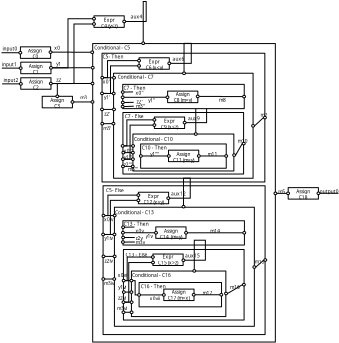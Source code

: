 <?xml version="1.0" encoding="UTF-8"?>
<dia:diagram xmlns:dia="http://www.lysator.liu.se/~alla/dia/">
  <dia:layer name="Segundo Plano" visible="true">
    <dia:object type="Standard - Box" version="0" id="O0">
      <dia:attribute name="obj_pos">
        <dia:point val="2.226,3.704"/>
      </dia:attribute>
      <dia:attribute name="obj_bb">
        <dia:rectangle val="2.201,3.679;3.763,4.303"/>
      </dia:attribute>
      <dia:attribute name="elem_corner">
        <dia:point val="2.226,3.704"/>
      </dia:attribute>
      <dia:attribute name="elem_width">
        <dia:real val="1.511"/>
      </dia:attribute>
      <dia:attribute name="elem_height">
        <dia:real val="0.575"/>
      </dia:attribute>
      <dia:attribute name="border_width">
        <dia:real val="0.05"/>
      </dia:attribute>
      <dia:attribute name="show_background">
        <dia:boolean val="true"/>
      </dia:attribute>
      <dia:attribute name="corner_radius">
        <dia:real val="1.175e-38"/>
      </dia:attribute>
    </dia:object>
    <dia:object type="Standard - Text" version="1" id="O1">
      <dia:attribute name="obj_pos">
        <dia:point val="2.982,3.991"/>
      </dia:attribute>
      <dia:attribute name="obj_bb">
        <dia:rectangle val="2.623,3.786;3.341,4.438"/>
      </dia:attribute>
      <dia:attribute name="text">
        <dia:composite type="text">
          <dia:attribute name="string">
            <dia:string>#Assign
C0#</dia:string>
          </dia:attribute>
          <dia:attribute name="font">
            <dia:font family="sans" style="0" name="Helvetica"/>
          </dia:attribute>
          <dia:attribute name="height">
            <dia:real val="0.3"/>
          </dia:attribute>
          <dia:attribute name="pos">
            <dia:point val="2.982,3.991"/>
          </dia:attribute>
          <dia:attribute name="color">
            <dia:color val="#000000"/>
          </dia:attribute>
          <dia:attribute name="alignment">
            <dia:enum val="1"/>
          </dia:attribute>
        </dia:composite>
      </dia:attribute>
      <dia:attribute name="valign">
        <dia:enum val="3"/>
      </dia:attribute>
      <dia:connections>
        <dia:connection handle="0" to="O0" connection="8"/>
      </dia:connections>
    </dia:object>
    <dia:object type="Standard - Box" version="0" id="O2">
      <dia:attribute name="obj_pos">
        <dia:point val="2.244,4.471"/>
      </dia:attribute>
      <dia:attribute name="obj_bb">
        <dia:rectangle val="2.219,4.446;3.78,5.071"/>
      </dia:attribute>
      <dia:attribute name="elem_corner">
        <dia:point val="2.244,4.471"/>
      </dia:attribute>
      <dia:attribute name="elem_width">
        <dia:real val="1.511"/>
      </dia:attribute>
      <dia:attribute name="elem_height">
        <dia:real val="0.575"/>
      </dia:attribute>
      <dia:attribute name="border_width">
        <dia:real val="0.05"/>
      </dia:attribute>
      <dia:attribute name="show_background">
        <dia:boolean val="true"/>
      </dia:attribute>
      <dia:attribute name="corner_radius">
        <dia:real val="1.175e-38"/>
      </dia:attribute>
    </dia:object>
    <dia:object type="Standard - Text" version="1" id="O3">
      <dia:attribute name="obj_pos">
        <dia:point val="2.999,4.758"/>
      </dia:attribute>
      <dia:attribute name="obj_bb">
        <dia:rectangle val="2.64,4.553;3.358,5.206"/>
      </dia:attribute>
      <dia:attribute name="text">
        <dia:composite type="text">
          <dia:attribute name="string">
            <dia:string>#Assign
C1#</dia:string>
          </dia:attribute>
          <dia:attribute name="font">
            <dia:font family="sans" style="0" name="Helvetica"/>
          </dia:attribute>
          <dia:attribute name="height">
            <dia:real val="0.3"/>
          </dia:attribute>
          <dia:attribute name="pos">
            <dia:point val="2.999,4.758"/>
          </dia:attribute>
          <dia:attribute name="color">
            <dia:color val="#000000"/>
          </dia:attribute>
          <dia:attribute name="alignment">
            <dia:enum val="1"/>
          </dia:attribute>
        </dia:composite>
      </dia:attribute>
      <dia:attribute name="valign">
        <dia:enum val="3"/>
      </dia:attribute>
      <dia:connections>
        <dia:connection handle="0" to="O2" connection="8"/>
      </dia:connections>
    </dia:object>
    <dia:object type="Standard - Box" version="0" id="O4">
      <dia:attribute name="obj_pos">
        <dia:point val="2.244,5.249"/>
      </dia:attribute>
      <dia:attribute name="obj_bb">
        <dia:rectangle val="2.219,5.224;3.781,5.848"/>
      </dia:attribute>
      <dia:attribute name="elem_corner">
        <dia:point val="2.244,5.249"/>
      </dia:attribute>
      <dia:attribute name="elem_width">
        <dia:real val="1.511"/>
      </dia:attribute>
      <dia:attribute name="elem_height">
        <dia:real val="0.575"/>
      </dia:attribute>
      <dia:attribute name="border_width">
        <dia:real val="0.05"/>
      </dia:attribute>
      <dia:attribute name="show_background">
        <dia:boolean val="true"/>
      </dia:attribute>
      <dia:attribute name="corner_radius">
        <dia:real val="1.175e-38"/>
      </dia:attribute>
    </dia:object>
    <dia:object type="Standard - Text" version="1" id="O5">
      <dia:attribute name="obj_pos">
        <dia:point val="3.0,5.536"/>
      </dia:attribute>
      <dia:attribute name="obj_bb">
        <dia:rectangle val="2.641,5.331;3.359,5.984"/>
      </dia:attribute>
      <dia:attribute name="text">
        <dia:composite type="text">
          <dia:attribute name="string">
            <dia:string>#Assign
C2#</dia:string>
          </dia:attribute>
          <dia:attribute name="font">
            <dia:font family="sans" style="0" name="Helvetica"/>
          </dia:attribute>
          <dia:attribute name="height">
            <dia:real val="0.3"/>
          </dia:attribute>
          <dia:attribute name="pos">
            <dia:point val="3.0,5.536"/>
          </dia:attribute>
          <dia:attribute name="color">
            <dia:color val="#000000"/>
          </dia:attribute>
          <dia:attribute name="alignment">
            <dia:enum val="1"/>
          </dia:attribute>
        </dia:composite>
      </dia:attribute>
      <dia:attribute name="valign">
        <dia:enum val="3"/>
      </dia:attribute>
      <dia:connections>
        <dia:connection handle="0" to="O4" connection="8"/>
      </dia:connections>
    </dia:object>
    <dia:object type="Standard - Box" version="0" id="O6">
      <dia:attribute name="obj_pos">
        <dia:point val="3.317,6.177"/>
      </dia:attribute>
      <dia:attribute name="obj_bb">
        <dia:rectangle val="3.292,6.152;4.853,6.776"/>
      </dia:attribute>
      <dia:attribute name="elem_corner">
        <dia:point val="3.317,6.177"/>
      </dia:attribute>
      <dia:attribute name="elem_width">
        <dia:real val="1.511"/>
      </dia:attribute>
      <dia:attribute name="elem_height">
        <dia:real val="0.575"/>
      </dia:attribute>
      <dia:attribute name="border_width">
        <dia:real val="0.05"/>
      </dia:attribute>
      <dia:attribute name="show_background">
        <dia:boolean val="true"/>
      </dia:attribute>
      <dia:attribute name="corner_radius">
        <dia:real val="1.175e-38"/>
      </dia:attribute>
    </dia:object>
    <dia:object type="Standard - Text" version="1" id="O7">
      <dia:attribute name="obj_pos">
        <dia:point val="4.073,6.464"/>
      </dia:attribute>
      <dia:attribute name="obj_bb">
        <dia:rectangle val="3.714,6.259;4.431,6.912"/>
      </dia:attribute>
      <dia:attribute name="text">
        <dia:composite type="text">
          <dia:attribute name="string">
            <dia:string>#Assign
C3#</dia:string>
          </dia:attribute>
          <dia:attribute name="font">
            <dia:font family="sans" style="0" name="Helvetica"/>
          </dia:attribute>
          <dia:attribute name="height">
            <dia:real val="0.3"/>
          </dia:attribute>
          <dia:attribute name="pos">
            <dia:point val="4.073,6.464"/>
          </dia:attribute>
          <dia:attribute name="color">
            <dia:color val="#000000"/>
          </dia:attribute>
          <dia:attribute name="alignment">
            <dia:enum val="1"/>
          </dia:attribute>
        </dia:composite>
      </dia:attribute>
      <dia:attribute name="valign">
        <dia:enum val="3"/>
      </dia:attribute>
      <dia:connections>
        <dia:connection handle="0" to="O6" connection="8"/>
      </dia:connections>
    </dia:object>
    <dia:object type="Standard - ZigZagLine" version="1" id="O8">
      <dia:attribute name="obj_pos">
        <dia:point val="3.845,5.538"/>
      </dia:attribute>
      <dia:attribute name="obj_bb">
        <dia:rectangle val="3.82,5.513;4.097,6.139"/>
      </dia:attribute>
      <dia:attribute name="orth_points">
        <dia:point val="3.845,5.538"/>
        <dia:point val="4.072,5.538"/>
        <dia:point val="4.072,6.114"/>
      </dia:attribute>
      <dia:attribute name="orth_orient">
        <dia:enum val="0"/>
        <dia:enum val="1"/>
      </dia:attribute>
      <dia:attribute name="autorouting">
        <dia:boolean val="false"/>
      </dia:attribute>
      <dia:attribute name="line_width">
        <dia:real val="0.05"/>
      </dia:attribute>
      <dia:connections>
        <dia:connection handle="0" to="O16" connection="8"/>
        <dia:connection handle="1" to="O17" connection="1"/>
      </dia:connections>
    </dia:object>
    <dia:object type="Standard - Text" version="1" id="O9">
      <dia:attribute name="obj_pos">
        <dia:point val="4.073,3.848"/>
      </dia:attribute>
      <dia:attribute name="obj_bb">
        <dia:rectangle val="3.938,3.643;4.208,3.995"/>
      </dia:attribute>
      <dia:attribute name="text">
        <dia:composite type="text">
          <dia:attribute name="string">
            <dia:string>#x0#</dia:string>
          </dia:attribute>
          <dia:attribute name="font">
            <dia:font family="sans" style="0" name="Helvetica"/>
          </dia:attribute>
          <dia:attribute name="height">
            <dia:real val="0.3"/>
          </dia:attribute>
          <dia:attribute name="pos">
            <dia:point val="4.073,3.848"/>
          </dia:attribute>
          <dia:attribute name="color">
            <dia:color val="#000000"/>
          </dia:attribute>
          <dia:attribute name="alignment">
            <dia:enum val="1"/>
          </dia:attribute>
        </dia:composite>
      </dia:attribute>
      <dia:attribute name="valign">
        <dia:enum val="3"/>
      </dia:attribute>
    </dia:object>
    <dia:object type="Standard - Text" version="1" id="O10">
      <dia:attribute name="obj_pos">
        <dia:point val="4.147,4.643"/>
      </dia:attribute>
      <dia:attribute name="obj_bb">
        <dia:rectangle val="4.012,4.438;4.282,4.79"/>
      </dia:attribute>
      <dia:attribute name="text">
        <dia:composite type="text">
          <dia:attribute name="string">
            <dia:string>#y1#</dia:string>
          </dia:attribute>
          <dia:attribute name="font">
            <dia:font family="sans" style="0" name="Helvetica"/>
          </dia:attribute>
          <dia:attribute name="height">
            <dia:real val="0.3"/>
          </dia:attribute>
          <dia:attribute name="pos">
            <dia:point val="4.147,4.643"/>
          </dia:attribute>
          <dia:attribute name="color">
            <dia:color val="#000000"/>
          </dia:attribute>
          <dia:attribute name="alignment">
            <dia:enum val="1"/>
          </dia:attribute>
        </dia:composite>
      </dia:attribute>
      <dia:attribute name="valign">
        <dia:enum val="3"/>
      </dia:attribute>
    </dia:object>
    <dia:object type="Standard - Text" version="1" id="O11">
      <dia:attribute name="obj_pos">
        <dia:point val="4.148,5.453"/>
      </dia:attribute>
      <dia:attribute name="obj_bb">
        <dia:rectangle val="4.021,5.248;4.276,5.601"/>
      </dia:attribute>
      <dia:attribute name="text">
        <dia:composite type="text">
          <dia:attribute name="string">
            <dia:string>#z2#</dia:string>
          </dia:attribute>
          <dia:attribute name="font">
            <dia:font family="sans" style="0" name="Helvetica"/>
          </dia:attribute>
          <dia:attribute name="height">
            <dia:real val="0.3"/>
          </dia:attribute>
          <dia:attribute name="pos">
            <dia:point val="4.148,5.453"/>
          </dia:attribute>
          <dia:attribute name="color">
            <dia:color val="#000000"/>
          </dia:attribute>
          <dia:attribute name="alignment">
            <dia:enum val="1"/>
          </dia:attribute>
        </dia:composite>
      </dia:attribute>
      <dia:attribute name="valign">
        <dia:enum val="3"/>
      </dia:attribute>
    </dia:object>
    <dia:object type="Standard - Box" version="0" id="O12">
      <dia:attribute name="obj_pos">
        <dia:point val="5.841,3.539"/>
      </dia:attribute>
      <dia:attribute name="obj_bb">
        <dia:rectangle val="5.816,3.514;14.998,18.49"/>
      </dia:attribute>
      <dia:attribute name="elem_corner">
        <dia:point val="5.841,3.539"/>
      </dia:attribute>
      <dia:attribute name="elem_width">
        <dia:real val="9.132"/>
      </dia:attribute>
      <dia:attribute name="elem_height">
        <dia:real val="14.926"/>
      </dia:attribute>
      <dia:attribute name="border_width">
        <dia:real val="0.05"/>
      </dia:attribute>
      <dia:attribute name="show_background">
        <dia:boolean val="true"/>
      </dia:attribute>
      <dia:attribute name="corner_radius">
        <dia:real val="1.175e-38"/>
      </dia:attribute>
    </dia:object>
    <dia:object type="Standard - Text" version="1" id="O13">
      <dia:attribute name="obj_pos">
        <dia:point val="6.818,3.833"/>
      </dia:attribute>
      <dia:attribute name="obj_bb">
        <dia:rectangle val="5.943,3.628;7.693,3.981"/>
      </dia:attribute>
      <dia:attribute name="text">
        <dia:composite type="text">
          <dia:attribute name="string">
            <dia:string>#Conditional - C5#</dia:string>
          </dia:attribute>
          <dia:attribute name="font">
            <dia:font family="sans" style="0" name="Helvetica"/>
          </dia:attribute>
          <dia:attribute name="height">
            <dia:real val="0.3"/>
          </dia:attribute>
          <dia:attribute name="pos">
            <dia:point val="6.818,3.833"/>
          </dia:attribute>
          <dia:attribute name="color">
            <dia:color val="#000000"/>
          </dia:attribute>
          <dia:attribute name="alignment">
            <dia:enum val="1"/>
          </dia:attribute>
        </dia:composite>
      </dia:attribute>
      <dia:attribute name="valign">
        <dia:enum val="3"/>
      </dia:attribute>
    </dia:object>
    <dia:object type="Standard - Ellipse" version="0" id="O14">
      <dia:attribute name="obj_pos">
        <dia:point val="3.659,3.905"/>
      </dia:attribute>
      <dia:attribute name="obj_bb">
        <dia:rectangle val="3.634,3.88;3.83,4.058"/>
      </dia:attribute>
      <dia:attribute name="elem_corner">
        <dia:point val="3.659,3.905"/>
      </dia:attribute>
      <dia:attribute name="elem_width">
        <dia:real val="0.146"/>
      </dia:attribute>
      <dia:attribute name="elem_height">
        <dia:real val="0.128"/>
      </dia:attribute>
      <dia:attribute name="border_width">
        <dia:real val="0.05"/>
      </dia:attribute>
    </dia:object>
    <dia:object type="Standard - Ellipse" version="0" id="O15">
      <dia:attribute name="obj_pos">
        <dia:point val="3.682,4.688"/>
      </dia:attribute>
      <dia:attribute name="obj_bb">
        <dia:rectangle val="3.657,4.663;3.853,4.841"/>
      </dia:attribute>
      <dia:attribute name="elem_corner">
        <dia:point val="3.682,4.688"/>
      </dia:attribute>
      <dia:attribute name="elem_width">
        <dia:real val="0.146"/>
      </dia:attribute>
      <dia:attribute name="elem_height">
        <dia:real val="0.128"/>
      </dia:attribute>
      <dia:attribute name="border_width">
        <dia:real val="0.05"/>
      </dia:attribute>
    </dia:object>
    <dia:object type="Standard - Ellipse" version="0" id="O16">
      <dia:attribute name="obj_pos">
        <dia:point val="3.674,5.474"/>
      </dia:attribute>
      <dia:attribute name="obj_bb">
        <dia:rectangle val="3.649,5.449;3.845,5.627"/>
      </dia:attribute>
      <dia:attribute name="elem_corner">
        <dia:point val="3.674,5.474"/>
      </dia:attribute>
      <dia:attribute name="elem_width">
        <dia:real val="0.146"/>
      </dia:attribute>
      <dia:attribute name="elem_height">
        <dia:real val="0.128"/>
      </dia:attribute>
      <dia:attribute name="border_width">
        <dia:real val="0.05"/>
      </dia:attribute>
    </dia:object>
    <dia:object type="Standard - Ellipse" version="0" id="O17">
      <dia:attribute name="obj_pos">
        <dia:point val="3.999,6.114"/>
      </dia:attribute>
      <dia:attribute name="obj_bb">
        <dia:rectangle val="3.974,6.089;4.17,6.268"/>
      </dia:attribute>
      <dia:attribute name="elem_corner">
        <dia:point val="3.999,6.114"/>
      </dia:attribute>
      <dia:attribute name="elem_width">
        <dia:real val="0.146"/>
      </dia:attribute>
      <dia:attribute name="elem_height">
        <dia:real val="0.128"/>
      </dia:attribute>
      <dia:attribute name="border_width">
        <dia:real val="0.05"/>
      </dia:attribute>
    </dia:object>
    <dia:object type="Standard - Ellipse" version="0" id="O18">
      <dia:attribute name="obj_pos">
        <dia:point val="5.757,5.473"/>
      </dia:attribute>
      <dia:attribute name="obj_bb">
        <dia:rectangle val="5.732,5.448;5.928,5.626"/>
      </dia:attribute>
      <dia:attribute name="elem_corner">
        <dia:point val="5.757,5.473"/>
      </dia:attribute>
      <dia:attribute name="elem_width">
        <dia:real val="0.146"/>
      </dia:attribute>
      <dia:attribute name="elem_height">
        <dia:real val="0.128"/>
      </dia:attribute>
      <dia:attribute name="border_width">
        <dia:real val="0.05"/>
      </dia:attribute>
    </dia:object>
    <dia:object type="Standard - Ellipse" version="0" id="O19">
      <dia:attribute name="obj_pos">
        <dia:point val="5.744,3.91"/>
      </dia:attribute>
      <dia:attribute name="obj_bb">
        <dia:rectangle val="5.719,3.885;5.915,4.063"/>
      </dia:attribute>
      <dia:attribute name="elem_corner">
        <dia:point val="5.744,3.91"/>
      </dia:attribute>
      <dia:attribute name="elem_width">
        <dia:real val="0.146"/>
      </dia:attribute>
      <dia:attribute name="elem_height">
        <dia:real val="0.128"/>
      </dia:attribute>
      <dia:attribute name="border_width">
        <dia:real val="0.05"/>
      </dia:attribute>
    </dia:object>
    <dia:object type="Standard - Ellipse" version="0" id="O20">
      <dia:attribute name="obj_pos">
        <dia:point val="5.769,4.685"/>
      </dia:attribute>
      <dia:attribute name="obj_bb">
        <dia:rectangle val="5.744,4.66;5.94,4.838"/>
      </dia:attribute>
      <dia:attribute name="elem_corner">
        <dia:point val="5.769,4.685"/>
      </dia:attribute>
      <dia:attribute name="elem_width">
        <dia:real val="0.146"/>
      </dia:attribute>
      <dia:attribute name="elem_height">
        <dia:real val="0.128"/>
      </dia:attribute>
      <dia:attribute name="border_width">
        <dia:real val="0.05"/>
      </dia:attribute>
    </dia:object>
    <dia:object type="Standard - ZigZagLine" version="1" id="O21">
      <dia:attribute name="obj_pos">
        <dia:point val="3.805,3.969"/>
      </dia:attribute>
      <dia:attribute name="obj_bb">
        <dia:rectangle val="3.78,3.944;5.769,3.999"/>
      </dia:attribute>
      <dia:attribute name="orth_points">
        <dia:point val="3.805,3.969"/>
        <dia:point val="4.775,3.969"/>
        <dia:point val="4.775,3.974"/>
        <dia:point val="5.744,3.974"/>
      </dia:attribute>
      <dia:attribute name="orth_orient">
        <dia:enum val="0"/>
        <dia:enum val="1"/>
        <dia:enum val="0"/>
      </dia:attribute>
      <dia:attribute name="autorouting">
        <dia:boolean val="true"/>
      </dia:attribute>
      <dia:attribute name="line_width">
        <dia:real val="0.05"/>
      </dia:attribute>
      <dia:connections>
        <dia:connection handle="0" to="O14" connection="4"/>
        <dia:connection handle="1" to="O19" connection="3"/>
      </dia:connections>
    </dia:object>
    <dia:object type="Standard - ZigZagLine" version="1" id="O22">
      <dia:attribute name="obj_pos">
        <dia:point val="3.854,4.752"/>
      </dia:attribute>
      <dia:attribute name="obj_bb">
        <dia:rectangle val="3.829,4.724;5.769,4.777"/>
      </dia:attribute>
      <dia:attribute name="orth_points">
        <dia:point val="3.854,4.752"/>
        <dia:point val="4.799,4.752"/>
        <dia:point val="4.799,4.749"/>
        <dia:point val="5.744,4.749"/>
      </dia:attribute>
      <dia:attribute name="orth_orient">
        <dia:enum val="0"/>
        <dia:enum val="1"/>
        <dia:enum val="0"/>
      </dia:attribute>
      <dia:attribute name="autorouting">
        <dia:boolean val="true"/>
      </dia:attribute>
      <dia:attribute name="line_width">
        <dia:real val="0.05"/>
      </dia:attribute>
      <dia:connections>
        <dia:connection handle="0" to="O15" connection="8"/>
        <dia:connection handle="1" to="O20" connection="8"/>
      </dia:connections>
    </dia:object>
    <dia:object type="Standard - ZigZagLine" version="1" id="O23">
      <dia:attribute name="obj_pos">
        <dia:point val="3.82,5.538"/>
      </dia:attribute>
      <dia:attribute name="obj_bb">
        <dia:rectangle val="3.795,5.512;5.782,5.563"/>
      </dia:attribute>
      <dia:attribute name="orth_points">
        <dia:point val="3.82,5.538"/>
        <dia:point val="5.005,5.538"/>
        <dia:point val="5.005,5.537"/>
        <dia:point val="5.757,5.537"/>
      </dia:attribute>
      <dia:attribute name="orth_orient">
        <dia:enum val="0"/>
        <dia:enum val="1"/>
        <dia:enum val="0"/>
      </dia:attribute>
      <dia:attribute name="autorouting">
        <dia:boolean val="false"/>
      </dia:attribute>
      <dia:attribute name="line_width">
        <dia:real val="0.05"/>
      </dia:attribute>
      <dia:connections>
        <dia:connection handle="0" to="O16" connection="4"/>
        <dia:connection handle="1" to="O18" connection="3"/>
      </dia:connections>
    </dia:object>
    <dia:object type="Standard - Ellipse" version="0" id="O24">
      <dia:attribute name="obj_pos">
        <dia:point val="5.756,6.394"/>
      </dia:attribute>
      <dia:attribute name="obj_bb">
        <dia:rectangle val="5.731,6.369;5.927,6.548"/>
      </dia:attribute>
      <dia:attribute name="elem_corner">
        <dia:point val="5.756,6.394"/>
      </dia:attribute>
      <dia:attribute name="elem_width">
        <dia:real val="0.146"/>
      </dia:attribute>
      <dia:attribute name="elem_height">
        <dia:real val="0.128"/>
      </dia:attribute>
      <dia:attribute name="border_width">
        <dia:real val="0.05"/>
      </dia:attribute>
    </dia:object>
    <dia:object type="Standard - ZigZagLine" version="1" id="O25">
      <dia:attribute name="obj_pos">
        <dia:point val="5.756,6.459"/>
      </dia:attribute>
      <dia:attribute name="obj_bb">
        <dia:rectangle val="4.878,6.434;5.781,6.485"/>
      </dia:attribute>
      <dia:attribute name="orth_points">
        <dia:point val="5.756,6.459"/>
        <dia:point val="5.377,6.459"/>
        <dia:point val="5.377,6.46"/>
        <dia:point val="4.903,6.46"/>
      </dia:attribute>
      <dia:attribute name="orth_orient">
        <dia:enum val="0"/>
        <dia:enum val="1"/>
        <dia:enum val="0"/>
      </dia:attribute>
      <dia:attribute name="autorouting">
        <dia:boolean val="false"/>
      </dia:attribute>
      <dia:attribute name="line_width">
        <dia:real val="0.05"/>
      </dia:attribute>
      <dia:connections>
        <dia:connection handle="0" to="O24" connection="3"/>
        <dia:connection handle="1" to="O26" connection="4"/>
      </dia:connections>
    </dia:object>
    <dia:object type="Standard - Ellipse" version="0" id="O26">
      <dia:attribute name="obj_pos">
        <dia:point val="4.757,6.396"/>
      </dia:attribute>
      <dia:attribute name="obj_bb">
        <dia:rectangle val="4.732,6.371;4.928,6.549"/>
      </dia:attribute>
      <dia:attribute name="elem_corner">
        <dia:point val="4.757,6.396"/>
      </dia:attribute>
      <dia:attribute name="elem_width">
        <dia:real val="0.146"/>
      </dia:attribute>
      <dia:attribute name="elem_height">
        <dia:real val="0.128"/>
      </dia:attribute>
      <dia:attribute name="border_width">
        <dia:real val="0.05"/>
      </dia:attribute>
    </dia:object>
    <dia:object type="Standard - Text" version="1" id="O27">
      <dia:attribute name="obj_pos">
        <dia:point val="5.388,6.335"/>
      </dia:attribute>
      <dia:attribute name="obj_bb">
        <dia:rectangle val="5.212,6.13;5.565,6.483"/>
      </dia:attribute>
      <dia:attribute name="text">
        <dia:composite type="text">
          <dia:attribute name="string">
            <dia:string>#m3#</dia:string>
          </dia:attribute>
          <dia:attribute name="font">
            <dia:font family="sans" style="0" name="Helvetica"/>
          </dia:attribute>
          <dia:attribute name="height">
            <dia:real val="0.3"/>
          </dia:attribute>
          <dia:attribute name="pos">
            <dia:point val="5.388,6.335"/>
          </dia:attribute>
          <dia:attribute name="color">
            <dia:color val="#000000"/>
          </dia:attribute>
          <dia:attribute name="alignment">
            <dia:enum val="1"/>
          </dia:attribute>
        </dia:composite>
      </dia:attribute>
      <dia:attribute name="valign">
        <dia:enum val="3"/>
      </dia:attribute>
    </dia:object>
    <dia:object type="Standard - Box" version="0" id="O28">
      <dia:attribute name="obj_pos">
        <dia:point val="5.906,2.155"/>
      </dia:attribute>
      <dia:attribute name="obj_bb">
        <dia:rectangle val="5.881,2.13;7.442,2.755"/>
      </dia:attribute>
      <dia:attribute name="elem_corner">
        <dia:point val="5.906,2.155"/>
      </dia:attribute>
      <dia:attribute name="elem_width">
        <dia:real val="1.511"/>
      </dia:attribute>
      <dia:attribute name="elem_height">
        <dia:real val="0.575"/>
      </dia:attribute>
      <dia:attribute name="border_width">
        <dia:real val="0.05"/>
      </dia:attribute>
      <dia:attribute name="show_background">
        <dia:boolean val="true"/>
      </dia:attribute>
      <dia:attribute name="corner_radius">
        <dia:real val="1.175e-38"/>
      </dia:attribute>
    </dia:object>
    <dia:object type="Standard - Text" version="1" id="O29">
      <dia:attribute name="obj_pos">
        <dia:point val="6.662,2.443"/>
      </dia:attribute>
      <dia:attribute name="obj_bb">
        <dia:rectangle val="6.182,2.238;7.142,2.89"/>
      </dia:attribute>
      <dia:attribute name="text">
        <dia:composite type="text">
          <dia:attribute name="string">
            <dia:string>#Expr
C4 (y&lt;z)#</dia:string>
          </dia:attribute>
          <dia:attribute name="font">
            <dia:font family="sans" style="0" name="Helvetica"/>
          </dia:attribute>
          <dia:attribute name="height">
            <dia:real val="0.3"/>
          </dia:attribute>
          <dia:attribute name="pos">
            <dia:point val="6.662,2.443"/>
          </dia:attribute>
          <dia:attribute name="color">
            <dia:color val="#000000"/>
          </dia:attribute>
          <dia:attribute name="alignment">
            <dia:enum val="1"/>
          </dia:attribute>
        </dia:composite>
      </dia:attribute>
      <dia:attribute name="valign">
        <dia:enum val="3"/>
      </dia:attribute>
      <dia:connections>
        <dia:connection handle="0" to="O28" connection="8"/>
      </dia:connections>
    </dia:object>
    <dia:object type="Standard - Ellipse" version="0" id="O30">
      <dia:attribute name="obj_pos">
        <dia:point val="7.344,2.373"/>
      </dia:attribute>
      <dia:attribute name="obj_bb">
        <dia:rectangle val="7.319,2.348;7.515,2.526"/>
      </dia:attribute>
      <dia:attribute name="elem_corner">
        <dia:point val="7.344,2.373"/>
      </dia:attribute>
      <dia:attribute name="elem_width">
        <dia:real val="0.146"/>
      </dia:attribute>
      <dia:attribute name="elem_height">
        <dia:real val="0.128"/>
      </dia:attribute>
      <dia:attribute name="border_width">
        <dia:real val="0.05"/>
      </dia:attribute>
    </dia:object>
    <dia:object type="Standard - Ellipse" version="0" id="O31">
      <dia:attribute name="obj_pos">
        <dia:point val="8.294,3.46"/>
      </dia:attribute>
      <dia:attribute name="obj_bb">
        <dia:rectangle val="8.269,3.435;8.465,3.613"/>
      </dia:attribute>
      <dia:attribute name="elem_corner">
        <dia:point val="8.294,3.46"/>
      </dia:attribute>
      <dia:attribute name="elem_width">
        <dia:real val="0.146"/>
      </dia:attribute>
      <dia:attribute name="elem_height">
        <dia:real val="0.128"/>
      </dia:attribute>
      <dia:attribute name="border_width">
        <dia:real val="0.05"/>
      </dia:attribute>
    </dia:object>
    <dia:object type="Standard - ZigZagLine" version="1" id="O32">
      <dia:attribute name="obj_pos">
        <dia:point val="7.49,2.437"/>
      </dia:attribute>
      <dia:attribute name="obj_bb">
        <dia:rectangle val="7.465,2.412;8.392,3.485"/>
      </dia:attribute>
      <dia:attribute name="orth_points">
        <dia:point val="7.49,2.437"/>
        <dia:point val="8.367,2.437"/>
        <dia:point val="8.367,3.46"/>
      </dia:attribute>
      <dia:attribute name="orth_orient">
        <dia:enum val="0"/>
        <dia:enum val="1"/>
      </dia:attribute>
      <dia:attribute name="autorouting">
        <dia:boolean val="true"/>
      </dia:attribute>
      <dia:attribute name="line_width">
        <dia:real val="0.05"/>
      </dia:attribute>
      <dia:connections>
        <dia:connection handle="0" to="O30" connection="4"/>
        <dia:connection handle="1" to="O31" connection="1"/>
      </dia:connections>
    </dia:object>
    <dia:object type="Standard - Ellipse" version="0" id="O33">
      <dia:attribute name="obj_pos">
        <dia:point val="5.832,2.235"/>
      </dia:attribute>
      <dia:attribute name="obj_bb">
        <dia:rectangle val="5.807,2.21;6.003,2.388"/>
      </dia:attribute>
      <dia:attribute name="elem_corner">
        <dia:point val="5.832,2.235"/>
      </dia:attribute>
      <dia:attribute name="elem_width">
        <dia:real val="0.146"/>
      </dia:attribute>
      <dia:attribute name="elem_height">
        <dia:real val="0.128"/>
      </dia:attribute>
      <dia:attribute name="border_width">
        <dia:real val="0.05"/>
      </dia:attribute>
    </dia:object>
    <dia:object type="Standard - Ellipse" version="0" id="O34">
      <dia:attribute name="obj_pos">
        <dia:point val="5.832,2.498"/>
      </dia:attribute>
      <dia:attribute name="obj_bb">
        <dia:rectangle val="5.807,2.473;6.003,2.651"/>
      </dia:attribute>
      <dia:attribute name="elem_corner">
        <dia:point val="5.832,2.498"/>
      </dia:attribute>
      <dia:attribute name="elem_width">
        <dia:real val="0.146"/>
      </dia:attribute>
      <dia:attribute name="elem_height">
        <dia:real val="0.128"/>
      </dia:attribute>
      <dia:attribute name="border_width">
        <dia:real val="0.05"/>
      </dia:attribute>
    </dia:object>
    <dia:object type="Standard - ZigZagLine" version="1" id="O35">
      <dia:attribute name="obj_pos">
        <dia:point val="3.828,4.752"/>
      </dia:attribute>
      <dia:attribute name="obj_bb">
        <dia:rectangle val="3.803,2.274;5.857,4.777"/>
      </dia:attribute>
      <dia:attribute name="orth_points">
        <dia:point val="3.828,4.752"/>
        <dia:point val="4.605,4.752"/>
        <dia:point val="4.605,2.299"/>
        <dia:point val="5.832,2.299"/>
      </dia:attribute>
      <dia:attribute name="orth_orient">
        <dia:enum val="0"/>
        <dia:enum val="1"/>
        <dia:enum val="0"/>
      </dia:attribute>
      <dia:attribute name="autorouting">
        <dia:boolean val="false"/>
      </dia:attribute>
      <dia:attribute name="line_width">
        <dia:real val="0.05"/>
      </dia:attribute>
      <dia:connections>
        <dia:connection handle="0" to="O15" connection="4"/>
        <dia:connection handle="1" to="O33" connection="3"/>
      </dia:connections>
    </dia:object>
    <dia:object type="Standard - ZigZagLine" version="1" id="O36">
      <dia:attribute name="obj_pos">
        <dia:point val="3.82,5.538"/>
      </dia:attribute>
      <dia:attribute name="obj_bb">
        <dia:rectangle val="3.795,2.537;5.857,5.563"/>
      </dia:attribute>
      <dia:attribute name="orth_points">
        <dia:point val="3.82,5.538"/>
        <dia:point val="4.905,5.538"/>
        <dia:point val="4.905,2.562"/>
        <dia:point val="5.832,2.562"/>
      </dia:attribute>
      <dia:attribute name="orth_orient">
        <dia:enum val="0"/>
        <dia:enum val="1"/>
        <dia:enum val="0"/>
      </dia:attribute>
      <dia:attribute name="autorouting">
        <dia:boolean val="false"/>
      </dia:attribute>
      <dia:attribute name="line_width">
        <dia:real val="0.05"/>
      </dia:attribute>
      <dia:connections>
        <dia:connection handle="0" to="O16" connection="4"/>
        <dia:connection handle="1" to="O34" connection="3"/>
      </dia:connections>
    </dia:object>
    <dia:object type="Standard - Text" version="1" id="O37">
      <dia:attribute name="obj_pos">
        <dia:point val="8.028,2.292"/>
      </dia:attribute>
      <dia:attribute name="obj_bb">
        <dia:rectangle val="7.757,2.087;8.3,2.439"/>
      </dia:attribute>
      <dia:attribute name="text">
        <dia:composite type="text">
          <dia:attribute name="string">
            <dia:string>#aux4#</dia:string>
          </dia:attribute>
          <dia:attribute name="font">
            <dia:font family="sans" style="0" name="Helvetica"/>
          </dia:attribute>
          <dia:attribute name="height">
            <dia:real val="0.3"/>
          </dia:attribute>
          <dia:attribute name="pos">
            <dia:point val="8.028,2.292"/>
          </dia:attribute>
          <dia:attribute name="color">
            <dia:color val="#000000"/>
          </dia:attribute>
          <dia:attribute name="alignment">
            <dia:enum val="1"/>
          </dia:attribute>
        </dia:composite>
      </dia:attribute>
      <dia:attribute name="valign">
        <dia:enum val="3"/>
      </dia:attribute>
    </dia:object>
    <dia:object type="Standard - Box" version="0" id="O38">
      <dia:attribute name="obj_pos">
        <dia:point val="6.309,4.024"/>
      </dia:attribute>
      <dia:attribute name="obj_bb">
        <dia:rectangle val="6.284,3.999;14.473,10.487"/>
      </dia:attribute>
      <dia:attribute name="elem_corner">
        <dia:point val="6.309,4.024"/>
      </dia:attribute>
      <dia:attribute name="elem_width">
        <dia:real val="8.139"/>
      </dia:attribute>
      <dia:attribute name="elem_height">
        <dia:real val="6.437"/>
      </dia:attribute>
      <dia:attribute name="border_width">
        <dia:real val="0.05"/>
      </dia:attribute>
      <dia:attribute name="show_background">
        <dia:boolean val="true"/>
      </dia:attribute>
      <dia:attribute name="corner_radius">
        <dia:real val="1.175e-38"/>
      </dia:attribute>
    </dia:object>
    <dia:object type="Standard - Box" version="0" id="O39">
      <dia:attribute name="obj_pos">
        <dia:point val="6.36,10.649"/>
      </dia:attribute>
      <dia:attribute name="obj_bb">
        <dia:rectangle val="6.335,10.624;14.486,18.115"/>
      </dia:attribute>
      <dia:attribute name="elem_corner">
        <dia:point val="6.36,10.649"/>
      </dia:attribute>
      <dia:attribute name="elem_width">
        <dia:real val="8.1"/>
      </dia:attribute>
      <dia:attribute name="elem_height">
        <dia:real val="7.441"/>
      </dia:attribute>
      <dia:attribute name="border_width">
        <dia:real val="0.05"/>
      </dia:attribute>
      <dia:attribute name="show_background">
        <dia:boolean val="true"/>
      </dia:attribute>
      <dia:attribute name="corner_radius">
        <dia:real val="1.175e-38"/>
      </dia:attribute>
    </dia:object>
    <dia:object type="Standard - Text" version="1" id="O40">
      <dia:attribute name="obj_pos">
        <dia:point val="6.86,4.292"/>
      </dia:attribute>
      <dia:attribute name="obj_bb">
        <dia:rectangle val="6.368,4.087;7.353,4.439"/>
      </dia:attribute>
      <dia:attribute name="text">
        <dia:composite type="text">
          <dia:attribute name="string">
            <dia:string>#C5- Then#</dia:string>
          </dia:attribute>
          <dia:attribute name="font">
            <dia:font family="sans" style="0" name="Helvetica"/>
          </dia:attribute>
          <dia:attribute name="height">
            <dia:real val="0.3"/>
          </dia:attribute>
          <dia:attribute name="pos">
            <dia:point val="6.86,4.292"/>
          </dia:attribute>
          <dia:attribute name="color">
            <dia:color val="#000000"/>
          </dia:attribute>
          <dia:attribute name="alignment">
            <dia:enum val="1"/>
          </dia:attribute>
        </dia:composite>
      </dia:attribute>
      <dia:attribute name="valign">
        <dia:enum val="3"/>
      </dia:attribute>
    </dia:object>
    <dia:object type="Standard - Text" version="1" id="O41">
      <dia:attribute name="obj_pos">
        <dia:point val="6.953,10.979"/>
      </dia:attribute>
      <dia:attribute name="obj_bb">
        <dia:rectangle val="6.508,10.774;7.398,11.127"/>
      </dia:attribute>
      <dia:attribute name="text">
        <dia:composite type="text">
          <dia:attribute name="string">
            <dia:string>#C5- Else#</dia:string>
          </dia:attribute>
          <dia:attribute name="font">
            <dia:font family="sans" style="0" name="Helvetica"/>
          </dia:attribute>
          <dia:attribute name="height">
            <dia:real val="0.3"/>
          </dia:attribute>
          <dia:attribute name="pos">
            <dia:point val="6.953,10.979"/>
          </dia:attribute>
          <dia:attribute name="color">
            <dia:color val="#000000"/>
          </dia:attribute>
          <dia:attribute name="alignment">
            <dia:enum val="1"/>
          </dia:attribute>
        </dia:composite>
      </dia:attribute>
      <dia:attribute name="valign">
        <dia:enum val="3"/>
      </dia:attribute>
    </dia:object>
    <dia:object type="Standard - Box" version="0" id="O42">
      <dia:attribute name="obj_pos">
        <dia:point val="8.16,4.249"/>
      </dia:attribute>
      <dia:attribute name="obj_bb">
        <dia:rectangle val="8.135,4.224;9.696,4.849"/>
      </dia:attribute>
      <dia:attribute name="elem_corner">
        <dia:point val="8.16,4.249"/>
      </dia:attribute>
      <dia:attribute name="elem_width">
        <dia:real val="1.511"/>
      </dia:attribute>
      <dia:attribute name="elem_height">
        <dia:real val="0.575"/>
      </dia:attribute>
      <dia:attribute name="border_width">
        <dia:real val="0.05"/>
      </dia:attribute>
      <dia:attribute name="show_background">
        <dia:boolean val="true"/>
      </dia:attribute>
      <dia:attribute name="corner_radius">
        <dia:real val="1.175e-38"/>
      </dia:attribute>
    </dia:object>
    <dia:object type="Standard - Text" version="1" id="O43">
      <dia:attribute name="obj_pos">
        <dia:point val="8.915,4.536"/>
      </dia:attribute>
      <dia:attribute name="obj_bb">
        <dia:rectangle val="8.428,4.331;9.403,4.984"/>
      </dia:attribute>
      <dia:attribute name="text">
        <dia:composite type="text">
          <dia:attribute name="string">
            <dia:string>#Expr
C6 (x&lt;y)#</dia:string>
          </dia:attribute>
          <dia:attribute name="font">
            <dia:font family="sans" style="0" name="Helvetica"/>
          </dia:attribute>
          <dia:attribute name="height">
            <dia:real val="0.3"/>
          </dia:attribute>
          <dia:attribute name="pos">
            <dia:point val="8.915,4.536"/>
          </dia:attribute>
          <dia:attribute name="color">
            <dia:color val="#000000"/>
          </dia:attribute>
          <dia:attribute name="alignment">
            <dia:enum val="1"/>
          </dia:attribute>
        </dia:composite>
      </dia:attribute>
      <dia:attribute name="valign">
        <dia:enum val="3"/>
      </dia:attribute>
      <dia:connections>
        <dia:connection handle="0" to="O42" connection="8"/>
      </dia:connections>
    </dia:object>
    <dia:object type="Standard - Ellipse" version="0" id="O44">
      <dia:attribute name="obj_pos">
        <dia:point val="9.598,4.466"/>
      </dia:attribute>
      <dia:attribute name="obj_bb">
        <dia:rectangle val="9.573,4.441;9.769,4.619"/>
      </dia:attribute>
      <dia:attribute name="elem_corner">
        <dia:point val="9.598,4.466"/>
      </dia:attribute>
      <dia:attribute name="elem_width">
        <dia:real val="0.146"/>
      </dia:attribute>
      <dia:attribute name="elem_height">
        <dia:real val="0.128"/>
      </dia:attribute>
      <dia:attribute name="border_width">
        <dia:real val="0.05"/>
      </dia:attribute>
    </dia:object>
    <dia:object type="Standard - Ellipse" version="0" id="O45">
      <dia:attribute name="obj_pos">
        <dia:point val="8.085,4.329"/>
      </dia:attribute>
      <dia:attribute name="obj_bb">
        <dia:rectangle val="8.06,4.304;8.256,4.482"/>
      </dia:attribute>
      <dia:attribute name="elem_corner">
        <dia:point val="8.085,4.329"/>
      </dia:attribute>
      <dia:attribute name="elem_width">
        <dia:real val="0.146"/>
      </dia:attribute>
      <dia:attribute name="elem_height">
        <dia:real val="0.128"/>
      </dia:attribute>
      <dia:attribute name="border_width">
        <dia:real val="0.05"/>
      </dia:attribute>
    </dia:object>
    <dia:object type="Standard - Ellipse" version="0" id="O46">
      <dia:attribute name="obj_pos">
        <dia:point val="8.085,4.591"/>
      </dia:attribute>
      <dia:attribute name="obj_bb">
        <dia:rectangle val="8.06,4.566;8.256,4.744"/>
      </dia:attribute>
      <dia:attribute name="elem_corner">
        <dia:point val="8.085,4.591"/>
      </dia:attribute>
      <dia:attribute name="elem_width">
        <dia:real val="0.146"/>
      </dia:attribute>
      <dia:attribute name="elem_height">
        <dia:real val="0.128"/>
      </dia:attribute>
      <dia:attribute name="border_width">
        <dia:real val="0.05"/>
      </dia:attribute>
    </dia:object>
    <dia:object type="Standard - Box" version="0" id="O47">
      <dia:attribute name="obj_pos">
        <dia:point val="6.885,5.024"/>
      </dia:attribute>
      <dia:attribute name="obj_bb">
        <dia:rectangle val="6.86,4.999;13.886,10.299"/>
      </dia:attribute>
      <dia:attribute name="elem_corner">
        <dia:point val="6.885,5.024"/>
      </dia:attribute>
      <dia:attribute name="elem_width">
        <dia:real val="6.975"/>
      </dia:attribute>
      <dia:attribute name="elem_height">
        <dia:real val="5.25"/>
      </dia:attribute>
      <dia:attribute name="border_width">
        <dia:real val="0.05"/>
      </dia:attribute>
      <dia:attribute name="show_background">
        <dia:boolean val="true"/>
      </dia:attribute>
      <dia:attribute name="corner_radius">
        <dia:real val="1.175e-38"/>
      </dia:attribute>
    </dia:object>
    <dia:object type="Standard - Text" version="1" id="O48">
      <dia:attribute name="obj_pos">
        <dia:point val="7.992,5.3"/>
      </dia:attribute>
      <dia:attribute name="obj_bb">
        <dia:rectangle val="7.117,5.095;8.867,5.447"/>
      </dia:attribute>
      <dia:attribute name="text">
        <dia:composite type="text">
          <dia:attribute name="string">
            <dia:string>#Conditional - C7#</dia:string>
          </dia:attribute>
          <dia:attribute name="font">
            <dia:font family="sans" style="0" name="Helvetica"/>
          </dia:attribute>
          <dia:attribute name="height">
            <dia:real val="0.3"/>
          </dia:attribute>
          <dia:attribute name="pos">
            <dia:point val="7.992,5.3"/>
          </dia:attribute>
          <dia:attribute name="color">
            <dia:color val="#000000"/>
          </dia:attribute>
          <dia:attribute name="alignment">
            <dia:enum val="1"/>
          </dia:attribute>
        </dia:composite>
      </dia:attribute>
      <dia:attribute name="valign">
        <dia:enum val="3"/>
      </dia:attribute>
    </dia:object>
    <dia:object type="Standard - Box" version="0" id="O49">
      <dia:attribute name="obj_pos">
        <dia:point val="7.352,6.987"/>
      </dia:attribute>
      <dia:attribute name="obj_bb">
        <dia:rectangle val="7.327,6.962;13.411,10.087"/>
      </dia:attribute>
      <dia:attribute name="elem_corner">
        <dia:point val="7.352,6.987"/>
      </dia:attribute>
      <dia:attribute name="elem_width">
        <dia:real val="6.033"/>
      </dia:attribute>
      <dia:attribute name="elem_height">
        <dia:real val="3.075"/>
      </dia:attribute>
      <dia:attribute name="border_width">
        <dia:real val="0.05"/>
      </dia:attribute>
      <dia:attribute name="show_background">
        <dia:boolean val="true"/>
      </dia:attribute>
      <dia:attribute name="corner_radius">
        <dia:real val="1.175e-38"/>
      </dia:attribute>
    </dia:object>
    <dia:object type="Standard - Text" version="1" id="O50">
      <dia:attribute name="obj_pos">
        <dia:point val="7.914,7.271"/>
      </dia:attribute>
      <dia:attribute name="obj_bb">
        <dia:rectangle val="7.434,7.066;8.394,7.418"/>
      </dia:attribute>
      <dia:attribute name="text">
        <dia:composite type="text">
          <dia:attribute name="string">
            <dia:string>#C7 - Else#</dia:string>
          </dia:attribute>
          <dia:attribute name="font">
            <dia:font family="sans" style="0" name="Helvetica"/>
          </dia:attribute>
          <dia:attribute name="height">
            <dia:real val="0.3"/>
          </dia:attribute>
          <dia:attribute name="pos">
            <dia:point val="7.914,7.271"/>
          </dia:attribute>
          <dia:attribute name="color">
            <dia:color val="#000000"/>
          </dia:attribute>
          <dia:attribute name="alignment">
            <dia:enum val="1"/>
          </dia:attribute>
        </dia:composite>
      </dia:attribute>
      <dia:attribute name="valign">
        <dia:enum val="3"/>
      </dia:attribute>
    </dia:object>
    <dia:object type="Standard - Box" version="0" id="O51">
      <dia:attribute name="obj_pos">
        <dia:point val="8.926,7.212"/>
      </dia:attribute>
      <dia:attribute name="obj_bb">
        <dia:rectangle val="8.901,7.187;10.463,7.811"/>
      </dia:attribute>
      <dia:attribute name="elem_corner">
        <dia:point val="8.926,7.212"/>
      </dia:attribute>
      <dia:attribute name="elem_width">
        <dia:real val="1.511"/>
      </dia:attribute>
      <dia:attribute name="elem_height">
        <dia:real val="0.575"/>
      </dia:attribute>
      <dia:attribute name="border_width">
        <dia:real val="0.05"/>
      </dia:attribute>
      <dia:attribute name="show_background">
        <dia:boolean val="true"/>
      </dia:attribute>
      <dia:attribute name="corner_radius">
        <dia:real val="1.175e-38"/>
      </dia:attribute>
    </dia:object>
    <dia:object type="Standard - Text" version="1" id="O52">
      <dia:attribute name="obj_pos">
        <dia:point val="9.682,7.499"/>
      </dia:attribute>
      <dia:attribute name="obj_bb">
        <dia:rectangle val="9.202,7.294;10.162,7.946"/>
      </dia:attribute>
      <dia:attribute name="text">
        <dia:composite type="text">
          <dia:attribute name="string">
            <dia:string>#Expr
C9 (x&lt;z)#</dia:string>
          </dia:attribute>
          <dia:attribute name="font">
            <dia:font family="sans" style="0" name="Helvetica"/>
          </dia:attribute>
          <dia:attribute name="height">
            <dia:real val="0.3"/>
          </dia:attribute>
          <dia:attribute name="pos">
            <dia:point val="9.682,7.499"/>
          </dia:attribute>
          <dia:attribute name="color">
            <dia:color val="#000000"/>
          </dia:attribute>
          <dia:attribute name="alignment">
            <dia:enum val="1"/>
          </dia:attribute>
        </dia:composite>
      </dia:attribute>
      <dia:attribute name="valign">
        <dia:enum val="3"/>
      </dia:attribute>
      <dia:connections>
        <dia:connection handle="0" to="O51" connection="8"/>
      </dia:connections>
    </dia:object>
    <dia:object type="Standard - Ellipse" version="0" id="O53">
      <dia:attribute name="obj_pos">
        <dia:point val="10.365,7.429"/>
      </dia:attribute>
      <dia:attribute name="obj_bb">
        <dia:rectangle val="10.34,7.404;10.535,7.582"/>
      </dia:attribute>
      <dia:attribute name="elem_corner">
        <dia:point val="10.365,7.429"/>
      </dia:attribute>
      <dia:attribute name="elem_width">
        <dia:real val="0.146"/>
      </dia:attribute>
      <dia:attribute name="elem_height">
        <dia:real val="0.128"/>
      </dia:attribute>
      <dia:attribute name="border_width">
        <dia:real val="0.05"/>
      </dia:attribute>
    </dia:object>
    <dia:object type="Standard - Ellipse" version="0" id="O54">
      <dia:attribute name="obj_pos">
        <dia:point val="8.852,7.291"/>
      </dia:attribute>
      <dia:attribute name="obj_bb">
        <dia:rectangle val="8.827,7.266;9.023,7.444"/>
      </dia:attribute>
      <dia:attribute name="elem_corner">
        <dia:point val="8.852,7.291"/>
      </dia:attribute>
      <dia:attribute name="elem_width">
        <dia:real val="0.146"/>
      </dia:attribute>
      <dia:attribute name="elem_height">
        <dia:real val="0.128"/>
      </dia:attribute>
      <dia:attribute name="border_width">
        <dia:real val="0.05"/>
      </dia:attribute>
    </dia:object>
    <dia:object type="Standard - Ellipse" version="0" id="O55">
      <dia:attribute name="obj_pos">
        <dia:point val="8.852,7.554"/>
      </dia:attribute>
      <dia:attribute name="obj_bb">
        <dia:rectangle val="8.827,7.529;9.023,7.707"/>
      </dia:attribute>
      <dia:attribute name="elem_corner">
        <dia:point val="8.852,7.554"/>
      </dia:attribute>
      <dia:attribute name="elem_width">
        <dia:real val="0.146"/>
      </dia:attribute>
      <dia:attribute name="elem_height">
        <dia:real val="0.128"/>
      </dia:attribute>
      <dia:attribute name="border_width">
        <dia:real val="0.05"/>
      </dia:attribute>
    </dia:object>
    <dia:object type="Standard - Box" version="0" id="O56">
      <dia:attribute name="obj_pos">
        <dia:point val="7.852,8.062"/>
      </dia:attribute>
      <dia:attribute name="obj_bb">
        <dia:rectangle val="7.827,8.037;12.923,9.934"/>
      </dia:attribute>
      <dia:attribute name="elem_corner">
        <dia:point val="7.852,8.062"/>
      </dia:attribute>
      <dia:attribute name="elem_width">
        <dia:real val="5.046"/>
      </dia:attribute>
      <dia:attribute name="elem_height">
        <dia:real val="1.847"/>
      </dia:attribute>
      <dia:attribute name="border_width">
        <dia:real val="0.05"/>
      </dia:attribute>
      <dia:attribute name="show_background">
        <dia:boolean val="true"/>
      </dia:attribute>
      <dia:attribute name="corner_radius">
        <dia:real val="1.175e-38"/>
      </dia:attribute>
    </dia:object>
    <dia:object type="Standard - Box" version="0" id="O57">
      <dia:attribute name="obj_pos">
        <dia:point val="8.126,10.974"/>
      </dia:attribute>
      <dia:attribute name="obj_bb">
        <dia:rectangle val="8.101,10.949;9.663,11.574"/>
      </dia:attribute>
      <dia:attribute name="elem_corner">
        <dia:point val="8.126,10.974"/>
      </dia:attribute>
      <dia:attribute name="elem_width">
        <dia:real val="1.511"/>
      </dia:attribute>
      <dia:attribute name="elem_height">
        <dia:real val="0.575"/>
      </dia:attribute>
      <dia:attribute name="border_width">
        <dia:real val="0.05"/>
      </dia:attribute>
      <dia:attribute name="show_background">
        <dia:boolean val="true"/>
      </dia:attribute>
      <dia:attribute name="corner_radius">
        <dia:real val="1.175e-38"/>
      </dia:attribute>
    </dia:object>
    <dia:object type="Standard - Text" version="1" id="O58">
      <dia:attribute name="obj_pos">
        <dia:point val="8.882,11.261"/>
      </dia:attribute>
      <dia:attribute name="obj_bb">
        <dia:rectangle val="8.324,11.056;9.439,11.709"/>
      </dia:attribute>
      <dia:attribute name="text">
        <dia:composite type="text">
          <dia:attribute name="string">
            <dia:string>#Expr
C12 (x&gt;y)#</dia:string>
          </dia:attribute>
          <dia:attribute name="font">
            <dia:font family="sans" style="0" name="Helvetica"/>
          </dia:attribute>
          <dia:attribute name="height">
            <dia:real val="0.3"/>
          </dia:attribute>
          <dia:attribute name="pos">
            <dia:point val="8.882,11.261"/>
          </dia:attribute>
          <dia:attribute name="color">
            <dia:color val="#000000"/>
          </dia:attribute>
          <dia:attribute name="alignment">
            <dia:enum val="1"/>
          </dia:attribute>
        </dia:composite>
      </dia:attribute>
      <dia:attribute name="valign">
        <dia:enum val="3"/>
      </dia:attribute>
      <dia:connections>
        <dia:connection handle="0" to="O57" connection="8"/>
      </dia:connections>
    </dia:object>
    <dia:object type="Standard - Ellipse" version="0" id="O59">
      <dia:attribute name="obj_pos">
        <dia:point val="8.052,11.054"/>
      </dia:attribute>
      <dia:attribute name="obj_bb">
        <dia:rectangle val="8.027,11.029;8.223,11.207"/>
      </dia:attribute>
      <dia:attribute name="elem_corner">
        <dia:point val="8.052,11.054"/>
      </dia:attribute>
      <dia:attribute name="elem_width">
        <dia:real val="0.146"/>
      </dia:attribute>
      <dia:attribute name="elem_height">
        <dia:real val="0.128"/>
      </dia:attribute>
      <dia:attribute name="border_width">
        <dia:real val="0.05"/>
      </dia:attribute>
    </dia:object>
    <dia:object type="Standard - Ellipse" version="0" id="O60">
      <dia:attribute name="obj_pos">
        <dia:point val="8.052,11.316"/>
      </dia:attribute>
      <dia:attribute name="obj_bb">
        <dia:rectangle val="8.027,11.291;8.223,11.469"/>
      </dia:attribute>
      <dia:attribute name="elem_corner">
        <dia:point val="8.052,11.316"/>
      </dia:attribute>
      <dia:attribute name="elem_width">
        <dia:real val="0.146"/>
      </dia:attribute>
      <dia:attribute name="elem_height">
        <dia:real val="0.128"/>
      </dia:attribute>
      <dia:attribute name="border_width">
        <dia:real val="0.05"/>
      </dia:attribute>
    </dia:object>
    <dia:object type="Standard - Box" version="0" id="O61">
      <dia:attribute name="obj_pos">
        <dia:point val="6.927,11.724"/>
      </dia:attribute>
      <dia:attribute name="obj_bb">
        <dia:rectangle val="6.902,11.699;13.948,17.702"/>
      </dia:attribute>
      <dia:attribute name="elem_corner">
        <dia:point val="6.927,11.724"/>
      </dia:attribute>
      <dia:attribute name="elem_width">
        <dia:real val="6.996"/>
      </dia:attribute>
      <dia:attribute name="elem_height">
        <dia:real val="5.953"/>
      </dia:attribute>
      <dia:attribute name="border_width">
        <dia:real val="0.05"/>
      </dia:attribute>
      <dia:attribute name="show_background">
        <dia:boolean val="true"/>
      </dia:attribute>
      <dia:attribute name="corner_radius">
        <dia:real val="1.175e-38"/>
      </dia:attribute>
    </dia:object>
    <dia:object type="Standard - Text" version="1" id="O62">
      <dia:attribute name="obj_pos">
        <dia:point val="7.927,12.079"/>
      </dia:attribute>
      <dia:attribute name="obj_bb">
        <dia:rectangle val="6.982,11.874;8.872,12.227"/>
      </dia:attribute>
      <dia:attribute name="text">
        <dia:composite type="text">
          <dia:attribute name="string">
            <dia:string>#Conditional - C13#</dia:string>
          </dia:attribute>
          <dia:attribute name="font">
            <dia:font family="sans" style="0" name="Helvetica"/>
          </dia:attribute>
          <dia:attribute name="height">
            <dia:real val="0.3"/>
          </dia:attribute>
          <dia:attribute name="pos">
            <dia:point val="7.927,12.079"/>
          </dia:attribute>
          <dia:attribute name="color">
            <dia:color val="#000000"/>
          </dia:attribute>
          <dia:attribute name="alignment">
            <dia:enum val="1"/>
          </dia:attribute>
        </dia:composite>
      </dia:attribute>
      <dia:attribute name="valign">
        <dia:enum val="3"/>
      </dia:attribute>
    </dia:object>
    <dia:object type="Standard - Box" version="0" id="O63">
      <dia:attribute name="obj_pos">
        <dia:point val="7.352,12.399"/>
      </dia:attribute>
      <dia:attribute name="obj_bb">
        <dia:rectangle val="7.327,12.374;13.453,13.637"/>
      </dia:attribute>
      <dia:attribute name="elem_corner">
        <dia:point val="7.352,12.399"/>
      </dia:attribute>
      <dia:attribute name="elem_width">
        <dia:real val="6.075"/>
      </dia:attribute>
      <dia:attribute name="elem_height">
        <dia:real val="1.213"/>
      </dia:attribute>
      <dia:attribute name="border_width">
        <dia:real val="0.05"/>
      </dia:attribute>
      <dia:attribute name="show_background">
        <dia:boolean val="true"/>
      </dia:attribute>
      <dia:attribute name="corner_radius">
        <dia:real val="1.175e-38"/>
      </dia:attribute>
    </dia:object>
    <dia:object type="Standard - Text" version="1" id="O64">
      <dia:attribute name="obj_pos">
        <dia:point val="8.018,12.653"/>
      </dia:attribute>
      <dia:attribute name="obj_bb">
        <dia:rectangle val="7.421,12.448;8.616,12.801"/>
      </dia:attribute>
      <dia:attribute name="text">
        <dia:composite type="text">
          <dia:attribute name="string">
            <dia:string>#C13 - Then#</dia:string>
          </dia:attribute>
          <dia:attribute name="font">
            <dia:font family="sans" style="0" name="Helvetica"/>
          </dia:attribute>
          <dia:attribute name="height">
            <dia:real val="0.3"/>
          </dia:attribute>
          <dia:attribute name="pos">
            <dia:point val="8.018,12.653"/>
          </dia:attribute>
          <dia:attribute name="color">
            <dia:color val="#000000"/>
          </dia:attribute>
          <dia:attribute name="alignment">
            <dia:enum val="1"/>
          </dia:attribute>
        </dia:composite>
      </dia:attribute>
      <dia:attribute name="valign">
        <dia:enum val="3"/>
      </dia:attribute>
    </dia:object>
    <dia:object type="Standard - Box" version="0" id="O65">
      <dia:attribute name="obj_pos">
        <dia:point val="8.996,12.706"/>
      </dia:attribute>
      <dia:attribute name="obj_bb">
        <dia:rectangle val="8.971,12.681;10.532,13.305"/>
      </dia:attribute>
      <dia:attribute name="elem_corner">
        <dia:point val="8.996,12.706"/>
      </dia:attribute>
      <dia:attribute name="elem_width">
        <dia:real val="1.511"/>
      </dia:attribute>
      <dia:attribute name="elem_height">
        <dia:real val="0.575"/>
      </dia:attribute>
      <dia:attribute name="border_width">
        <dia:real val="0.05"/>
      </dia:attribute>
      <dia:attribute name="show_background">
        <dia:boolean val="true"/>
      </dia:attribute>
      <dia:attribute name="corner_radius">
        <dia:real val="1.175e-38"/>
      </dia:attribute>
    </dia:object>
    <dia:object type="Standard - Text" version="1" id="O66">
      <dia:attribute name="obj_pos">
        <dia:point val="9.752,12.993"/>
      </dia:attribute>
      <dia:attribute name="obj_bb">
        <dia:rectangle val="9.118,12.788;10.385,13.441"/>
      </dia:attribute>
      <dia:attribute name="text">
        <dia:composite type="text">
          <dia:attribute name="string">
            <dia:string>#Assign
C14  (m=y)#</dia:string>
          </dia:attribute>
          <dia:attribute name="font">
            <dia:font family="sans" style="0" name="Helvetica"/>
          </dia:attribute>
          <dia:attribute name="height">
            <dia:real val="0.3"/>
          </dia:attribute>
          <dia:attribute name="pos">
            <dia:point val="9.752,12.993"/>
          </dia:attribute>
          <dia:attribute name="color">
            <dia:color val="#000000"/>
          </dia:attribute>
          <dia:attribute name="alignment">
            <dia:enum val="1"/>
          </dia:attribute>
        </dia:composite>
      </dia:attribute>
      <dia:attribute name="valign">
        <dia:enum val="3"/>
      </dia:attribute>
      <dia:connections>
        <dia:connection handle="0" to="O65" connection="8"/>
      </dia:connections>
    </dia:object>
    <dia:object type="Standard - Box" version="0" id="O67">
      <dia:attribute name="obj_pos">
        <dia:point val="7.377,13.837"/>
      </dia:attribute>
      <dia:attribute name="obj_bb">
        <dia:rectangle val="7.352,13.812;13.435,17.39"/>
      </dia:attribute>
      <dia:attribute name="elem_corner">
        <dia:point val="7.377,13.837"/>
      </dia:attribute>
      <dia:attribute name="elem_width">
        <dia:real val="6.033"/>
      </dia:attribute>
      <dia:attribute name="elem_height">
        <dia:real val="3.528"/>
      </dia:attribute>
      <dia:attribute name="border_width">
        <dia:real val="0.05"/>
      </dia:attribute>
      <dia:attribute name="show_background">
        <dia:boolean val="true"/>
      </dia:attribute>
      <dia:attribute name="corner_radius">
        <dia:real val="1.175e-38"/>
      </dia:attribute>
    </dia:object>
    <dia:object type="Standard - Text" version="1" id="O68">
      <dia:attribute name="obj_pos">
        <dia:point val="8.027,14.192"/>
      </dia:attribute>
      <dia:attribute name="obj_bb">
        <dia:rectangle val="7.477,13.987;8.577,14.339"/>
      </dia:attribute>
      <dia:attribute name="text">
        <dia:composite type="text">
          <dia:attribute name="string">
            <dia:string>#C13 - Else#</dia:string>
          </dia:attribute>
          <dia:attribute name="font">
            <dia:font family="sans" style="0" name="Helvetica"/>
          </dia:attribute>
          <dia:attribute name="height">
            <dia:real val="0.3"/>
          </dia:attribute>
          <dia:attribute name="pos">
            <dia:point val="8.027,14.192"/>
          </dia:attribute>
          <dia:attribute name="color">
            <dia:color val="#000000"/>
          </dia:attribute>
          <dia:attribute name="alignment">
            <dia:enum val="1"/>
          </dia:attribute>
        </dia:composite>
      </dia:attribute>
      <dia:attribute name="valign">
        <dia:enum val="3"/>
      </dia:attribute>
    </dia:object>
    <dia:object type="Standard - Box" version="0" id="O69">
      <dia:attribute name="obj_pos">
        <dia:point val="8.851,14.062"/>
      </dia:attribute>
      <dia:attribute name="obj_bb">
        <dia:rectangle val="8.826,14.037;10.388,14.661"/>
      </dia:attribute>
      <dia:attribute name="elem_corner">
        <dia:point val="8.851,14.062"/>
      </dia:attribute>
      <dia:attribute name="elem_width">
        <dia:real val="1.511"/>
      </dia:attribute>
      <dia:attribute name="elem_height">
        <dia:real val="0.575"/>
      </dia:attribute>
      <dia:attribute name="border_width">
        <dia:real val="0.05"/>
      </dia:attribute>
      <dia:attribute name="show_background">
        <dia:boolean val="true"/>
      </dia:attribute>
      <dia:attribute name="corner_radius">
        <dia:real val="1.175e-38"/>
      </dia:attribute>
    </dia:object>
    <dia:object type="Standard - Text" version="1" id="O70">
      <dia:attribute name="obj_pos">
        <dia:point val="9.607,14.287"/>
      </dia:attribute>
      <dia:attribute name="obj_bb">
        <dia:rectangle val="9.057,14.076;10.163,14.747"/>
      </dia:attribute>
      <dia:attribute name="text">
        <dia:composite type="text">
          <dia:attribute name="string">
            <dia:string>#Expr
C15 (x&gt;z)#</dia:string>
          </dia:attribute>
          <dia:attribute name="font">
            <dia:font family="sans" style="0" name="Helvetica"/>
          </dia:attribute>
          <dia:attribute name="height">
            <dia:real val="0.3"/>
          </dia:attribute>
          <dia:attribute name="pos">
            <dia:point val="9.607,14.287"/>
          </dia:attribute>
          <dia:attribute name="color">
            <dia:color val="#000000"/>
          </dia:attribute>
          <dia:attribute name="alignment">
            <dia:enum val="1"/>
          </dia:attribute>
        </dia:composite>
      </dia:attribute>
      <dia:attribute name="valign">
        <dia:enum val="3"/>
      </dia:attribute>
    </dia:object>
    <dia:object type="Standard - Box" version="0" id="O71">
      <dia:attribute name="obj_pos">
        <dia:point val="7.777,14.912"/>
      </dia:attribute>
      <dia:attribute name="obj_bb">
        <dia:rectangle val="7.752,14.887;12.523,17.215"/>
      </dia:attribute>
      <dia:attribute name="elem_corner">
        <dia:point val="7.777,14.912"/>
      </dia:attribute>
      <dia:attribute name="elem_width">
        <dia:real val="4.721"/>
      </dia:attribute>
      <dia:attribute name="elem_height">
        <dia:real val="2.278"/>
      </dia:attribute>
      <dia:attribute name="border_width">
        <dia:real val="0.05"/>
      </dia:attribute>
      <dia:attribute name="show_background">
        <dia:boolean val="true"/>
      </dia:attribute>
      <dia:attribute name="corner_radius">
        <dia:real val="1.175e-38"/>
      </dia:attribute>
    </dia:object>
    <dia:object type="Standard - Text" version="1" id="O72">
      <dia:attribute name="obj_pos">
        <dia:point val="8.877,8.417"/>
      </dia:attribute>
      <dia:attribute name="obj_bb">
        <dia:rectangle val="7.932,8.212;9.822,8.564"/>
      </dia:attribute>
      <dia:attribute name="text">
        <dia:composite type="text">
          <dia:attribute name="string">
            <dia:string>#Conditional - C10#</dia:string>
          </dia:attribute>
          <dia:attribute name="font">
            <dia:font family="sans" style="0" name="Helvetica"/>
          </dia:attribute>
          <dia:attribute name="height">
            <dia:real val="0.3"/>
          </dia:attribute>
          <dia:attribute name="pos">
            <dia:point val="8.877,8.417"/>
          </dia:attribute>
          <dia:attribute name="color">
            <dia:color val="#000000"/>
          </dia:attribute>
          <dia:attribute name="alignment">
            <dia:enum val="1"/>
          </dia:attribute>
        </dia:composite>
      </dia:attribute>
      <dia:attribute name="valign">
        <dia:enum val="3"/>
      </dia:attribute>
    </dia:object>
    <dia:object type="Standard - Text" version="1" id="O73">
      <dia:attribute name="obj_pos">
        <dia:point val="8.777,15.217"/>
      </dia:attribute>
      <dia:attribute name="obj_bb">
        <dia:rectangle val="7.832,15.012;9.722,15.364"/>
      </dia:attribute>
      <dia:attribute name="text">
        <dia:composite type="text">
          <dia:attribute name="string">
            <dia:string>#Conditional - C16#</dia:string>
          </dia:attribute>
          <dia:attribute name="font">
            <dia:font family="sans" style="0" name="Helvetica"/>
          </dia:attribute>
          <dia:attribute name="height">
            <dia:real val="0.3"/>
          </dia:attribute>
          <dia:attribute name="pos">
            <dia:point val="8.777,15.217"/>
          </dia:attribute>
          <dia:attribute name="color">
            <dia:color val="#000000"/>
          </dia:attribute>
          <dia:attribute name="alignment">
            <dia:enum val="1"/>
          </dia:attribute>
        </dia:composite>
      </dia:attribute>
      <dia:attribute name="valign">
        <dia:enum val="3"/>
      </dia:attribute>
    </dia:object>
    <dia:object type="Standard - Box" version="0" id="O74">
      <dia:attribute name="obj_pos">
        <dia:point val="8.16,15.487"/>
      </dia:attribute>
      <dia:attribute name="obj_bb">
        <dia:rectangle val="8.135,15.462;12.307,16.727"/>
      </dia:attribute>
      <dia:attribute name="elem_corner">
        <dia:point val="8.16,15.487"/>
      </dia:attribute>
      <dia:attribute name="elem_width">
        <dia:real val="4.123"/>
      </dia:attribute>
      <dia:attribute name="elem_height">
        <dia:real val="1.216"/>
      </dia:attribute>
      <dia:attribute name="border_width">
        <dia:real val="0.05"/>
      </dia:attribute>
      <dia:attribute name="show_background">
        <dia:boolean val="true"/>
      </dia:attribute>
      <dia:attribute name="corner_radius">
        <dia:real val="1.175e-38"/>
      </dia:attribute>
    </dia:object>
    <dia:object type="Standard - Box" version="0" id="O75">
      <dia:attribute name="obj_pos">
        <dia:point val="9.396,15.816"/>
      </dia:attribute>
      <dia:attribute name="obj_bb">
        <dia:rectangle val="9.371,15.791;10.932,16.416"/>
      </dia:attribute>
      <dia:attribute name="elem_corner">
        <dia:point val="9.396,15.816"/>
      </dia:attribute>
      <dia:attribute name="elem_width">
        <dia:real val="1.511"/>
      </dia:attribute>
      <dia:attribute name="elem_height">
        <dia:real val="0.575"/>
      </dia:attribute>
      <dia:attribute name="border_width">
        <dia:real val="0.05"/>
      </dia:attribute>
      <dia:attribute name="show_background">
        <dia:boolean val="true"/>
      </dia:attribute>
      <dia:attribute name="corner_radius">
        <dia:real val="1.175e-38"/>
      </dia:attribute>
    </dia:object>
    <dia:object type="Standard - Text" version="1" id="O76">
      <dia:attribute name="obj_pos">
        <dia:point val="10.137,16.051"/>
      </dia:attribute>
      <dia:attribute name="obj_bb">
        <dia:rectangle val="9.539,15.846;10.736,16.498"/>
      </dia:attribute>
      <dia:attribute name="text">
        <dia:composite type="text">
          <dia:attribute name="string">
            <dia:string>#Assign
C17 (m=x)#</dia:string>
          </dia:attribute>
          <dia:attribute name="font">
            <dia:font family="sans" style="0" name="Helvetica"/>
          </dia:attribute>
          <dia:attribute name="height">
            <dia:real val="0.3"/>
          </dia:attribute>
          <dia:attribute name="pos">
            <dia:point val="10.137,16.051"/>
          </dia:attribute>
          <dia:attribute name="color">
            <dia:color val="#000000"/>
          </dia:attribute>
          <dia:attribute name="alignment">
            <dia:enum val="1"/>
          </dia:attribute>
        </dia:composite>
      </dia:attribute>
      <dia:attribute name="valign">
        <dia:enum val="3"/>
      </dia:attribute>
      <dia:connections>
        <dia:connection handle="0" to="O71" connection="8"/>
      </dia:connections>
    </dia:object>
    <dia:object type="Standard - Text" version="1" id="O77">
      <dia:attribute name="obj_pos">
        <dia:point val="8.863,15.775"/>
      </dia:attribute>
      <dia:attribute name="obj_bb">
        <dia:rectangle val="8.265,15.57;9.46,15.923"/>
      </dia:attribute>
      <dia:attribute name="text">
        <dia:composite type="text">
          <dia:attribute name="string">
            <dia:string>#C16 - Then#</dia:string>
          </dia:attribute>
          <dia:attribute name="font">
            <dia:font family="sans" style="0" name="Helvetica"/>
          </dia:attribute>
          <dia:attribute name="height">
            <dia:real val="0.3"/>
          </dia:attribute>
          <dia:attribute name="pos">
            <dia:point val="8.863,15.775"/>
          </dia:attribute>
          <dia:attribute name="color">
            <dia:color val="#000000"/>
          </dia:attribute>
          <dia:attribute name="alignment">
            <dia:enum val="1"/>
          </dia:attribute>
        </dia:composite>
      </dia:attribute>
      <dia:attribute name="valign">
        <dia:enum val="3"/>
      </dia:attribute>
    </dia:object>
    <dia:object type="Standard - Box" version="0" id="O78">
      <dia:attribute name="obj_pos">
        <dia:point val="8.238,8.559"/>
      </dia:attribute>
      <dia:attribute name="obj_bb">
        <dia:rectangle val="8.213,8.534;12.543,9.799"/>
      </dia:attribute>
      <dia:attribute name="elem_corner">
        <dia:point val="8.238,8.559"/>
      </dia:attribute>
      <dia:attribute name="elem_width">
        <dia:real val="4.28"/>
      </dia:attribute>
      <dia:attribute name="elem_height">
        <dia:real val="1.216"/>
      </dia:attribute>
      <dia:attribute name="border_width">
        <dia:real val="0.05"/>
      </dia:attribute>
      <dia:attribute name="show_background">
        <dia:boolean val="true"/>
      </dia:attribute>
      <dia:attribute name="corner_radius">
        <dia:real val="1.175e-38"/>
      </dia:attribute>
    </dia:object>
    <dia:object type="Standard - Box" version="0" id="O79">
      <dia:attribute name="obj_pos">
        <dia:point val="9.632,8.87"/>
      </dia:attribute>
      <dia:attribute name="obj_bb">
        <dia:rectangle val="9.607,8.845;11.168,9.47"/>
      </dia:attribute>
      <dia:attribute name="elem_corner">
        <dia:point val="9.632,8.87"/>
      </dia:attribute>
      <dia:attribute name="elem_width">
        <dia:real val="1.511"/>
      </dia:attribute>
      <dia:attribute name="elem_height">
        <dia:real val="0.575"/>
      </dia:attribute>
      <dia:attribute name="border_width">
        <dia:real val="0.05"/>
      </dia:attribute>
      <dia:attribute name="show_background">
        <dia:boolean val="true"/>
      </dia:attribute>
      <dia:attribute name="corner_radius">
        <dia:real val="1.175e-38"/>
      </dia:attribute>
    </dia:object>
    <dia:object type="Standard - Text" version="1" id="O80">
      <dia:attribute name="obj_pos">
        <dia:point val="10.378,9.166"/>
      </dia:attribute>
      <dia:attribute name="obj_bb">
        <dia:rectangle val="9.779,8.961;10.977,9.614"/>
      </dia:attribute>
      <dia:attribute name="text">
        <dia:composite type="text">
          <dia:attribute name="string">
            <dia:string>#Assign
C11 (m=y)#</dia:string>
          </dia:attribute>
          <dia:attribute name="font">
            <dia:font family="sans" style="0" name="Helvetica"/>
          </dia:attribute>
          <dia:attribute name="height">
            <dia:real val="0.3"/>
          </dia:attribute>
          <dia:attribute name="pos">
            <dia:point val="10.378,9.166"/>
          </dia:attribute>
          <dia:attribute name="color">
            <dia:color val="#000000"/>
          </dia:attribute>
          <dia:attribute name="alignment">
            <dia:enum val="1"/>
          </dia:attribute>
        </dia:composite>
      </dia:attribute>
      <dia:attribute name="valign">
        <dia:enum val="3"/>
      </dia:attribute>
      <dia:connections>
        <dia:connection handle="0" to="O78" connection="8"/>
      </dia:connections>
    </dia:object>
    <dia:object type="Standard - Text" version="1" id="O81">
      <dia:attribute name="obj_pos">
        <dia:point val="8.913,8.839"/>
      </dia:attribute>
      <dia:attribute name="obj_bb">
        <dia:rectangle val="8.316,8.634;9.511,8.986"/>
      </dia:attribute>
      <dia:attribute name="text">
        <dia:composite type="text">
          <dia:attribute name="string">
            <dia:string>#C10 - Then#</dia:string>
          </dia:attribute>
          <dia:attribute name="font">
            <dia:font family="sans" style="0" name="Helvetica"/>
          </dia:attribute>
          <dia:attribute name="height">
            <dia:real val="0.3"/>
          </dia:attribute>
          <dia:attribute name="pos">
            <dia:point val="8.913,8.839"/>
          </dia:attribute>
          <dia:attribute name="color">
            <dia:color val="#000000"/>
          </dia:attribute>
          <dia:attribute name="alignment">
            <dia:enum val="1"/>
          </dia:attribute>
        </dia:composite>
      </dia:attribute>
      <dia:attribute name="valign">
        <dia:enum val="3"/>
      </dia:attribute>
    </dia:object>
    <dia:object type="Standard - Ellipse" version="0" id="O82">
      <dia:attribute name="obj_pos">
        <dia:point val="10.335,4.963"/>
      </dia:attribute>
      <dia:attribute name="obj_bb">
        <dia:rectangle val="10.309,4.938;10.505,5.116"/>
      </dia:attribute>
      <dia:attribute name="elem_corner">
        <dia:point val="10.335,4.963"/>
      </dia:attribute>
      <dia:attribute name="elem_width">
        <dia:real val="0.146"/>
      </dia:attribute>
      <dia:attribute name="elem_height">
        <dia:real val="0.128"/>
      </dia:attribute>
      <dia:attribute name="border_width">
        <dia:real val="0.05"/>
      </dia:attribute>
    </dia:object>
    <dia:object type="Standard - ZigZagLine" version="1" id="O83">
      <dia:attribute name="obj_pos">
        <dia:point val="9.744,4.53"/>
      </dia:attribute>
      <dia:attribute name="obj_bb">
        <dia:rectangle val="9.719,4.505;10.432,4.988"/>
      </dia:attribute>
      <dia:attribute name="orth_points">
        <dia:point val="9.744,4.53"/>
        <dia:point val="10.407,4.53"/>
        <dia:point val="10.407,4.963"/>
      </dia:attribute>
      <dia:attribute name="orth_orient">
        <dia:enum val="0"/>
        <dia:enum val="1"/>
      </dia:attribute>
      <dia:attribute name="autorouting">
        <dia:boolean val="true"/>
      </dia:attribute>
      <dia:attribute name="line_width">
        <dia:real val="0.05"/>
      </dia:attribute>
      <dia:connections>
        <dia:connection handle="0" to="O44" connection="4"/>
        <dia:connection handle="1" to="O82" connection="1"/>
      </dia:connections>
    </dia:object>
    <dia:object type="Standard - Ellipse" version="0" id="O84">
      <dia:attribute name="obj_pos">
        <dia:point val="10.922,8.001"/>
      </dia:attribute>
      <dia:attribute name="obj_bb">
        <dia:rectangle val="10.897,7.976;11.093,8.154"/>
      </dia:attribute>
      <dia:attribute name="elem_corner">
        <dia:point val="10.922,8.001"/>
      </dia:attribute>
      <dia:attribute name="elem_width">
        <dia:real val="0.146"/>
      </dia:attribute>
      <dia:attribute name="elem_height">
        <dia:real val="0.128"/>
      </dia:attribute>
      <dia:attribute name="border_width">
        <dia:real val="0.05"/>
      </dia:attribute>
    </dia:object>
    <dia:object type="Standard - ZigZagLine" version="1" id="O85">
      <dia:attribute name="obj_pos">
        <dia:point val="10.51,7.493"/>
      </dia:attribute>
      <dia:attribute name="obj_bb">
        <dia:rectangle val="10.485,7.468;11.02,8.026"/>
      </dia:attribute>
      <dia:attribute name="orth_points">
        <dia:point val="10.51,7.493"/>
        <dia:point val="10.995,7.493"/>
        <dia:point val="10.995,8.001"/>
      </dia:attribute>
      <dia:attribute name="orth_orient">
        <dia:enum val="0"/>
        <dia:enum val="1"/>
      </dia:attribute>
      <dia:attribute name="autorouting">
        <dia:boolean val="true"/>
      </dia:attribute>
      <dia:attribute name="line_width">
        <dia:real val="0.05"/>
      </dia:attribute>
      <dia:connections>
        <dia:connection handle="0" to="O53" connection="4"/>
        <dia:connection handle="1" to="O84" connection="1"/>
      </dia:connections>
    </dia:object>
    <dia:object type="Standard - Ellipse" version="0" id="O86">
      <dia:attribute name="obj_pos">
        <dia:point val="10.309,11.632"/>
      </dia:attribute>
      <dia:attribute name="obj_bb">
        <dia:rectangle val="10.284,11.607;10.48,11.785"/>
      </dia:attribute>
      <dia:attribute name="elem_corner">
        <dia:point val="10.309,11.632"/>
      </dia:attribute>
      <dia:attribute name="elem_width">
        <dia:real val="0.146"/>
      </dia:attribute>
      <dia:attribute name="elem_height">
        <dia:real val="0.128"/>
      </dia:attribute>
      <dia:attribute name="border_width">
        <dia:real val="0.05"/>
      </dia:attribute>
    </dia:object>
    <dia:object type="Standard - Ellipse" version="0" id="O87">
      <dia:attribute name="obj_pos">
        <dia:point val="9.547,11.207"/>
      </dia:attribute>
      <dia:attribute name="obj_bb">
        <dia:rectangle val="9.522,11.182;9.718,11.36"/>
      </dia:attribute>
      <dia:attribute name="elem_corner">
        <dia:point val="9.547,11.207"/>
      </dia:attribute>
      <dia:attribute name="elem_width">
        <dia:real val="0.146"/>
      </dia:attribute>
      <dia:attribute name="elem_height">
        <dia:real val="0.128"/>
      </dia:attribute>
      <dia:attribute name="border_width">
        <dia:real val="0.05"/>
      </dia:attribute>
    </dia:object>
    <dia:object type="Standard - ZigZagLine" version="1" id="O88">
      <dia:attribute name="obj_pos">
        <dia:point val="9.693,11.271"/>
      </dia:attribute>
      <dia:attribute name="obj_bb">
        <dia:rectangle val="9.668,11.246;10.407,11.657"/>
      </dia:attribute>
      <dia:attribute name="orth_points">
        <dia:point val="9.693,11.271"/>
        <dia:point val="10.382,11.271"/>
        <dia:point val="10.382,11.632"/>
      </dia:attribute>
      <dia:attribute name="orth_orient">
        <dia:enum val="0"/>
        <dia:enum val="1"/>
      </dia:attribute>
      <dia:attribute name="autorouting">
        <dia:boolean val="true"/>
      </dia:attribute>
      <dia:attribute name="line_width">
        <dia:real val="0.05"/>
      </dia:attribute>
      <dia:connections>
        <dia:connection handle="0" to="O87" connection="4"/>
        <dia:connection handle="1" to="O86" connection="1"/>
      </dia:connections>
    </dia:object>
    <dia:object type="Standard - Ellipse" version="0" id="O89">
      <dia:attribute name="obj_pos">
        <dia:point val="10.847,14.844"/>
      </dia:attribute>
      <dia:attribute name="obj_bb">
        <dia:rectangle val="10.822,14.819;11.018,14.998"/>
      </dia:attribute>
      <dia:attribute name="elem_corner">
        <dia:point val="10.847,14.844"/>
      </dia:attribute>
      <dia:attribute name="elem_width">
        <dia:real val="0.146"/>
      </dia:attribute>
      <dia:attribute name="elem_height">
        <dia:real val="0.128"/>
      </dia:attribute>
      <dia:attribute name="border_width">
        <dia:real val="0.05"/>
      </dia:attribute>
    </dia:object>
    <dia:object type="Standard - Ellipse" version="0" id="O90">
      <dia:attribute name="obj_pos">
        <dia:point val="10.304,14.309"/>
      </dia:attribute>
      <dia:attribute name="obj_bb">
        <dia:rectangle val="10.279,14.284;10.474,14.462"/>
      </dia:attribute>
      <dia:attribute name="elem_corner">
        <dia:point val="10.304,14.309"/>
      </dia:attribute>
      <dia:attribute name="elem_width">
        <dia:real val="0.146"/>
      </dia:attribute>
      <dia:attribute name="elem_height">
        <dia:real val="0.128"/>
      </dia:attribute>
      <dia:attribute name="border_width">
        <dia:real val="0.05"/>
      </dia:attribute>
    </dia:object>
    <dia:object type="Standard - ZigZagLine" version="1" id="O91">
      <dia:attribute name="obj_pos">
        <dia:point val="10.45,14.373"/>
      </dia:attribute>
      <dia:attribute name="obj_bb">
        <dia:rectangle val="10.425,14.348;10.945,14.869"/>
      </dia:attribute>
      <dia:attribute name="orth_points">
        <dia:point val="10.45,14.373"/>
        <dia:point val="10.92,14.373"/>
        <dia:point val="10.92,14.844"/>
      </dia:attribute>
      <dia:attribute name="orth_orient">
        <dia:enum val="0"/>
        <dia:enum val="1"/>
      </dia:attribute>
      <dia:attribute name="autorouting">
        <dia:boolean val="true"/>
      </dia:attribute>
      <dia:attribute name="line_width">
        <dia:real val="0.05"/>
      </dia:attribute>
      <dia:connections>
        <dia:connection handle="0" to="O90" connection="4"/>
        <dia:connection handle="1" to="O89" connection="1"/>
      </dia:connections>
    </dia:object>
    <dia:object type="Standard - Text" version="1" id="O92">
      <dia:attribute name="obj_pos">
        <dia:point val="10.134,4.395"/>
      </dia:attribute>
      <dia:attribute name="obj_bb">
        <dia:rectangle val="9.863,4.19;10.405,4.542"/>
      </dia:attribute>
      <dia:attribute name="text">
        <dia:composite type="text">
          <dia:attribute name="string">
            <dia:string>#aux6#</dia:string>
          </dia:attribute>
          <dia:attribute name="font">
            <dia:font family="sans" style="0" name="Helvetica"/>
          </dia:attribute>
          <dia:attribute name="height">
            <dia:real val="0.3"/>
          </dia:attribute>
          <dia:attribute name="pos">
            <dia:point val="10.134,4.395"/>
          </dia:attribute>
          <dia:attribute name="color">
            <dia:color val="#000000"/>
          </dia:attribute>
          <dia:attribute name="alignment">
            <dia:enum val="1"/>
          </dia:attribute>
        </dia:composite>
      </dia:attribute>
      <dia:attribute name="valign">
        <dia:enum val="3"/>
      </dia:attribute>
    </dia:object>
    <dia:object type="Standard - Text" version="1" id="O93">
      <dia:attribute name="obj_pos">
        <dia:point val="10.909,7.37"/>
      </dia:attribute>
      <dia:attribute name="obj_bb">
        <dia:rectangle val="10.637,7.165;11.18,7.517"/>
      </dia:attribute>
      <dia:attribute name="text">
        <dia:composite type="text">
          <dia:attribute name="string">
            <dia:string>#aux9#</dia:string>
          </dia:attribute>
          <dia:attribute name="font">
            <dia:font family="sans" style="0" name="Helvetica"/>
          </dia:attribute>
          <dia:attribute name="height">
            <dia:real val="0.3"/>
          </dia:attribute>
          <dia:attribute name="pos">
            <dia:point val="10.909,7.37"/>
          </dia:attribute>
          <dia:attribute name="color">
            <dia:color val="#000000"/>
          </dia:attribute>
          <dia:attribute name="alignment">
            <dia:enum val="1"/>
          </dia:attribute>
        </dia:composite>
      </dia:attribute>
      <dia:attribute name="valign">
        <dia:enum val="3"/>
      </dia:attribute>
    </dia:object>
    <dia:object type="Standard - Text" version="1" id="O94">
      <dia:attribute name="obj_pos">
        <dia:point val="10.13,11.132"/>
      </dia:attribute>
      <dia:attribute name="obj_bb">
        <dia:rectangle val="9.789,10.927;10.471,11.28"/>
      </dia:attribute>
      <dia:attribute name="text">
        <dia:composite type="text">
          <dia:attribute name="string">
            <dia:string>#aux12#</dia:string>
          </dia:attribute>
          <dia:attribute name="font">
            <dia:font family="sans" style="0" name="Helvetica"/>
          </dia:attribute>
          <dia:attribute name="height">
            <dia:real val="0.3"/>
          </dia:attribute>
          <dia:attribute name="pos">
            <dia:point val="10.13,11.132"/>
          </dia:attribute>
          <dia:attribute name="color">
            <dia:color val="#000000"/>
          </dia:attribute>
          <dia:attribute name="alignment">
            <dia:enum val="1"/>
          </dia:attribute>
        </dia:composite>
      </dia:attribute>
      <dia:attribute name="valign">
        <dia:enum val="3"/>
      </dia:attribute>
    </dia:object>
    <dia:object type="Standard - Text" version="1" id="O95">
      <dia:attribute name="obj_pos">
        <dia:point val="10.826,14.239"/>
      </dia:attribute>
      <dia:attribute name="obj_bb">
        <dia:rectangle val="10.485,14.034;11.167,14.386"/>
      </dia:attribute>
      <dia:attribute name="text">
        <dia:composite type="text">
          <dia:attribute name="string">
            <dia:string>#aux15#</dia:string>
          </dia:attribute>
          <dia:attribute name="font">
            <dia:font family="sans" style="0" name="Helvetica"/>
          </dia:attribute>
          <dia:attribute name="height">
            <dia:real val="0.3"/>
          </dia:attribute>
          <dia:attribute name="pos">
            <dia:point val="10.826,14.239"/>
          </dia:attribute>
          <dia:attribute name="color">
            <dia:color val="#000000"/>
          </dia:attribute>
          <dia:attribute name="alignment">
            <dia:enum val="1"/>
          </dia:attribute>
        </dia:composite>
      </dia:attribute>
      <dia:attribute name="valign">
        <dia:enum val="3"/>
      </dia:attribute>
    </dia:object>
    <dia:object type="Standard - Ellipse" version="0" id="O96">
      <dia:attribute name="obj_pos">
        <dia:point val="6.247,5.182"/>
      </dia:attribute>
      <dia:attribute name="obj_bb">
        <dia:rectangle val="6.222,5.157;6.418,5.335"/>
      </dia:attribute>
      <dia:attribute name="elem_corner">
        <dia:point val="6.247,5.182"/>
      </dia:attribute>
      <dia:attribute name="elem_width">
        <dia:real val="0.146"/>
      </dia:attribute>
      <dia:attribute name="elem_height">
        <dia:real val="0.128"/>
      </dia:attribute>
      <dia:attribute name="border_width">
        <dia:real val="0.05"/>
      </dia:attribute>
    </dia:object>
    <dia:object type="Standard - Ellipse" version="0" id="O97">
      <dia:attribute name="obj_pos">
        <dia:point val="6.234,5.969"/>
      </dia:attribute>
      <dia:attribute name="obj_bb">
        <dia:rectangle val="6.209,5.944;6.405,6.123"/>
      </dia:attribute>
      <dia:attribute name="elem_corner">
        <dia:point val="6.234,5.969"/>
      </dia:attribute>
      <dia:attribute name="elem_width">
        <dia:real val="0.146"/>
      </dia:attribute>
      <dia:attribute name="elem_height">
        <dia:real val="0.128"/>
      </dia:attribute>
      <dia:attribute name="border_width">
        <dia:real val="0.05"/>
      </dia:attribute>
    </dia:object>
    <dia:object type="Standard - Ellipse" version="0" id="O98">
      <dia:attribute name="obj_pos">
        <dia:point val="6.234,6.769"/>
      </dia:attribute>
      <dia:attribute name="obj_bb">
        <dia:rectangle val="6.209,6.744;6.405,6.923"/>
      </dia:attribute>
      <dia:attribute name="elem_corner">
        <dia:point val="6.234,6.769"/>
      </dia:attribute>
      <dia:attribute name="elem_width">
        <dia:real val="0.146"/>
      </dia:attribute>
      <dia:attribute name="elem_height">
        <dia:real val="0.128"/>
      </dia:attribute>
      <dia:attribute name="border_width">
        <dia:real val="0.05"/>
      </dia:attribute>
    </dia:object>
    <dia:object type="Standard - Ellipse" version="0" id="O99">
      <dia:attribute name="obj_pos">
        <dia:point val="6.247,7.482"/>
      </dia:attribute>
      <dia:attribute name="obj_bb">
        <dia:rectangle val="6.222,7.457;6.418,7.635"/>
      </dia:attribute>
      <dia:attribute name="elem_corner">
        <dia:point val="6.247,7.482"/>
      </dia:attribute>
      <dia:attribute name="elem_width">
        <dia:real val="0.146"/>
      </dia:attribute>
      <dia:attribute name="elem_height">
        <dia:real val="0.128"/>
      </dia:attribute>
      <dia:attribute name="border_width">
        <dia:real val="0.05"/>
      </dia:attribute>
    </dia:object>
    <dia:object type="Standard - ZigZagLine" version="1" id="O100">
      <dia:attribute name="obj_pos">
        <dia:point val="8.085,4.393"/>
      </dia:attribute>
      <dia:attribute name="obj_bb">
        <dia:rectangle val="6.368,4.368;8.11,5.271"/>
      </dia:attribute>
      <dia:attribute name="orth_points">
        <dia:point val="8.085,4.393"/>
        <dia:point val="6.582,4.393"/>
        <dia:point val="6.582,5.246"/>
        <dia:point val="6.393,5.246"/>
      </dia:attribute>
      <dia:attribute name="orth_orient">
        <dia:enum val="0"/>
        <dia:enum val="1"/>
        <dia:enum val="0"/>
      </dia:attribute>
      <dia:attribute name="autorouting">
        <dia:boolean val="false"/>
      </dia:attribute>
      <dia:attribute name="line_width">
        <dia:real val="0.05"/>
      </dia:attribute>
      <dia:connections>
        <dia:connection handle="0" to="O45" connection="3"/>
        <dia:connection handle="1" to="O96" connection="4"/>
      </dia:connections>
    </dia:object>
    <dia:object type="Standard - ZigZagLine" version="1" id="O101">
      <dia:attribute name="obj_pos">
        <dia:point val="8.085,4.655"/>
      </dia:attribute>
      <dia:attribute name="obj_bb">
        <dia:rectangle val="6.355,4.63;8.11,6.059"/>
      </dia:attribute>
      <dia:attribute name="orth_points">
        <dia:point val="8.085,4.655"/>
        <dia:point val="6.732,4.655"/>
        <dia:point val="6.732,6.034"/>
        <dia:point val="6.38,6.034"/>
      </dia:attribute>
      <dia:attribute name="orth_orient">
        <dia:enum val="0"/>
        <dia:enum val="1"/>
        <dia:enum val="0"/>
      </dia:attribute>
      <dia:attribute name="autorouting">
        <dia:boolean val="false"/>
      </dia:attribute>
      <dia:attribute name="line_width">
        <dia:real val="0.05"/>
      </dia:attribute>
      <dia:connections>
        <dia:connection handle="0" to="O46" connection="3"/>
        <dia:connection handle="1" to="O97" connection="4"/>
      </dia:connections>
    </dia:object>
    <dia:object type="Standard - Text" version="1" id="O102">
      <dia:attribute name="obj_pos">
        <dia:point val="6.514,5.539"/>
      </dia:attribute>
      <dia:attribute name="obj_bb">
        <dia:rectangle val="6.349,5.334;6.679,5.686"/>
      </dia:attribute>
      <dia:attribute name="text">
        <dia:composite type="text">
          <dia:attribute name="string">
            <dia:string>#x0'#</dia:string>
          </dia:attribute>
          <dia:attribute name="font">
            <dia:font family="sans" style="0" name="Helvetica"/>
          </dia:attribute>
          <dia:attribute name="height">
            <dia:real val="0.3"/>
          </dia:attribute>
          <dia:attribute name="pos">
            <dia:point val="6.514,5.539"/>
          </dia:attribute>
          <dia:attribute name="color">
            <dia:color val="#000000"/>
          </dia:attribute>
          <dia:attribute name="alignment">
            <dia:enum val="1"/>
          </dia:attribute>
        </dia:composite>
      </dia:attribute>
      <dia:attribute name="valign">
        <dia:enum val="3"/>
      </dia:attribute>
    </dia:object>
    <dia:object type="Standard - Text" version="1" id="O103">
      <dia:attribute name="obj_pos">
        <dia:point val="6.56,6.326"/>
      </dia:attribute>
      <dia:attribute name="obj_bb">
        <dia:rectangle val="6.395,6.121;6.725,6.474"/>
      </dia:attribute>
      <dia:attribute name="text">
        <dia:composite type="text">
          <dia:attribute name="string">
            <dia:string>#y1'#</dia:string>
          </dia:attribute>
          <dia:attribute name="font">
            <dia:font family="sans" style="0" name="Helvetica"/>
          </dia:attribute>
          <dia:attribute name="height">
            <dia:real val="0.3"/>
          </dia:attribute>
          <dia:attribute name="pos">
            <dia:point val="6.56,6.326"/>
          </dia:attribute>
          <dia:attribute name="color">
            <dia:color val="#000000"/>
          </dia:attribute>
          <dia:attribute name="alignment">
            <dia:enum val="1"/>
          </dia:attribute>
        </dia:composite>
      </dia:attribute>
      <dia:attribute name="valign">
        <dia:enum val="3"/>
      </dia:attribute>
    </dia:object>
    <dia:object type="Standard - Text" version="1" id="O104">
      <dia:attribute name="obj_pos">
        <dia:point val="6.569,7.151"/>
      </dia:attribute>
      <dia:attribute name="obj_bb">
        <dia:rectangle val="6.411,6.946;6.726,7.299"/>
      </dia:attribute>
      <dia:attribute name="text">
        <dia:composite type="text">
          <dia:attribute name="string">
            <dia:string>#z2'#</dia:string>
          </dia:attribute>
          <dia:attribute name="font">
            <dia:font family="sans" style="0" name="Helvetica"/>
          </dia:attribute>
          <dia:attribute name="height">
            <dia:real val="0.3"/>
          </dia:attribute>
          <dia:attribute name="pos">
            <dia:point val="6.569,7.151"/>
          </dia:attribute>
          <dia:attribute name="color">
            <dia:color val="#000000"/>
          </dia:attribute>
          <dia:attribute name="alignment">
            <dia:enum val="1"/>
          </dia:attribute>
        </dia:composite>
      </dia:attribute>
      <dia:attribute name="valign">
        <dia:enum val="3"/>
      </dia:attribute>
    </dia:object>
    <dia:object type="Standard - Text" version="1" id="O105">
      <dia:attribute name="obj_pos">
        <dia:point val="6.565,7.876"/>
      </dia:attribute>
      <dia:attribute name="obj_bb">
        <dia:rectangle val="6.359,7.671;6.771,8.024"/>
      </dia:attribute>
      <dia:attribute name="text">
        <dia:composite type="text">
          <dia:attribute name="string">
            <dia:string>#m3'#</dia:string>
          </dia:attribute>
          <dia:attribute name="font">
            <dia:font family="sans" style="0" name="Helvetica"/>
          </dia:attribute>
          <dia:attribute name="height">
            <dia:real val="0.3"/>
          </dia:attribute>
          <dia:attribute name="pos">
            <dia:point val="6.565,7.876"/>
          </dia:attribute>
          <dia:attribute name="color">
            <dia:color val="#000000"/>
          </dia:attribute>
          <dia:attribute name="alignment">
            <dia:enum val="1"/>
          </dia:attribute>
        </dia:composite>
      </dia:attribute>
      <dia:attribute name="valign">
        <dia:enum val="3"/>
      </dia:attribute>
    </dia:object>
    <dia:object type="Standard - Ellipse" version="0" id="O106">
      <dia:attribute name="obj_pos">
        <dia:point val="6.834,5.186"/>
      </dia:attribute>
      <dia:attribute name="obj_bb">
        <dia:rectangle val="6.809,5.161;7.005,5.339"/>
      </dia:attribute>
      <dia:attribute name="elem_corner">
        <dia:point val="6.834,5.186"/>
      </dia:attribute>
      <dia:attribute name="elem_width">
        <dia:real val="0.146"/>
      </dia:attribute>
      <dia:attribute name="elem_height">
        <dia:real val="0.128"/>
      </dia:attribute>
      <dia:attribute name="border_width">
        <dia:real val="0.05"/>
      </dia:attribute>
    </dia:object>
    <dia:object type="Standard - Ellipse" version="0" id="O107">
      <dia:attribute name="obj_pos">
        <dia:point val="6.832,6.768"/>
      </dia:attribute>
      <dia:attribute name="obj_bb">
        <dia:rectangle val="6.807,6.743;7.003,6.921"/>
      </dia:attribute>
      <dia:attribute name="elem_corner">
        <dia:point val="6.832,6.768"/>
      </dia:attribute>
      <dia:attribute name="elem_width">
        <dia:real val="0.146"/>
      </dia:attribute>
      <dia:attribute name="elem_height">
        <dia:real val="0.128"/>
      </dia:attribute>
      <dia:attribute name="border_width">
        <dia:real val="0.05"/>
      </dia:attribute>
    </dia:object>
    <dia:object type="Standard - Ellipse" version="0" id="O108">
      <dia:attribute name="obj_pos">
        <dia:point val="6.805,7.48"/>
      </dia:attribute>
      <dia:attribute name="obj_bb">
        <dia:rectangle val="6.78,7.455;6.976,7.633"/>
      </dia:attribute>
      <dia:attribute name="elem_corner">
        <dia:point val="6.805,7.48"/>
      </dia:attribute>
      <dia:attribute name="elem_width">
        <dia:real val="0.146"/>
      </dia:attribute>
      <dia:attribute name="elem_height">
        <dia:real val="0.128"/>
      </dia:attribute>
      <dia:attribute name="border_width">
        <dia:real val="0.05"/>
      </dia:attribute>
    </dia:object>
    <dia:object type="Standard - ZigZagLine" version="1" id="O109">
      <dia:attribute name="obj_pos">
        <dia:point val="6.834,5.25"/>
      </dia:attribute>
      <dia:attribute name="obj_bb">
        <dia:rectangle val="6.368,5.221;6.859,5.275"/>
      </dia:attribute>
      <dia:attribute name="orth_points">
        <dia:point val="6.834,5.25"/>
        <dia:point val="6.578,5.25"/>
        <dia:point val="6.578,5.246"/>
        <dia:point val="6.393,5.246"/>
      </dia:attribute>
      <dia:attribute name="orth_orient">
        <dia:enum val="0"/>
        <dia:enum val="1"/>
        <dia:enum val="0"/>
      </dia:attribute>
      <dia:attribute name="autorouting">
        <dia:boolean val="false"/>
      </dia:attribute>
      <dia:attribute name="line_width">
        <dia:real val="0.05"/>
      </dia:attribute>
      <dia:connections>
        <dia:connection handle="0" to="O106" connection="3"/>
        <dia:connection handle="1" to="O96" connection="4"/>
      </dia:connections>
    </dia:object>
    <dia:object type="Standard - Ellipse" version="0" id="O110">
      <dia:attribute name="obj_pos">
        <dia:point val="6.817,5.973"/>
      </dia:attribute>
      <dia:attribute name="obj_bb">
        <dia:rectangle val="6.792,5.948;6.987,6.126"/>
      </dia:attribute>
      <dia:attribute name="elem_corner">
        <dia:point val="6.817,5.973"/>
      </dia:attribute>
      <dia:attribute name="elem_width">
        <dia:real val="0.146"/>
      </dia:attribute>
      <dia:attribute name="elem_height">
        <dia:real val="0.128"/>
      </dia:attribute>
      <dia:attribute name="border_width">
        <dia:real val="0.05"/>
      </dia:attribute>
    </dia:object>
    <dia:object type="Standard - Line" version="0" id="O111">
      <dia:attribute name="obj_pos">
        <dia:point val="6.38,6.034"/>
      </dia:attribute>
      <dia:attribute name="obj_bb">
        <dia:rectangle val="6.355,6.008;6.842,6.062"/>
      </dia:attribute>
      <dia:attribute name="conn_endpoints">
        <dia:point val="6.38,6.034"/>
        <dia:point val="6.817,6.037"/>
      </dia:attribute>
      <dia:attribute name="numcp">
        <dia:int val="1"/>
      </dia:attribute>
      <dia:attribute name="line_width">
        <dia:real val="0.05"/>
      </dia:attribute>
      <dia:connections>
        <dia:connection handle="0" to="O97" connection="4"/>
        <dia:connection handle="1" to="O110" connection="3"/>
      </dia:connections>
    </dia:object>
    <dia:object type="Standard - Line" version="0" id="O112">
      <dia:attribute name="obj_pos">
        <dia:point val="6.38,6.834"/>
      </dia:attribute>
      <dia:attribute name="obj_bb">
        <dia:rectangle val="6.355,6.807;6.857,6.859"/>
      </dia:attribute>
      <dia:attribute name="conn_endpoints">
        <dia:point val="6.38,6.834"/>
        <dia:point val="6.832,6.832"/>
      </dia:attribute>
      <dia:attribute name="numcp">
        <dia:int val="1"/>
      </dia:attribute>
      <dia:attribute name="line_width">
        <dia:real val="0.05"/>
      </dia:attribute>
      <dia:connections>
        <dia:connection handle="0" to="O98" connection="4"/>
        <dia:connection handle="1" to="O107" connection="3"/>
      </dia:connections>
    </dia:object>
    <dia:object type="Standard - Line" version="0" id="O113">
      <dia:attribute name="obj_pos">
        <dia:point val="6.393,7.546"/>
      </dia:attribute>
      <dia:attribute name="obj_bb">
        <dia:rectangle val="6.368,7.519;6.83,7.571"/>
      </dia:attribute>
      <dia:attribute name="conn_endpoints">
        <dia:point val="6.393,7.546"/>
        <dia:point val="6.805,7.544"/>
      </dia:attribute>
      <dia:attribute name="numcp">
        <dia:int val="1"/>
      </dia:attribute>
      <dia:attribute name="line_width">
        <dia:real val="0.05"/>
      </dia:attribute>
      <dia:connections>
        <dia:connection handle="0" to="O99" connection="4"/>
        <dia:connection handle="1" to="O108" connection="3"/>
      </dia:connections>
    </dia:object>
    <dia:object type="Standard - Box" version="0" id="O114">
      <dia:attribute name="obj_pos">
        <dia:point val="7.343,5.58"/>
      </dia:attribute>
      <dia:attribute name="obj_bb">
        <dia:rectangle val="7.318,5.555;13.443,6.817"/>
      </dia:attribute>
      <dia:attribute name="elem_corner">
        <dia:point val="7.343,5.58"/>
      </dia:attribute>
      <dia:attribute name="elem_width">
        <dia:real val="6.075"/>
      </dia:attribute>
      <dia:attribute name="elem_height">
        <dia:real val="1.213"/>
      </dia:attribute>
      <dia:attribute name="border_width">
        <dia:real val="0.05"/>
      </dia:attribute>
      <dia:attribute name="show_background">
        <dia:boolean val="true"/>
      </dia:attribute>
      <dia:attribute name="corner_radius">
        <dia:real val="1.175e-38"/>
      </dia:attribute>
    </dia:object>
    <dia:object type="Standard - Text" version="1" id="O115">
      <dia:attribute name="obj_pos">
        <dia:point val="7.929,5.852"/>
      </dia:attribute>
      <dia:attribute name="obj_bb">
        <dia:rectangle val="7.402,5.647;8.457,5.999"/>
      </dia:attribute>
      <dia:attribute name="text">
        <dia:composite type="text">
          <dia:attribute name="string">
            <dia:string>#C7 - Then#</dia:string>
          </dia:attribute>
          <dia:attribute name="font">
            <dia:font family="sans" style="0" name="Helvetica"/>
          </dia:attribute>
          <dia:attribute name="height">
            <dia:real val="0.3"/>
          </dia:attribute>
          <dia:attribute name="pos">
            <dia:point val="7.929,5.852"/>
          </dia:attribute>
          <dia:attribute name="color">
            <dia:color val="#000000"/>
          </dia:attribute>
          <dia:attribute name="alignment">
            <dia:enum val="1"/>
          </dia:attribute>
        </dia:composite>
      </dia:attribute>
      <dia:attribute name="valign">
        <dia:enum val="3"/>
      </dia:attribute>
    </dia:object>
    <dia:group>
      <dia:object type="Standard - Box" version="0" id="O116">
        <dia:attribute name="obj_pos">
          <dia:point val="9.587,5.917"/>
        </dia:attribute>
        <dia:attribute name="obj_bb">
          <dia:rectangle val="9.562,5.892;11.123,6.517"/>
        </dia:attribute>
        <dia:attribute name="elem_corner">
          <dia:point val="9.587,5.917"/>
        </dia:attribute>
        <dia:attribute name="elem_width">
          <dia:real val="1.511"/>
        </dia:attribute>
        <dia:attribute name="elem_height">
          <dia:real val="0.575"/>
        </dia:attribute>
        <dia:attribute name="border_width">
          <dia:real val="0.05"/>
        </dia:attribute>
        <dia:attribute name="show_background">
          <dia:boolean val="true"/>
        </dia:attribute>
        <dia:attribute name="corner_radius">
          <dia:real val="1.175e-38"/>
        </dia:attribute>
      </dia:object>
      <dia:object type="Standard - Text" version="1" id="O117">
        <dia:attribute name="obj_pos">
          <dia:point val="10.342,6.161"/>
        </dia:attribute>
        <dia:attribute name="obj_bb">
          <dia:rectangle val="9.814,5.956;10.871,6.608"/>
        </dia:attribute>
        <dia:attribute name="text">
          <dia:composite type="text">
            <dia:attribute name="string">
              <dia:string>#Assign
C8 (m=y)#</dia:string>
            </dia:attribute>
            <dia:attribute name="font">
              <dia:font family="sans" style="0" name="Helvetica"/>
            </dia:attribute>
            <dia:attribute name="height">
              <dia:real val="0.3"/>
            </dia:attribute>
            <dia:attribute name="pos">
              <dia:point val="10.342,6.161"/>
            </dia:attribute>
            <dia:attribute name="color">
              <dia:color val="#000000"/>
            </dia:attribute>
            <dia:attribute name="alignment">
              <dia:enum val="1"/>
            </dia:attribute>
          </dia:composite>
        </dia:attribute>
        <dia:attribute name="valign">
          <dia:enum val="3"/>
        </dia:attribute>
      </dia:object>
      <dia:object type="Standard - Ellipse" version="0" id="O118">
        <dia:attribute name="obj_pos">
          <dia:point val="11.019,6.119"/>
        </dia:attribute>
        <dia:attribute name="obj_bb">
          <dia:rectangle val="10.994,6.094;11.19,6.272"/>
        </dia:attribute>
        <dia:attribute name="elem_corner">
          <dia:point val="11.019,6.119"/>
        </dia:attribute>
        <dia:attribute name="elem_width">
          <dia:real val="0.146"/>
        </dia:attribute>
        <dia:attribute name="elem_height">
          <dia:real val="0.128"/>
        </dia:attribute>
        <dia:attribute name="border_width">
          <dia:real val="0.05"/>
        </dia:attribute>
      </dia:object>
      <dia:object type="Standard - Ellipse" version="0" id="O119">
        <dia:attribute name="obj_pos">
          <dia:point val="9.507,6.159"/>
        </dia:attribute>
        <dia:attribute name="obj_bb">
          <dia:rectangle val="9.482,6.134;9.678,6.312"/>
        </dia:attribute>
        <dia:attribute name="elem_corner">
          <dia:point val="9.507,6.159"/>
        </dia:attribute>
        <dia:attribute name="elem_width">
          <dia:real val="0.146"/>
        </dia:attribute>
        <dia:attribute name="elem_height">
          <dia:real val="0.128"/>
        </dia:attribute>
        <dia:attribute name="border_width">
          <dia:real val="0.05"/>
        </dia:attribute>
      </dia:object>
    </dia:group>
    <dia:object type="Standard - Ellipse" version="0" id="O120">
      <dia:attribute name="obj_pos">
        <dia:point val="7.267,6.163"/>
      </dia:attribute>
      <dia:attribute name="obj_bb">
        <dia:rectangle val="7.242,6.138;7.438,6.316"/>
      </dia:attribute>
      <dia:attribute name="elem_corner">
        <dia:point val="7.267,6.163"/>
      </dia:attribute>
      <dia:attribute name="elem_width">
        <dia:real val="0.146"/>
      </dia:attribute>
      <dia:attribute name="elem_height">
        <dia:real val="0.128"/>
      </dia:attribute>
      <dia:attribute name="border_width">
        <dia:real val="0.05"/>
      </dia:attribute>
    </dia:object>
    <dia:object type="Standard - Ellipse" version="0" id="O121">
      <dia:attribute name="obj_pos">
        <dia:point val="13.337,6.127"/>
      </dia:attribute>
      <dia:attribute name="obj_bb">
        <dia:rectangle val="13.312,6.102;13.508,6.28"/>
      </dia:attribute>
      <dia:attribute name="elem_corner">
        <dia:point val="13.337,6.127"/>
      </dia:attribute>
      <dia:attribute name="elem_width">
        <dia:real val="0.146"/>
      </dia:attribute>
      <dia:attribute name="elem_height">
        <dia:real val="0.128"/>
      </dia:attribute>
      <dia:attribute name="border_width">
        <dia:real val="0.05"/>
      </dia:attribute>
    </dia:object>
    <dia:object type="Standard - ZigZagLine" version="1" id="O122">
      <dia:attribute name="obj_pos">
        <dia:point val="7.413,6.227"/>
      </dia:attribute>
      <dia:attribute name="obj_bb">
        <dia:rectangle val="7.388,6.198;9.532,6.252"/>
      </dia:attribute>
      <dia:attribute name="orth_points">
        <dia:point val="7.413,6.227"/>
        <dia:point val="8.46,6.227"/>
        <dia:point val="8.46,6.223"/>
        <dia:point val="9.507,6.223"/>
      </dia:attribute>
      <dia:attribute name="orth_orient">
        <dia:enum val="0"/>
        <dia:enum val="1"/>
        <dia:enum val="0"/>
      </dia:attribute>
      <dia:attribute name="autorouting">
        <dia:boolean val="true"/>
      </dia:attribute>
      <dia:attribute name="line_width">
        <dia:real val="0.05"/>
      </dia:attribute>
      <dia:connections>
        <dia:connection handle="0" to="O120" connection="4"/>
        <dia:connection handle="1" to="O119" connection="3"/>
      </dia:connections>
    </dia:object>
    <dia:object type="Standard - ZigZagLine" version="1" id="O123">
      <dia:attribute name="obj_pos">
        <dia:point val="11.165,6.183"/>
      </dia:attribute>
      <dia:attribute name="obj_bb">
        <dia:rectangle val="11.14,6.158;13.362,6.216"/>
      </dia:attribute>
      <dia:attribute name="orth_points">
        <dia:point val="11.165,6.183"/>
        <dia:point val="12.251,6.183"/>
        <dia:point val="12.251,6.191"/>
        <dia:point val="13.337,6.191"/>
      </dia:attribute>
      <dia:attribute name="orth_orient">
        <dia:enum val="0"/>
        <dia:enum val="1"/>
        <dia:enum val="0"/>
      </dia:attribute>
      <dia:attribute name="autorouting">
        <dia:boolean val="true"/>
      </dia:attribute>
      <dia:attribute name="line_width">
        <dia:real val="0.05"/>
      </dia:attribute>
      <dia:connections>
        <dia:connection handle="0" to="O118" connection="4"/>
        <dia:connection handle="1" to="O121" connection="3"/>
      </dia:connections>
    </dia:object>
    <dia:object type="Standard - Text" version="1" id="O124">
      <dia:attribute name="obj_pos">
        <dia:point val="8.798,6.473"/>
      </dia:attribute>
      <dia:attribute name="obj_bb">
        <dia:rectangle val="8.603,6.268;8.993,6.62"/>
      </dia:attribute>
      <dia:attribute name="text">
        <dia:composite type="text">
          <dia:attribute name="string">
            <dia:string>#y1''#</dia:string>
          </dia:attribute>
          <dia:attribute name="font">
            <dia:font family="sans" style="0" name="Helvetica"/>
          </dia:attribute>
          <dia:attribute name="height">
            <dia:real val="0.3"/>
          </dia:attribute>
          <dia:attribute name="pos">
            <dia:point val="8.798,6.473"/>
          </dia:attribute>
          <dia:attribute name="color">
            <dia:color val="#000000"/>
          </dia:attribute>
          <dia:attribute name="alignment">
            <dia:enum val="1"/>
          </dia:attribute>
        </dia:composite>
      </dia:attribute>
      <dia:attribute name="valign">
        <dia:enum val="3"/>
      </dia:attribute>
    </dia:object>
    <dia:object type="Standard - Text" version="1" id="O125">
      <dia:attribute name="obj_pos">
        <dia:point val="12.329,6.454"/>
      </dia:attribute>
      <dia:attribute name="obj_bb">
        <dia:rectangle val="12.153,6.249;12.505,6.601"/>
      </dia:attribute>
      <dia:attribute name="text">
        <dia:composite type="text">
          <dia:attribute name="string">
            <dia:string>#m8#</dia:string>
          </dia:attribute>
          <dia:attribute name="font">
            <dia:font family="sans" style="0" name="Helvetica"/>
          </dia:attribute>
          <dia:attribute name="height">
            <dia:real val="0.3"/>
          </dia:attribute>
          <dia:attribute name="pos">
            <dia:point val="12.329,6.454"/>
          </dia:attribute>
          <dia:attribute name="color">
            <dia:color val="#000000"/>
          </dia:attribute>
          <dia:attribute name="alignment">
            <dia:enum val="1"/>
          </dia:attribute>
        </dia:composite>
      </dia:attribute>
      <dia:attribute name="valign">
        <dia:enum val="3"/>
      </dia:attribute>
    </dia:object>
    <dia:object type="Standard - Ellipse" version="0" id="O126">
      <dia:attribute name="obj_pos">
        <dia:point val="7.271,5.902"/>
      </dia:attribute>
      <dia:attribute name="obj_bb">
        <dia:rectangle val="7.246,5.877;7.442,6.055"/>
      </dia:attribute>
      <dia:attribute name="elem_corner">
        <dia:point val="7.271,5.902"/>
      </dia:attribute>
      <dia:attribute name="elem_width">
        <dia:real val="0.146"/>
      </dia:attribute>
      <dia:attribute name="elem_height">
        <dia:real val="0.128"/>
      </dia:attribute>
      <dia:attribute name="border_width">
        <dia:real val="0.05"/>
      </dia:attribute>
    </dia:object>
    <dia:object type="Standard - Ellipse" version="0" id="O127">
      <dia:attribute name="obj_pos">
        <dia:point val="7.274,6.423"/>
      </dia:attribute>
      <dia:attribute name="obj_bb">
        <dia:rectangle val="7.249,6.398;7.444,6.576"/>
      </dia:attribute>
      <dia:attribute name="elem_corner">
        <dia:point val="7.274,6.423"/>
      </dia:attribute>
      <dia:attribute name="elem_width">
        <dia:real val="0.146"/>
      </dia:attribute>
      <dia:attribute name="elem_height">
        <dia:real val="0.128"/>
      </dia:attribute>
      <dia:attribute name="border_width">
        <dia:real val="0.05"/>
      </dia:attribute>
    </dia:object>
    <dia:object type="Standard - Ellipse" version="0" id="O128">
      <dia:attribute name="obj_pos">
        <dia:point val="7.265,6.627"/>
      </dia:attribute>
      <dia:attribute name="obj_bb">
        <dia:rectangle val="7.24,6.602;7.436,6.78"/>
      </dia:attribute>
      <dia:attribute name="elem_corner">
        <dia:point val="7.265,6.627"/>
      </dia:attribute>
      <dia:attribute name="elem_width">
        <dia:real val="0.146"/>
      </dia:attribute>
      <dia:attribute name="elem_height">
        <dia:real val="0.128"/>
      </dia:attribute>
      <dia:attribute name="border_width">
        <dia:real val="0.05"/>
      </dia:attribute>
    </dia:object>
    <dia:object type="Standard - Ellipse" version="0" id="O129">
      <dia:attribute name="obj_pos">
        <dia:point val="6.308,12.076"/>
      </dia:attribute>
      <dia:attribute name="obj_bb">
        <dia:rectangle val="6.283,12.051;6.479,12.229"/>
      </dia:attribute>
      <dia:attribute name="elem_corner">
        <dia:point val="6.308,12.076"/>
      </dia:attribute>
      <dia:attribute name="elem_width">
        <dia:real val="0.146"/>
      </dia:attribute>
      <dia:attribute name="elem_height">
        <dia:real val="0.128"/>
      </dia:attribute>
      <dia:attribute name="border_width">
        <dia:real val="0.05"/>
      </dia:attribute>
    </dia:object>
    <dia:object type="Standard - Ellipse" version="0" id="O130">
      <dia:attribute name="obj_pos">
        <dia:point val="6.29,13.021"/>
      </dia:attribute>
      <dia:attribute name="obj_bb">
        <dia:rectangle val="6.265,12.996;6.461,13.175"/>
      </dia:attribute>
      <dia:attribute name="elem_corner">
        <dia:point val="6.29,13.021"/>
      </dia:attribute>
      <dia:attribute name="elem_width">
        <dia:real val="0.146"/>
      </dia:attribute>
      <dia:attribute name="elem_height">
        <dia:real val="0.128"/>
      </dia:attribute>
      <dia:attribute name="border_width">
        <dia:real val="0.05"/>
      </dia:attribute>
    </dia:object>
    <dia:object type="Standard - Ellipse" version="0" id="O131">
      <dia:attribute name="obj_pos">
        <dia:point val="6.308,14.117"/>
      </dia:attribute>
      <dia:attribute name="obj_bb">
        <dia:rectangle val="6.283,14.092;6.479,14.271"/>
      </dia:attribute>
      <dia:attribute name="elem_corner">
        <dia:point val="6.308,14.117"/>
      </dia:attribute>
      <dia:attribute name="elem_width">
        <dia:real val="0.146"/>
      </dia:attribute>
      <dia:attribute name="elem_height">
        <dia:real val="0.128"/>
      </dia:attribute>
      <dia:attribute name="border_width">
        <dia:real val="0.05"/>
      </dia:attribute>
    </dia:object>
    <dia:object type="Standard - Ellipse" version="0" id="O132">
      <dia:attribute name="obj_pos">
        <dia:point val="6.299,15.249"/>
      </dia:attribute>
      <dia:attribute name="obj_bb">
        <dia:rectangle val="6.274,15.224;6.47,15.402"/>
      </dia:attribute>
      <dia:attribute name="elem_corner">
        <dia:point val="6.299,15.249"/>
      </dia:attribute>
      <dia:attribute name="elem_width">
        <dia:real val="0.146"/>
      </dia:attribute>
      <dia:attribute name="elem_height">
        <dia:real val="0.128"/>
      </dia:attribute>
      <dia:attribute name="border_width">
        <dia:real val="0.05"/>
      </dia:attribute>
    </dia:object>
    <dia:object type="Standard - Ellipse" version="0" id="O133">
      <dia:attribute name="obj_pos">
        <dia:point val="6.865,12.076"/>
      </dia:attribute>
      <dia:attribute name="obj_bb">
        <dia:rectangle val="6.84,12.051;7.036,12.229"/>
      </dia:attribute>
      <dia:attribute name="elem_corner">
        <dia:point val="6.865,12.076"/>
      </dia:attribute>
      <dia:attribute name="elem_width">
        <dia:real val="0.146"/>
      </dia:attribute>
      <dia:attribute name="elem_height">
        <dia:real val="0.128"/>
      </dia:attribute>
      <dia:attribute name="border_width">
        <dia:real val="0.05"/>
      </dia:attribute>
    </dia:object>
    <dia:object type="Standard - Ellipse" version="0" id="O134">
      <dia:attribute name="obj_pos">
        <dia:point val="6.856,13.021"/>
      </dia:attribute>
      <dia:attribute name="obj_bb">
        <dia:rectangle val="6.831,12.996;7.027,13.175"/>
      </dia:attribute>
      <dia:attribute name="elem_corner">
        <dia:point val="6.856,13.021"/>
      </dia:attribute>
      <dia:attribute name="elem_width">
        <dia:real val="0.146"/>
      </dia:attribute>
      <dia:attribute name="elem_height">
        <dia:real val="0.128"/>
      </dia:attribute>
      <dia:attribute name="border_width">
        <dia:real val="0.05"/>
      </dia:attribute>
    </dia:object>
    <dia:object type="Standard - Ellipse" version="0" id="O135">
      <dia:attribute name="obj_pos">
        <dia:point val="6.865,14.117"/>
      </dia:attribute>
      <dia:attribute name="obj_bb">
        <dia:rectangle val="6.84,14.092;7.036,14.271"/>
      </dia:attribute>
      <dia:attribute name="elem_corner">
        <dia:point val="6.865,14.117"/>
      </dia:attribute>
      <dia:attribute name="elem_width">
        <dia:real val="0.146"/>
      </dia:attribute>
      <dia:attribute name="elem_height">
        <dia:real val="0.128"/>
      </dia:attribute>
      <dia:attribute name="border_width">
        <dia:real val="0.05"/>
      </dia:attribute>
    </dia:object>
    <dia:object type="Standard - Ellipse" version="0" id="O136">
      <dia:attribute name="obj_pos">
        <dia:point val="6.847,15.249"/>
      </dia:attribute>
      <dia:attribute name="obj_bb">
        <dia:rectangle val="6.822,15.224;7.018,15.402"/>
      </dia:attribute>
      <dia:attribute name="elem_corner">
        <dia:point val="6.847,15.249"/>
      </dia:attribute>
      <dia:attribute name="elem_width">
        <dia:real val="0.146"/>
      </dia:attribute>
      <dia:attribute name="elem_height">
        <dia:real val="0.128"/>
      </dia:attribute>
      <dia:attribute name="border_width">
        <dia:real val="0.05"/>
      </dia:attribute>
    </dia:object>
    <dia:object type="Standard - Ellipse" version="0" id="O137">
      <dia:attribute name="obj_pos">
        <dia:point val="7.324,15.903"/>
      </dia:attribute>
      <dia:attribute name="obj_bb">
        <dia:rectangle val="7.299,15.878;7.495,16.056"/>
      </dia:attribute>
      <dia:attribute name="elem_corner">
        <dia:point val="7.324,15.903"/>
      </dia:attribute>
      <dia:attribute name="elem_width">
        <dia:real val="0.146"/>
      </dia:attribute>
      <dia:attribute name="elem_height">
        <dia:real val="0.128"/>
      </dia:attribute>
      <dia:attribute name="border_width">
        <dia:real val="0.05"/>
      </dia:attribute>
    </dia:object>
    <dia:object type="Standard - Ellipse" version="0" id="O138">
      <dia:attribute name="obj_pos">
        <dia:point val="7.316,15.329"/>
      </dia:attribute>
      <dia:attribute name="obj_bb">
        <dia:rectangle val="7.291,15.303;7.486,15.482"/>
      </dia:attribute>
      <dia:attribute name="elem_corner">
        <dia:point val="7.316,15.329"/>
      </dia:attribute>
      <dia:attribute name="elem_width">
        <dia:real val="0.146"/>
      </dia:attribute>
      <dia:attribute name="elem_height">
        <dia:real val="0.128"/>
      </dia:attribute>
      <dia:attribute name="border_width">
        <dia:real val="0.05"/>
      </dia:attribute>
    </dia:object>
    <dia:object type="Standard - Ellipse" version="0" id="O139">
      <dia:attribute name="obj_pos">
        <dia:point val="7.307,16.407"/>
      </dia:attribute>
      <dia:attribute name="obj_bb">
        <dia:rectangle val="7.282,16.382;7.478,16.56"/>
      </dia:attribute>
      <dia:attribute name="elem_corner">
        <dia:point val="7.307,16.407"/>
      </dia:attribute>
      <dia:attribute name="elem_width">
        <dia:real val="0.146"/>
      </dia:attribute>
      <dia:attribute name="elem_height">
        <dia:real val="0.128"/>
      </dia:attribute>
      <dia:attribute name="border_width">
        <dia:real val="0.05"/>
      </dia:attribute>
    </dia:object>
    <dia:object type="Standard - Ellipse" version="0" id="O140">
      <dia:attribute name="obj_pos">
        <dia:point val="7.307,16.911"/>
      </dia:attribute>
      <dia:attribute name="obj_bb">
        <dia:rectangle val="7.282,16.886;7.478,17.064"/>
      </dia:attribute>
      <dia:attribute name="elem_corner">
        <dia:point val="7.307,16.911"/>
      </dia:attribute>
      <dia:attribute name="elem_width">
        <dia:real val="0.146"/>
      </dia:attribute>
      <dia:attribute name="elem_height">
        <dia:real val="0.128"/>
      </dia:attribute>
      <dia:attribute name="border_width">
        <dia:real val="0.05"/>
      </dia:attribute>
    </dia:object>
    <dia:object type="Standard - Ellipse" version="0" id="O141">
      <dia:attribute name="obj_pos">
        <dia:point val="7.289,12.659"/>
      </dia:attribute>
      <dia:attribute name="obj_bb">
        <dia:rectangle val="7.264,12.634;7.46,12.812"/>
      </dia:attribute>
      <dia:attribute name="elem_corner">
        <dia:point val="7.289,12.659"/>
      </dia:attribute>
      <dia:attribute name="elem_width">
        <dia:real val="0.146"/>
      </dia:attribute>
      <dia:attribute name="elem_height">
        <dia:real val="0.128"/>
      </dia:attribute>
      <dia:attribute name="border_width">
        <dia:real val="0.05"/>
      </dia:attribute>
    </dia:object>
    <dia:object type="Standard - Ellipse" version="0" id="O142">
      <dia:attribute name="obj_pos">
        <dia:point val="7.28,12.933"/>
      </dia:attribute>
      <dia:attribute name="obj_bb">
        <dia:rectangle val="7.255,12.908;7.451,13.086"/>
      </dia:attribute>
      <dia:attribute name="elem_corner">
        <dia:point val="7.28,12.933"/>
      </dia:attribute>
      <dia:attribute name="elem_width">
        <dia:real val="0.146"/>
      </dia:attribute>
      <dia:attribute name="elem_height">
        <dia:real val="0.128"/>
      </dia:attribute>
      <dia:attribute name="border_width">
        <dia:real val="0.05"/>
      </dia:attribute>
    </dia:object>
    <dia:object type="Standard - Ellipse" version="0" id="O143">
      <dia:attribute name="obj_pos">
        <dia:point val="7.289,13.172"/>
      </dia:attribute>
      <dia:attribute name="obj_bb">
        <dia:rectangle val="7.264,13.147;7.46,13.325"/>
      </dia:attribute>
      <dia:attribute name="elem_corner">
        <dia:point val="7.289,13.172"/>
      </dia:attribute>
      <dia:attribute name="elem_width">
        <dia:real val="0.146"/>
      </dia:attribute>
      <dia:attribute name="elem_height">
        <dia:real val="0.128"/>
      </dia:attribute>
      <dia:attribute name="border_width">
        <dia:real val="0.05"/>
      </dia:attribute>
    </dia:object>
    <dia:object type="Standard - Ellipse" version="0" id="O144">
      <dia:attribute name="obj_pos">
        <dia:point val="7.28,13.402"/>
      </dia:attribute>
      <dia:attribute name="obj_bb">
        <dia:rectangle val="7.255,13.377;7.451,13.555"/>
      </dia:attribute>
      <dia:attribute name="elem_corner">
        <dia:point val="7.28,13.402"/>
      </dia:attribute>
      <dia:attribute name="elem_width">
        <dia:real val="0.146"/>
      </dia:attribute>
      <dia:attribute name="elem_height">
        <dia:real val="0.128"/>
      </dia:attribute>
      <dia:attribute name="border_width">
        <dia:real val="0.05"/>
      </dia:attribute>
    </dia:object>
    <dia:object type="Standard - Ellipse" version="0" id="O145">
      <dia:attribute name="obj_pos">
        <dia:point val="7.704,15.329"/>
      </dia:attribute>
      <dia:attribute name="obj_bb">
        <dia:rectangle val="7.679,15.303;7.875,15.482"/>
      </dia:attribute>
      <dia:attribute name="elem_corner">
        <dia:point val="7.704,15.329"/>
      </dia:attribute>
      <dia:attribute name="elem_width">
        <dia:real val="0.146"/>
      </dia:attribute>
      <dia:attribute name="elem_height">
        <dia:real val="0.128"/>
      </dia:attribute>
      <dia:attribute name="border_width">
        <dia:real val="0.05"/>
      </dia:attribute>
    </dia:object>
    <dia:object type="Standard - Ellipse" version="0" id="O146">
      <dia:attribute name="obj_pos">
        <dia:point val="8.087,16.044"/>
      </dia:attribute>
      <dia:attribute name="obj_bb">
        <dia:rectangle val="8.062,16.019;8.258,16.198"/>
      </dia:attribute>
      <dia:attribute name="elem_corner">
        <dia:point val="8.087,16.044"/>
      </dia:attribute>
      <dia:attribute name="elem_width">
        <dia:real val="0.146"/>
      </dia:attribute>
      <dia:attribute name="elem_height">
        <dia:real val="0.128"/>
      </dia:attribute>
      <dia:attribute name="border_width">
        <dia:real val="0.05"/>
      </dia:attribute>
    </dia:object>
    <dia:object type="Standard - Ellipse" version="0" id="O147">
      <dia:attribute name="obj_pos">
        <dia:point val="9.324,16.044"/>
      </dia:attribute>
      <dia:attribute name="obj_bb">
        <dia:rectangle val="9.299,16.019;9.495,16.198"/>
      </dia:attribute>
      <dia:attribute name="elem_corner">
        <dia:point val="9.324,16.044"/>
      </dia:attribute>
      <dia:attribute name="elem_width">
        <dia:real val="0.146"/>
      </dia:attribute>
      <dia:attribute name="elem_height">
        <dia:real val="0.128"/>
      </dia:attribute>
      <dia:attribute name="border_width">
        <dia:real val="0.05"/>
      </dia:attribute>
    </dia:object>
    <dia:object type="Standard - Ellipse" version="0" id="O148">
      <dia:attribute name="obj_pos">
        <dia:point val="10.818,16.036"/>
      </dia:attribute>
      <dia:attribute name="obj_bb">
        <dia:rectangle val="10.793,16.011;10.989,16.189"/>
      </dia:attribute>
      <dia:attribute name="elem_corner">
        <dia:point val="10.818,16.036"/>
      </dia:attribute>
      <dia:attribute name="elem_width">
        <dia:real val="0.146"/>
      </dia:attribute>
      <dia:attribute name="elem_height">
        <dia:real val="0.128"/>
      </dia:attribute>
      <dia:attribute name="border_width">
        <dia:real val="0.05"/>
      </dia:attribute>
    </dia:object>
    <dia:object type="Standard - Line" version="0" id="O149">
      <dia:attribute name="obj_pos">
        <dia:point val="9.324,16.108"/>
      </dia:attribute>
      <dia:attribute name="obj_bb">
        <dia:rectangle val="8.208,16.084;9.349,16.134"/>
      </dia:attribute>
      <dia:attribute name="conn_endpoints">
        <dia:point val="9.324,16.108"/>
        <dia:point val="8.233,16.108"/>
      </dia:attribute>
      <dia:attribute name="numcp">
        <dia:int val="1"/>
      </dia:attribute>
      <dia:attribute name="line_width">
        <dia:real val="0.05"/>
      </dia:attribute>
      <dia:connections>
        <dia:connection handle="0" to="O147" connection="3"/>
        <dia:connection handle="1" to="O146" connection="4"/>
      </dia:connections>
    </dia:object>
    <dia:object type="Standard - Ellipse" version="0" id="O150">
      <dia:attribute name="obj_pos">
        <dia:point val="12.197,16.036"/>
      </dia:attribute>
      <dia:attribute name="obj_bb">
        <dia:rectangle val="12.172,16.011;12.368,16.189"/>
      </dia:attribute>
      <dia:attribute name="elem_corner">
        <dia:point val="12.197,16.036"/>
      </dia:attribute>
      <dia:attribute name="elem_width">
        <dia:real val="0.146"/>
      </dia:attribute>
      <dia:attribute name="elem_height">
        <dia:real val="0.128"/>
      </dia:attribute>
      <dia:attribute name="border_width">
        <dia:real val="0.05"/>
      </dia:attribute>
    </dia:object>
    <dia:object type="Standard - Line" version="0" id="O151">
      <dia:attribute name="obj_pos">
        <dia:point val="10.964,16.1"/>
      </dia:attribute>
      <dia:attribute name="obj_bb">
        <dia:rectangle val="10.939,16.075;12.222,16.125"/>
      </dia:attribute>
      <dia:attribute name="conn_endpoints">
        <dia:point val="10.964,16.1"/>
        <dia:point val="12.197,16.1"/>
      </dia:attribute>
      <dia:attribute name="numcp">
        <dia:int val="1"/>
      </dia:attribute>
      <dia:attribute name="line_width">
        <dia:real val="0.05"/>
      </dia:attribute>
      <dia:connections>
        <dia:connection handle="0" to="O148" connection="4"/>
        <dia:connection handle="1" to="O150" connection="3"/>
      </dia:connections>
    </dia:object>
    <dia:object type="Standard - Text" version="1" id="O152">
      <dia:attribute name="obj_pos">
        <dia:point val="11.58,16.1"/>
      </dia:attribute>
      <dia:attribute name="obj_bb">
        <dia:rectangle val="11.334,15.895;11.826,16.247"/>
      </dia:attribute>
      <dia:attribute name="text">
        <dia:composite type="text">
          <dia:attribute name="string">
            <dia:string>#m17#</dia:string>
          </dia:attribute>
          <dia:attribute name="font">
            <dia:font family="sans" style="0" name="Helvetica"/>
          </dia:attribute>
          <dia:attribute name="height">
            <dia:real val="0.3"/>
          </dia:attribute>
          <dia:attribute name="pos">
            <dia:point val="11.58,16.1"/>
          </dia:attribute>
          <dia:attribute name="color">
            <dia:color val="#000000"/>
          </dia:attribute>
          <dia:attribute name="alignment">
            <dia:enum val="1"/>
          </dia:attribute>
        </dia:composite>
      </dia:attribute>
      <dia:attribute name="valign">
        <dia:enum val="3"/>
      </dia:attribute>
      <dia:connections>
        <dia:connection handle="0" to="O151" connection="0"/>
      </dia:connections>
    </dia:object>
    <dia:object type="Standard - Text" version="1" id="O153">
      <dia:attribute name="obj_pos">
        <dia:point val="6.629,12.429"/>
      </dia:attribute>
      <dia:attribute name="obj_bb">
        <dia:rectangle val="6.399,12.224;6.859,12.576"/>
      </dia:attribute>
      <dia:attribute name="text">
        <dia:composite type="text">
          <dia:attribute name="string">
            <dia:string>#x0iv#</dia:string>
          </dia:attribute>
          <dia:attribute name="font">
            <dia:font family="sans" style="0" name="Helvetica"/>
          </dia:attribute>
          <dia:attribute name="height">
            <dia:real val="0.3"/>
          </dia:attribute>
          <dia:attribute name="pos">
            <dia:point val="6.629,12.429"/>
          </dia:attribute>
          <dia:attribute name="color">
            <dia:color val="#000000"/>
          </dia:attribute>
          <dia:attribute name="alignment">
            <dia:enum val="1"/>
          </dia:attribute>
        </dia:composite>
      </dia:attribute>
      <dia:attribute name="valign">
        <dia:enum val="3"/>
      </dia:attribute>
    </dia:object>
    <dia:object type="Standard - ZigZagLine" version="1" id="O154">
      <dia:attribute name="obj_pos">
        <dia:point val="6.454,12.14"/>
      </dia:attribute>
      <dia:attribute name="obj_bb">
        <dia:rectangle val="6.429,11.093;8.077,12.165"/>
      </dia:attribute>
      <dia:attribute name="orth_points">
        <dia:point val="6.454,12.14"/>
        <dia:point val="6.602,12.14"/>
        <dia:point val="6.602,11.118"/>
        <dia:point val="8.052,11.118"/>
      </dia:attribute>
      <dia:attribute name="orth_orient">
        <dia:enum val="0"/>
        <dia:enum val="1"/>
        <dia:enum val="0"/>
      </dia:attribute>
      <dia:attribute name="autorouting">
        <dia:boolean val="false"/>
      </dia:attribute>
      <dia:attribute name="line_width">
        <dia:real val="0.05"/>
      </dia:attribute>
      <dia:connections>
        <dia:connection handle="0" to="O129" connection="4"/>
        <dia:connection handle="1" to="O59" connection="3"/>
      </dia:connections>
    </dia:object>
    <dia:object type="Standard - ZigZagLine" version="1" id="O155">
      <dia:attribute name="obj_pos">
        <dia:point val="6.436,13.086"/>
      </dia:attribute>
      <dia:attribute name="obj_bb">
        <dia:rectangle val="6.411,11.355;8.077,13.111"/>
      </dia:attribute>
      <dia:attribute name="orth_points">
        <dia:point val="6.436,13.086"/>
        <dia:point val="6.726,13.086"/>
        <dia:point val="6.726,11.38"/>
        <dia:point val="8.052,11.38"/>
      </dia:attribute>
      <dia:attribute name="orth_orient">
        <dia:enum val="0"/>
        <dia:enum val="1"/>
        <dia:enum val="0"/>
      </dia:attribute>
      <dia:attribute name="autorouting">
        <dia:boolean val="false"/>
      </dia:attribute>
      <dia:attribute name="line_width">
        <dia:real val="0.05"/>
      </dia:attribute>
      <dia:connections>
        <dia:connection handle="0" to="O130" connection="4"/>
        <dia:connection handle="1" to="O60" connection="3"/>
      </dia:connections>
    </dia:object>
    <dia:object type="Standard - Text" version="1" id="O156">
      <dia:attribute name="obj_pos">
        <dia:point val="6.629,13.366"/>
      </dia:attribute>
      <dia:attribute name="obj_bb">
        <dia:rectangle val="6.399,13.161;6.859,13.513"/>
      </dia:attribute>
      <dia:attribute name="text">
        <dia:composite type="text">
          <dia:attribute name="string">
            <dia:string>#y1iv#</dia:string>
          </dia:attribute>
          <dia:attribute name="font">
            <dia:font family="sans" style="0" name="Helvetica"/>
          </dia:attribute>
          <dia:attribute name="height">
            <dia:real val="0.3"/>
          </dia:attribute>
          <dia:attribute name="pos">
            <dia:point val="6.629,13.366"/>
          </dia:attribute>
          <dia:attribute name="color">
            <dia:color val="#000000"/>
          </dia:attribute>
          <dia:attribute name="alignment">
            <dia:enum val="1"/>
          </dia:attribute>
        </dia:composite>
      </dia:attribute>
      <dia:attribute name="valign">
        <dia:enum val="3"/>
      </dia:attribute>
    </dia:object>
    <dia:object type="Standard - Text" version="1" id="O157">
      <dia:attribute name="obj_pos">
        <dia:point val="6.626,14.497"/>
      </dia:attribute>
      <dia:attribute name="obj_bb">
        <dia:rectangle val="6.404,14.292;6.849,14.645"/>
      </dia:attribute>
      <dia:attribute name="text">
        <dia:composite type="text">
          <dia:attribute name="string">
            <dia:string>#z2iv#</dia:string>
          </dia:attribute>
          <dia:attribute name="font">
            <dia:font family="sans" style="0" name="Helvetica"/>
          </dia:attribute>
          <dia:attribute name="height">
            <dia:real val="0.3"/>
          </dia:attribute>
          <dia:attribute name="pos">
            <dia:point val="6.626,14.497"/>
          </dia:attribute>
          <dia:attribute name="color">
            <dia:color val="#000000"/>
          </dia:attribute>
          <dia:attribute name="alignment">
            <dia:enum val="1"/>
          </dia:attribute>
        </dia:composite>
      </dia:attribute>
      <dia:attribute name="valign">
        <dia:enum val="3"/>
      </dia:attribute>
    </dia:object>
    <dia:object type="Standard - Text" version="1" id="O158">
      <dia:attribute name="obj_pos">
        <dia:point val="6.659,15.62"/>
      </dia:attribute>
      <dia:attribute name="obj_bb">
        <dia:rectangle val="6.388,15.415;6.93,15.767"/>
      </dia:attribute>
      <dia:attribute name="text">
        <dia:composite type="text">
          <dia:attribute name="string">
            <dia:string>#m3iv#</dia:string>
          </dia:attribute>
          <dia:attribute name="font">
            <dia:font family="sans" style="0" name="Helvetica"/>
          </dia:attribute>
          <dia:attribute name="height">
            <dia:real val="0.3"/>
          </dia:attribute>
          <dia:attribute name="pos">
            <dia:point val="6.659,15.62"/>
          </dia:attribute>
          <dia:attribute name="color">
            <dia:color val="#000000"/>
          </dia:attribute>
          <dia:attribute name="alignment">
            <dia:enum val="1"/>
          </dia:attribute>
        </dia:composite>
      </dia:attribute>
      <dia:attribute name="valign">
        <dia:enum val="3"/>
      </dia:attribute>
    </dia:object>
    <dia:object type="Standard - ZigZagLine" version="1" id="O159">
      <dia:attribute name="obj_pos">
        <dia:point val="6.454,12.14"/>
      </dia:attribute>
      <dia:attribute name="obj_bb">
        <dia:rectangle val="6.429,12.115;6.89,12.165"/>
      </dia:attribute>
      <dia:attribute name="orth_points">
        <dia:point val="6.454,12.14"/>
        <dia:point val="6.602,12.14"/>
        <dia:point val="6.602,12.14"/>
        <dia:point val="6.865,12.14"/>
      </dia:attribute>
      <dia:attribute name="orth_orient">
        <dia:enum val="0"/>
        <dia:enum val="1"/>
        <dia:enum val="0"/>
      </dia:attribute>
      <dia:attribute name="autorouting">
        <dia:boolean val="false"/>
      </dia:attribute>
      <dia:attribute name="line_width">
        <dia:real val="0.05"/>
      </dia:attribute>
      <dia:connections>
        <dia:connection handle="0" to="O129" connection="4"/>
        <dia:connection handle="1" to="O133" connection="3"/>
      </dia:connections>
    </dia:object>
    <dia:object type="Standard - ZigZagLine" version="1" id="O160">
      <dia:attribute name="obj_pos">
        <dia:point val="6.856,13.086"/>
      </dia:attribute>
      <dia:attribute name="obj_bb">
        <dia:rectangle val="6.436,13.061;6.881,13.111"/>
      </dia:attribute>
      <dia:attribute name="orth_points">
        <dia:point val="6.856,13.086"/>
        <dia:point val="6.436,13.086"/>
        <dia:point val="6.436,13.086"/>
      </dia:attribute>
      <dia:attribute name="orth_orient">
        <dia:enum val="0"/>
        <dia:enum val="1"/>
      </dia:attribute>
      <dia:attribute name="autorouting">
        <dia:boolean val="false"/>
      </dia:attribute>
      <dia:attribute name="line_width">
        <dia:real val="0.05"/>
      </dia:attribute>
      <dia:connections>
        <dia:connection handle="0" to="O134" connection="3"/>
        <dia:connection handle="1" to="O130" connection="4"/>
      </dia:connections>
    </dia:object>
    <dia:object type="Standard - Line" version="0" id="O161">
      <dia:attribute name="obj_pos">
        <dia:point val="6.454,14.182"/>
      </dia:attribute>
      <dia:attribute name="obj_bb">
        <dia:rectangle val="6.429,14.157;6.89,14.207"/>
      </dia:attribute>
      <dia:attribute name="conn_endpoints">
        <dia:point val="6.454,14.182"/>
        <dia:point val="6.865,14.182"/>
      </dia:attribute>
      <dia:attribute name="numcp">
        <dia:int val="1"/>
      </dia:attribute>
      <dia:attribute name="line_width">
        <dia:real val="0.05"/>
      </dia:attribute>
      <dia:connections>
        <dia:connection handle="0" to="O131" connection="4"/>
        <dia:connection handle="1" to="O135" connection="3"/>
      </dia:connections>
    </dia:object>
    <dia:object type="Standard - Line" version="0" id="O162">
      <dia:attribute name="obj_pos">
        <dia:point val="6.445,15.313"/>
      </dia:attribute>
      <dia:attribute name="obj_bb">
        <dia:rectangle val="6.42,15.288;6.872,15.338"/>
      </dia:attribute>
      <dia:attribute name="conn_endpoints">
        <dia:point val="6.445,15.313"/>
        <dia:point val="6.847,15.313"/>
      </dia:attribute>
      <dia:attribute name="numcp">
        <dia:int val="1"/>
      </dia:attribute>
      <dia:attribute name="line_width">
        <dia:real val="0.05"/>
      </dia:attribute>
      <dia:connections>
        <dia:connection handle="0" to="O132" connection="4"/>
        <dia:connection handle="1" to="O136" connection="3"/>
      </dia:connections>
    </dia:object>
    <dia:object type="Standard - Line" version="0" id="O163">
      <dia:attribute name="obj_pos">
        <dia:point val="7.417,5.966"/>
      </dia:attribute>
      <dia:attribute name="obj_bb">
        <dia:rectangle val="7.392,5.932;7.884,5.991"/>
      </dia:attribute>
      <dia:attribute name="conn_endpoints">
        <dia:point val="7.417,5.966"/>
        <dia:point val="7.859,5.958"/>
      </dia:attribute>
      <dia:attribute name="numcp">
        <dia:int val="1"/>
      </dia:attribute>
      <dia:attribute name="line_width">
        <dia:real val="0.05"/>
      </dia:attribute>
      <dia:connections>
        <dia:connection handle="0" to="O126" connection="4"/>
      </dia:connections>
    </dia:object>
    <dia:object type="Standard - Line" version="0" id="O164">
      <dia:attribute name="obj_pos">
        <dia:point val="7.419,6.487"/>
      </dia:attribute>
      <dia:attribute name="obj_bb">
        <dia:rectangle val="7.394,6.452;7.914,6.513"/>
      </dia:attribute>
      <dia:attribute name="conn_endpoints">
        <dia:point val="7.419,6.487"/>
        <dia:point val="7.888,6.478"/>
      </dia:attribute>
      <dia:attribute name="numcp">
        <dia:int val="1"/>
      </dia:attribute>
      <dia:attribute name="line_width">
        <dia:real val="0.05"/>
      </dia:attribute>
      <dia:connections>
        <dia:connection handle="0" to="O127" connection="4"/>
      </dia:connections>
    </dia:object>
    <dia:object type="Standard - Line" version="0" id="O165">
      <dia:attribute name="obj_pos">
        <dia:point val="7.411,6.691"/>
      </dia:attribute>
      <dia:attribute name="obj_bb">
        <dia:rectangle val="7.385,6.646;7.921,6.717"/>
      </dia:attribute>
      <dia:attribute name="conn_endpoints">
        <dia:point val="7.411,6.691"/>
        <dia:point val="7.895,6.672"/>
      </dia:attribute>
      <dia:attribute name="numcp">
        <dia:int val="1"/>
      </dia:attribute>
      <dia:attribute name="line_width">
        <dia:real val="0.05"/>
      </dia:attribute>
      <dia:connections>
        <dia:connection handle="0" to="O128" connection="4"/>
      </dia:connections>
    </dia:object>
    <dia:object type="Standard - Text" version="1" id="O166">
      <dia:attribute name="obj_pos">
        <dia:point val="8.176,6.1"/>
      </dia:attribute>
      <dia:attribute name="obj_bb">
        <dia:rectangle val="7.981,5.895;8.371,6.248"/>
      </dia:attribute>
      <dia:attribute name="text">
        <dia:composite type="text">
          <dia:attribute name="string">
            <dia:string>#x0''#</dia:string>
          </dia:attribute>
          <dia:attribute name="font">
            <dia:font family="sans" style="0" name="Helvetica"/>
          </dia:attribute>
          <dia:attribute name="height">
            <dia:real val="0.3"/>
          </dia:attribute>
          <dia:attribute name="pos">
            <dia:point val="8.176,6.1"/>
          </dia:attribute>
          <dia:attribute name="color">
            <dia:color val="#000000"/>
          </dia:attribute>
          <dia:attribute name="alignment">
            <dia:enum val="1"/>
          </dia:attribute>
        </dia:composite>
      </dia:attribute>
      <dia:attribute name="valign">
        <dia:enum val="3"/>
      </dia:attribute>
    </dia:object>
    <dia:object type="Standard - Text" version="1" id="O167">
      <dia:attribute name="obj_pos">
        <dia:point val="8.2,6.538"/>
      </dia:attribute>
      <dia:attribute name="obj_bb">
        <dia:rectangle val="8.013,6.333;8.388,6.685"/>
      </dia:attribute>
      <dia:attribute name="text">
        <dia:composite type="text">
          <dia:attribute name="string">
            <dia:string>#z2''#</dia:string>
          </dia:attribute>
          <dia:attribute name="font">
            <dia:font family="sans" style="0" name="Helvetica"/>
          </dia:attribute>
          <dia:attribute name="height">
            <dia:real val="0.3"/>
          </dia:attribute>
          <dia:attribute name="pos">
            <dia:point val="8.2,6.538"/>
          </dia:attribute>
          <dia:attribute name="color">
            <dia:color val="#000000"/>
          </dia:attribute>
          <dia:attribute name="alignment">
            <dia:enum val="1"/>
          </dia:attribute>
        </dia:composite>
      </dia:attribute>
      <dia:attribute name="valign">
        <dia:enum val="3"/>
      </dia:attribute>
    </dia:object>
    <dia:object type="Standard - Text" version="1" id="O168">
      <dia:attribute name="obj_pos">
        <dia:point val="8.233,6.759"/>
      </dia:attribute>
      <dia:attribute name="obj_bb">
        <dia:rectangle val="7.997,6.554;8.469,6.906"/>
      </dia:attribute>
      <dia:attribute name="text">
        <dia:composite type="text">
          <dia:attribute name="string">
            <dia:string>#m3''#</dia:string>
          </dia:attribute>
          <dia:attribute name="font">
            <dia:font family="sans" style="0" name="Helvetica"/>
          </dia:attribute>
          <dia:attribute name="height">
            <dia:real val="0.3"/>
          </dia:attribute>
          <dia:attribute name="pos">
            <dia:point val="8.233,6.759"/>
          </dia:attribute>
          <dia:attribute name="color">
            <dia:color val="#000000"/>
          </dia:attribute>
          <dia:attribute name="alignment">
            <dia:enum val="1"/>
          </dia:attribute>
        </dia:composite>
      </dia:attribute>
      <dia:attribute name="valign">
        <dia:enum val="3"/>
      </dia:attribute>
    </dia:object>
    <dia:object type="Standard - Ellipse" version="0" id="O169">
      <dia:attribute name="obj_pos">
        <dia:point val="7.265,8.593"/>
      </dia:attribute>
      <dia:attribute name="obj_bb">
        <dia:rectangle val="7.24,8.568;7.436,8.746"/>
      </dia:attribute>
      <dia:attribute name="elem_corner">
        <dia:point val="7.265,8.593"/>
      </dia:attribute>
      <dia:attribute name="elem_width">
        <dia:real val="0.146"/>
      </dia:attribute>
      <dia:attribute name="elem_height">
        <dia:real val="0.128"/>
      </dia:attribute>
      <dia:attribute name="border_width">
        <dia:real val="0.05"/>
      </dia:attribute>
    </dia:object>
    <dia:object type="Standard - Ellipse" version="0" id="O170">
      <dia:attribute name="obj_pos">
        <dia:point val="7.3,8.929"/>
      </dia:attribute>
      <dia:attribute name="obj_bb">
        <dia:rectangle val="7.275,8.904;7.471,9.082"/>
      </dia:attribute>
      <dia:attribute name="elem_corner">
        <dia:point val="7.3,8.929"/>
      </dia:attribute>
      <dia:attribute name="elem_width">
        <dia:real val="0.146"/>
      </dia:attribute>
      <dia:attribute name="elem_height">
        <dia:real val="0.128"/>
      </dia:attribute>
      <dia:attribute name="border_width">
        <dia:real val="0.05"/>
      </dia:attribute>
    </dia:object>
    <dia:object type="Standard - Ellipse" version="0" id="O171">
      <dia:attribute name="obj_pos">
        <dia:point val="7.282,9.256"/>
      </dia:attribute>
      <dia:attribute name="obj_bb">
        <dia:rectangle val="7.257,9.231;7.453,9.409"/>
      </dia:attribute>
      <dia:attribute name="elem_corner">
        <dia:point val="7.282,9.256"/>
      </dia:attribute>
      <dia:attribute name="elem_width">
        <dia:real val="0.146"/>
      </dia:attribute>
      <dia:attribute name="elem_height">
        <dia:real val="0.128"/>
      </dia:attribute>
      <dia:attribute name="border_width">
        <dia:real val="0.05"/>
      </dia:attribute>
    </dia:object>
    <dia:object type="Standard - Ellipse" version="0" id="O172">
      <dia:attribute name="obj_pos">
        <dia:point val="7.282,9.619"/>
      </dia:attribute>
      <dia:attribute name="obj_bb">
        <dia:rectangle val="7.257,9.594;7.453,9.772"/>
      </dia:attribute>
      <dia:attribute name="elem_corner">
        <dia:point val="7.282,9.619"/>
      </dia:attribute>
      <dia:attribute name="elem_width">
        <dia:real val="0.146"/>
      </dia:attribute>
      <dia:attribute name="elem_height">
        <dia:real val="0.128"/>
      </dia:attribute>
      <dia:attribute name="border_width">
        <dia:real val="0.05"/>
      </dia:attribute>
    </dia:object>
    <dia:object type="Standard - ZigZagLine" version="1" id="O173">
      <dia:attribute name="obj_pos">
        <dia:point val="7.411,8.657"/>
      </dia:attribute>
      <dia:attribute name="obj_bb">
        <dia:rectangle val="7.386,7.33;8.877,8.682"/>
      </dia:attribute>
      <dia:attribute name="orth_points">
        <dia:point val="7.411,8.657"/>
        <dia:point val="7.55,8.657"/>
        <dia:point val="7.55,7.355"/>
        <dia:point val="8.852,7.355"/>
      </dia:attribute>
      <dia:attribute name="orth_orient">
        <dia:enum val="0"/>
        <dia:enum val="1"/>
        <dia:enum val="0"/>
      </dia:attribute>
      <dia:attribute name="autorouting">
        <dia:boolean val="false"/>
      </dia:attribute>
      <dia:attribute name="line_width">
        <dia:real val="0.05"/>
      </dia:attribute>
      <dia:connections>
        <dia:connection handle="0" to="O169" connection="4"/>
        <dia:connection handle="1" to="O54" connection="3"/>
      </dia:connections>
    </dia:object>
    <dia:object type="Standard - ZigZagLine" version="1" id="O174">
      <dia:attribute name="obj_pos">
        <dia:point val="7.428,9.32"/>
      </dia:attribute>
      <dia:attribute name="obj_bb">
        <dia:rectangle val="7.403,7.593;8.877,9.345"/>
      </dia:attribute>
      <dia:attribute name="orth_points">
        <dia:point val="7.428,9.32"/>
        <dia:point val="7.709,9.32"/>
        <dia:point val="7.709,7.618"/>
        <dia:point val="8.852,7.618"/>
      </dia:attribute>
      <dia:attribute name="orth_orient">
        <dia:enum val="0"/>
        <dia:enum val="1"/>
        <dia:enum val="0"/>
      </dia:attribute>
      <dia:attribute name="autorouting">
        <dia:boolean val="false"/>
      </dia:attribute>
      <dia:attribute name="line_width">
        <dia:real val="0.05"/>
      </dia:attribute>
      <dia:connections>
        <dia:connection handle="0" to="O171" connection="4"/>
        <dia:connection handle="1" to="O55" connection="3"/>
      </dia:connections>
    </dia:object>
    <dia:object type="Standard - Ellipse" version="0" id="O175">
      <dia:attribute name="obj_pos">
        <dia:point val="7.786,8.593"/>
      </dia:attribute>
      <dia:attribute name="obj_bb">
        <dia:rectangle val="7.761,8.568;7.957,8.746"/>
      </dia:attribute>
      <dia:attribute name="elem_corner">
        <dia:point val="7.786,8.593"/>
      </dia:attribute>
      <dia:attribute name="elem_width">
        <dia:real val="0.146"/>
      </dia:attribute>
      <dia:attribute name="elem_height">
        <dia:real val="0.128"/>
      </dia:attribute>
      <dia:attribute name="border_width">
        <dia:real val="0.05"/>
      </dia:attribute>
    </dia:object>
    <dia:object type="Standard - Ellipse" version="0" id="O176">
      <dia:attribute name="obj_pos">
        <dia:point val="7.777,8.929"/>
      </dia:attribute>
      <dia:attribute name="obj_bb">
        <dia:rectangle val="7.752,8.904;7.948,9.082"/>
      </dia:attribute>
      <dia:attribute name="elem_corner">
        <dia:point val="7.777,8.929"/>
      </dia:attribute>
      <dia:attribute name="elem_width">
        <dia:real val="0.146"/>
      </dia:attribute>
      <dia:attribute name="elem_height">
        <dia:real val="0.128"/>
      </dia:attribute>
      <dia:attribute name="border_width">
        <dia:real val="0.05"/>
      </dia:attribute>
    </dia:object>
    <dia:object type="Standard - Ellipse" version="0" id="O177">
      <dia:attribute name="obj_pos">
        <dia:point val="7.777,9.256"/>
      </dia:attribute>
      <dia:attribute name="obj_bb">
        <dia:rectangle val="7.752,9.231;7.948,9.409"/>
      </dia:attribute>
      <dia:attribute name="elem_corner">
        <dia:point val="7.777,9.256"/>
      </dia:attribute>
      <dia:attribute name="elem_width">
        <dia:real val="0.146"/>
      </dia:attribute>
      <dia:attribute name="elem_height">
        <dia:real val="0.128"/>
      </dia:attribute>
      <dia:attribute name="border_width">
        <dia:real val="0.05"/>
      </dia:attribute>
    </dia:object>
    <dia:object type="Standard - Ellipse" version="0" id="O178">
      <dia:attribute name="obj_pos">
        <dia:point val="7.769,9.619"/>
      </dia:attribute>
      <dia:attribute name="obj_bb">
        <dia:rectangle val="7.744,9.594;7.939,9.772"/>
      </dia:attribute>
      <dia:attribute name="elem_corner">
        <dia:point val="7.769,9.619"/>
      </dia:attribute>
      <dia:attribute name="elem_width">
        <dia:real val="0.146"/>
      </dia:attribute>
      <dia:attribute name="elem_height">
        <dia:real val="0.128"/>
      </dia:attribute>
      <dia:attribute name="border_width">
        <dia:real val="0.05"/>
      </dia:attribute>
    </dia:object>
    <dia:object type="Standard - Line" version="0" id="O179">
      <dia:attribute name="obj_pos">
        <dia:point val="7.786,8.657"/>
      </dia:attribute>
      <dia:attribute name="obj_bb">
        <dia:rectangle val="7.386,8.632;7.811,8.682"/>
      </dia:attribute>
      <dia:attribute name="conn_endpoints">
        <dia:point val="7.786,8.657"/>
        <dia:point val="7.411,8.657"/>
      </dia:attribute>
      <dia:attribute name="numcp">
        <dia:int val="1"/>
      </dia:attribute>
      <dia:attribute name="line_width">
        <dia:real val="0.05"/>
      </dia:attribute>
      <dia:connections>
        <dia:connection handle="0" to="O175" connection="3"/>
        <dia:connection handle="1" to="O169" connection="4"/>
      </dia:connections>
    </dia:object>
    <dia:object type="Standard - Line" version="0" id="O180">
      <dia:attribute name="obj_pos">
        <dia:point val="7.777,8.993"/>
      </dia:attribute>
      <dia:attribute name="obj_bb">
        <dia:rectangle val="7.421,8.968;7.802,9.018"/>
      </dia:attribute>
      <dia:attribute name="conn_endpoints">
        <dia:point val="7.777,8.993"/>
        <dia:point val="7.446,8.993"/>
      </dia:attribute>
      <dia:attribute name="numcp">
        <dia:int val="1"/>
      </dia:attribute>
      <dia:attribute name="line_width">
        <dia:real val="0.05"/>
      </dia:attribute>
      <dia:connections>
        <dia:connection handle="0" to="O176" connection="3"/>
        <dia:connection handle="1" to="O170" connection="4"/>
      </dia:connections>
    </dia:object>
    <dia:object type="Standard - Line" version="0" id="O181">
      <dia:attribute name="obj_pos">
        <dia:point val="7.777,9.32"/>
      </dia:attribute>
      <dia:attribute name="obj_bb">
        <dia:rectangle val="7.403,9.295;7.802,9.345"/>
      </dia:attribute>
      <dia:attribute name="conn_endpoints">
        <dia:point val="7.777,9.32"/>
        <dia:point val="7.428,9.32"/>
      </dia:attribute>
      <dia:attribute name="numcp">
        <dia:int val="1"/>
      </dia:attribute>
      <dia:attribute name="line_width">
        <dia:real val="0.05"/>
      </dia:attribute>
      <dia:connections>
        <dia:connection handle="0" to="O177" connection="3"/>
        <dia:connection handle="1" to="O171" connection="4"/>
      </dia:connections>
    </dia:object>
    <dia:object type="Standard - Line" version="0" id="O182">
      <dia:attribute name="obj_pos">
        <dia:point val="7.769,9.683"/>
      </dia:attribute>
      <dia:attribute name="obj_bb">
        <dia:rectangle val="7.403,9.658;7.794,9.708"/>
      </dia:attribute>
      <dia:attribute name="conn_endpoints">
        <dia:point val="7.769,9.683"/>
        <dia:point val="7.428,9.683"/>
      </dia:attribute>
      <dia:attribute name="numcp">
        <dia:int val="1"/>
      </dia:attribute>
      <dia:attribute name="line_width">
        <dia:real val="0.05"/>
      </dia:attribute>
      <dia:connections>
        <dia:connection handle="0" to="O178" connection="3"/>
        <dia:connection handle="1" to="O172" connection="4"/>
      </dia:connections>
    </dia:object>
    <dia:object type="Standard - Text" version="1" id="O183">
      <dia:attribute name="obj_pos">
        <dia:point val="7.612,8.993"/>
      </dia:attribute>
      <dia:attribute name="obj_bb">
        <dia:rectangle val="7.387,8.788;7.837,9.141"/>
      </dia:attribute>
      <dia:attribute name="text">
        <dia:composite type="text">
          <dia:attribute name="string">
            <dia:string>#x0'''#</dia:string>
          </dia:attribute>
          <dia:attribute name="font">
            <dia:font family="sans" style="0" name="Helvetica"/>
          </dia:attribute>
          <dia:attribute name="height">
            <dia:real val="0.3"/>
          </dia:attribute>
          <dia:attribute name="pos">
            <dia:point val="7.612,8.993"/>
          </dia:attribute>
          <dia:attribute name="color">
            <dia:color val="#000000"/>
          </dia:attribute>
          <dia:attribute name="alignment">
            <dia:enum val="1"/>
          </dia:attribute>
        </dia:composite>
      </dia:attribute>
      <dia:attribute name="valign">
        <dia:enum val="3"/>
      </dia:attribute>
      <dia:connections>
        <dia:connection handle="0" to="O180" connection="0"/>
      </dia:connections>
    </dia:object>
    <dia:object type="Standard - Text" version="1" id="O184">
      <dia:attribute name="obj_pos">
        <dia:point val="7.603,9.32"/>
      </dia:attribute>
      <dia:attribute name="obj_bb">
        <dia:rectangle val="7.378,9.115;7.828,9.468"/>
      </dia:attribute>
      <dia:attribute name="text">
        <dia:composite type="text">
          <dia:attribute name="string">
            <dia:string>#y1'''#</dia:string>
          </dia:attribute>
          <dia:attribute name="font">
            <dia:font family="sans" style="0" name="Helvetica"/>
          </dia:attribute>
          <dia:attribute name="height">
            <dia:real val="0.3"/>
          </dia:attribute>
          <dia:attribute name="pos">
            <dia:point val="7.603,9.32"/>
          </dia:attribute>
          <dia:attribute name="color">
            <dia:color val="#000000"/>
          </dia:attribute>
          <dia:attribute name="alignment">
            <dia:enum val="1"/>
          </dia:attribute>
        </dia:composite>
      </dia:attribute>
      <dia:attribute name="valign">
        <dia:enum val="3"/>
      </dia:attribute>
      <dia:connections>
        <dia:connection handle="0" to="O181" connection="0"/>
      </dia:connections>
    </dia:object>
    <dia:object type="Standard - Text" version="1" id="O185">
      <dia:attribute name="obj_pos">
        <dia:point val="7.598,9.683"/>
      </dia:attribute>
      <dia:attribute name="obj_bb">
        <dia:rectangle val="7.381,9.478;7.816,9.83"/>
      </dia:attribute>
      <dia:attribute name="text">
        <dia:composite type="text">
          <dia:attribute name="string">
            <dia:string>#z2'''#</dia:string>
          </dia:attribute>
          <dia:attribute name="font">
            <dia:font family="sans" style="0" name="Helvetica"/>
          </dia:attribute>
          <dia:attribute name="height">
            <dia:real val="0.3"/>
          </dia:attribute>
          <dia:attribute name="pos">
            <dia:point val="7.598,9.683"/>
          </dia:attribute>
          <dia:attribute name="color">
            <dia:color val="#000000"/>
          </dia:attribute>
          <dia:attribute name="alignment">
            <dia:enum val="1"/>
          </dia:attribute>
        </dia:composite>
      </dia:attribute>
      <dia:attribute name="valign">
        <dia:enum val="3"/>
      </dia:attribute>
      <dia:connections>
        <dia:connection handle="0" to="O182" connection="0"/>
      </dia:connections>
    </dia:object>
    <dia:object type="Standard - Text" version="1" id="O186">
      <dia:attribute name="obj_pos">
        <dia:point val="7.852,9.909"/>
      </dia:attribute>
      <dia:attribute name="obj_bb">
        <dia:rectangle val="7.586,9.704;8.118,10.056"/>
      </dia:attribute>
      <dia:attribute name="text">
        <dia:composite type="text">
          <dia:attribute name="string">
            <dia:string>#m3'''#</dia:string>
          </dia:attribute>
          <dia:attribute name="font">
            <dia:font family="sans" style="0" name="Helvetica"/>
          </dia:attribute>
          <dia:attribute name="height">
            <dia:real val="0.3"/>
          </dia:attribute>
          <dia:attribute name="pos">
            <dia:point val="7.852,9.909"/>
          </dia:attribute>
          <dia:attribute name="color">
            <dia:color val="#000000"/>
          </dia:attribute>
          <dia:attribute name="alignment">
            <dia:enum val="1"/>
          </dia:attribute>
        </dia:composite>
      </dia:attribute>
      <dia:attribute name="valign">
        <dia:enum val="3"/>
      </dia:attribute>
      <dia:connections>
        <dia:connection handle="0" to="O56" connection="5"/>
      </dia:connections>
    </dia:object>
    <dia:object type="Standard - Ellipse" version="0" id="O187">
      <dia:attribute name="obj_pos">
        <dia:point val="8.175,9.097"/>
      </dia:attribute>
      <dia:attribute name="obj_bb">
        <dia:rectangle val="8.15,9.072;8.346,9.25"/>
      </dia:attribute>
      <dia:attribute name="elem_corner">
        <dia:point val="8.175,9.097"/>
      </dia:attribute>
      <dia:attribute name="elem_width">
        <dia:real val="0.146"/>
      </dia:attribute>
      <dia:attribute name="elem_height">
        <dia:real val="0.128"/>
      </dia:attribute>
      <dia:attribute name="border_width">
        <dia:real val="0.05"/>
      </dia:attribute>
    </dia:object>
    <dia:object type="Standard - Line" version="0" id="O188">
      <dia:attribute name="obj_pos">
        <dia:point val="9.572,9.161"/>
      </dia:attribute>
      <dia:attribute name="obj_bb">
        <dia:rectangle val="8.296,9.136;9.597,9.186"/>
      </dia:attribute>
      <dia:attribute name="conn_endpoints">
        <dia:point val="9.572,9.161"/>
        <dia:point val="8.321,9.161"/>
      </dia:attribute>
      <dia:attribute name="numcp">
        <dia:int val="1"/>
      </dia:attribute>
      <dia:attribute name="line_width">
        <dia:real val="0.05"/>
      </dia:attribute>
      <dia:connections>
        <dia:connection handle="0" to="O189" connection="3"/>
        <dia:connection handle="1" to="O187" connection="4"/>
      </dia:connections>
    </dia:object>
    <dia:object type="Standard - Ellipse" version="0" id="O189">
      <dia:attribute name="obj_pos">
        <dia:point val="9.572,9.097"/>
      </dia:attribute>
      <dia:attribute name="obj_bb">
        <dia:rectangle val="9.547,9.072;9.742,9.25"/>
      </dia:attribute>
      <dia:attribute name="elem_corner">
        <dia:point val="9.572,9.097"/>
      </dia:attribute>
      <dia:attribute name="elem_width">
        <dia:real val="0.146"/>
      </dia:attribute>
      <dia:attribute name="elem_height">
        <dia:real val="0.128"/>
      </dia:attribute>
      <dia:attribute name="border_width">
        <dia:real val="0.05"/>
      </dia:attribute>
    </dia:object>
    <dia:object type="Standard - Ellipse" version="0" id="O190">
      <dia:attribute name="obj_pos">
        <dia:point val="11.074,9.097"/>
      </dia:attribute>
      <dia:attribute name="obj_bb">
        <dia:rectangle val="11.049,9.072;11.245,9.25"/>
      </dia:attribute>
      <dia:attribute name="elem_corner">
        <dia:point val="11.074,9.097"/>
      </dia:attribute>
      <dia:attribute name="elem_width">
        <dia:real val="0.146"/>
      </dia:attribute>
      <dia:attribute name="elem_height">
        <dia:real val="0.128"/>
      </dia:attribute>
      <dia:attribute name="border_width">
        <dia:real val="0.05"/>
      </dia:attribute>
    </dia:object>
    <dia:object type="Standard - Ellipse" version="0" id="O191">
      <dia:attribute name="obj_pos">
        <dia:point val="12.444,9.097"/>
      </dia:attribute>
      <dia:attribute name="obj_bb">
        <dia:rectangle val="12.419,9.072;12.615,9.25"/>
      </dia:attribute>
      <dia:attribute name="elem_corner">
        <dia:point val="12.444,9.097"/>
      </dia:attribute>
      <dia:attribute name="elem_width">
        <dia:real val="0.146"/>
      </dia:attribute>
      <dia:attribute name="elem_height">
        <dia:real val="0.128"/>
      </dia:attribute>
      <dia:attribute name="border_width">
        <dia:real val="0.05"/>
      </dia:attribute>
    </dia:object>
    <dia:object type="Standard - Line" version="0" id="O192">
      <dia:attribute name="obj_pos">
        <dia:point val="12.444,9.161"/>
      </dia:attribute>
      <dia:attribute name="obj_bb">
        <dia:rectangle val="11.195,9.136;12.469,9.186"/>
      </dia:attribute>
      <dia:attribute name="conn_endpoints">
        <dia:point val="12.444,9.161"/>
        <dia:point val="11.22,9.161"/>
      </dia:attribute>
      <dia:attribute name="numcp">
        <dia:int val="1"/>
      </dia:attribute>
      <dia:attribute name="line_width">
        <dia:real val="0.05"/>
      </dia:attribute>
      <dia:connections>
        <dia:connection handle="0" to="O191" connection="3"/>
        <dia:connection handle="1" to="O190" connection="4"/>
      </dia:connections>
    </dia:object>
    <dia:object type="Standard - Text" version="1" id="O193">
      <dia:attribute name="obj_pos">
        <dia:point val="11.832,9.161"/>
      </dia:attribute>
      <dia:attribute name="obj_bb">
        <dia:rectangle val="11.586,8.956;12.079,9.309"/>
      </dia:attribute>
      <dia:attribute name="text">
        <dia:composite type="text">
          <dia:attribute name="string">
            <dia:string>#m11#</dia:string>
          </dia:attribute>
          <dia:attribute name="font">
            <dia:font family="sans" style="0" name="Helvetica"/>
          </dia:attribute>
          <dia:attribute name="height">
            <dia:real val="0.3"/>
          </dia:attribute>
          <dia:attribute name="pos">
            <dia:point val="11.832,9.161"/>
          </dia:attribute>
          <dia:attribute name="color">
            <dia:color val="#000000"/>
          </dia:attribute>
          <dia:attribute name="alignment">
            <dia:enum val="1"/>
          </dia:attribute>
        </dia:composite>
      </dia:attribute>
      <dia:attribute name="valign">
        <dia:enum val="3"/>
      </dia:attribute>
      <dia:connections>
        <dia:connection handle="0" to="O192" connection="0"/>
      </dia:connections>
    </dia:object>
    <dia:object type="Standard - Text" version="1" id="O194">
      <dia:attribute name="obj_pos">
        <dia:point val="8.946,9.161"/>
      </dia:attribute>
      <dia:attribute name="obj_bb">
        <dia:rectangle val="8.691,8.956;9.201,9.309"/>
      </dia:attribute>
      <dia:attribute name="text">
        <dia:composite type="text">
          <dia:attribute name="string">
            <dia:string>#y1''''#</dia:string>
          </dia:attribute>
          <dia:attribute name="font">
            <dia:font family="sans" style="0" name="Helvetica"/>
          </dia:attribute>
          <dia:attribute name="height">
            <dia:real val="0.3"/>
          </dia:attribute>
          <dia:attribute name="pos">
            <dia:point val="8.946,9.161"/>
          </dia:attribute>
          <dia:attribute name="color">
            <dia:color val="#000000"/>
          </dia:attribute>
          <dia:attribute name="alignment">
            <dia:enum val="1"/>
          </dia:attribute>
        </dia:composite>
      </dia:attribute>
      <dia:attribute name="valign">
        <dia:enum val="3"/>
      </dia:attribute>
      <dia:connections>
        <dia:connection handle="0" to="O188" connection="0"/>
      </dia:connections>
    </dia:object>
    <dia:object type="Standard - Ellipse" version="0" id="O195">
      <dia:attribute name="obj_pos">
        <dia:point val="12.842,9.053"/>
      </dia:attribute>
      <dia:attribute name="obj_bb">
        <dia:rectangle val="12.817,9.028;13.013,9.206"/>
      </dia:attribute>
      <dia:attribute name="elem_corner">
        <dia:point val="12.842,9.053"/>
      </dia:attribute>
      <dia:attribute name="elem_width">
        <dia:real val="0.146"/>
      </dia:attribute>
      <dia:attribute name="elem_height">
        <dia:real val="0.128"/>
      </dia:attribute>
      <dia:attribute name="border_width">
        <dia:real val="0.05"/>
      </dia:attribute>
    </dia:object>
    <dia:object type="Standard - Ellipse" version="0" id="O196">
      <dia:attribute name="obj_pos">
        <dia:point val="13.319,8.478"/>
      </dia:attribute>
      <dia:attribute name="obj_bb">
        <dia:rectangle val="13.294,8.453;13.49,8.632"/>
      </dia:attribute>
      <dia:attribute name="elem_corner">
        <dia:point val="13.319,8.478"/>
      </dia:attribute>
      <dia:attribute name="elem_width">
        <dia:real val="0.146"/>
      </dia:attribute>
      <dia:attribute name="elem_height">
        <dia:real val="0.128"/>
      </dia:attribute>
      <dia:attribute name="border_width">
        <dia:real val="0.05"/>
      </dia:attribute>
    </dia:object>
    <dia:object type="Standard - Line" version="0" id="O197">
      <dia:attribute name="obj_pos">
        <dia:point val="13.319,8.542"/>
      </dia:attribute>
      <dia:attribute name="obj_bb">
        <dia:rectangle val="12.954,8.508;13.353,9.151"/>
      </dia:attribute>
      <dia:attribute name="conn_endpoints">
        <dia:point val="13.319,8.542"/>
        <dia:point val="12.988,9.117"/>
      </dia:attribute>
      <dia:attribute name="numcp">
        <dia:int val="1"/>
      </dia:attribute>
      <dia:attribute name="line_width">
        <dia:real val="0.05"/>
      </dia:attribute>
      <dia:connections>
        <dia:connection handle="0" to="O196" connection="3"/>
        <dia:connection handle="1" to="O195" connection="4"/>
      </dia:connections>
    </dia:object>
    <dia:object type="Standard - Text" version="1" id="O198">
      <dia:attribute name="obj_pos">
        <dia:point val="13.341,8.497"/>
      </dia:attribute>
      <dia:attribute name="obj_bb">
        <dia:rectangle val="13.095,8.292;13.587,8.645"/>
      </dia:attribute>
      <dia:attribute name="text">
        <dia:composite type="text">
          <dia:attribute name="string">
            <dia:string>#m10#</dia:string>
          </dia:attribute>
          <dia:attribute name="font">
            <dia:font family="sans" style="0" name="Helvetica"/>
          </dia:attribute>
          <dia:attribute name="height">
            <dia:real val="0.3"/>
          </dia:attribute>
          <dia:attribute name="pos">
            <dia:point val="13.341,8.497"/>
          </dia:attribute>
          <dia:attribute name="color">
            <dia:color val="#000000"/>
          </dia:attribute>
          <dia:attribute name="alignment">
            <dia:enum val="1"/>
          </dia:attribute>
        </dia:composite>
      </dia:attribute>
      <dia:attribute name="valign">
        <dia:enum val="3"/>
      </dia:attribute>
      <dia:connections>
        <dia:connection handle="0" to="O196" connection="0"/>
      </dia:connections>
    </dia:object>
    <dia:object type="Standard - Ellipse" version="0" id="O199">
      <dia:attribute name="obj_pos">
        <dia:point val="13.788,7.59"/>
      </dia:attribute>
      <dia:attribute name="obj_bb">
        <dia:rectangle val="13.763,7.565;13.959,7.743"/>
      </dia:attribute>
      <dia:attribute name="elem_corner">
        <dia:point val="13.788,7.59"/>
      </dia:attribute>
      <dia:attribute name="elem_width">
        <dia:real val="0.146"/>
      </dia:attribute>
      <dia:attribute name="elem_height">
        <dia:real val="0.128"/>
      </dia:attribute>
      <dia:attribute name="border_width">
        <dia:real val="0.05"/>
      </dia:attribute>
    </dia:object>
    <dia:object type="Standard - Ellipse" version="0" id="O200">
      <dia:attribute name="obj_pos">
        <dia:point val="14.38,7.179"/>
      </dia:attribute>
      <dia:attribute name="obj_bb">
        <dia:rectangle val="14.355,7.154;14.551,7.332"/>
      </dia:attribute>
      <dia:attribute name="elem_corner">
        <dia:point val="14.38,7.179"/>
      </dia:attribute>
      <dia:attribute name="elem_width">
        <dia:real val="0.146"/>
      </dia:attribute>
      <dia:attribute name="elem_height">
        <dia:real val="0.128"/>
      </dia:attribute>
      <dia:attribute name="border_width">
        <dia:real val="0.05"/>
      </dia:attribute>
    </dia:object>
    <dia:object type="Standard - Line" version="0" id="O201">
      <dia:attribute name="obj_pos">
        <dia:point val="14.38,7.243"/>
      </dia:attribute>
      <dia:attribute name="obj_bb">
        <dia:rectangle val="13.898,7.208;14.415,7.689"/>
      </dia:attribute>
      <dia:attribute name="conn_endpoints">
        <dia:point val="14.38,7.243"/>
        <dia:point val="13.934,7.654"/>
      </dia:attribute>
      <dia:attribute name="numcp">
        <dia:int val="1"/>
      </dia:attribute>
      <dia:attribute name="line_width">
        <dia:real val="0.05"/>
      </dia:attribute>
      <dia:connections>
        <dia:connection handle="0" to="O200" connection="3"/>
        <dia:connection handle="1" to="O199" connection="4"/>
      </dia:connections>
    </dia:object>
    <dia:object type="Standard - Text" version="1" id="O202">
      <dia:attribute name="obj_pos">
        <dia:point val="14.401,7.198"/>
      </dia:attribute>
      <dia:attribute name="obj_bb">
        <dia:rectangle val="14.225,6.993;14.578,7.345"/>
      </dia:attribute>
      <dia:attribute name="text">
        <dia:composite type="text">
          <dia:attribute name="string">
            <dia:string>#m7#</dia:string>
          </dia:attribute>
          <dia:attribute name="font">
            <dia:font family="sans" style="0" name="Helvetica"/>
          </dia:attribute>
          <dia:attribute name="height">
            <dia:real val="0.3"/>
          </dia:attribute>
          <dia:attribute name="pos">
            <dia:point val="14.401,7.198"/>
          </dia:attribute>
          <dia:attribute name="color">
            <dia:color val="#000000"/>
          </dia:attribute>
          <dia:attribute name="alignment">
            <dia:enum val="1"/>
          </dia:attribute>
        </dia:composite>
      </dia:attribute>
      <dia:attribute name="valign">
        <dia:enum val="3"/>
      </dia:attribute>
      <dia:connections>
        <dia:connection handle="0" to="O200" connection="0"/>
      </dia:connections>
    </dia:object>
    <dia:object type="Standard - Line" version="0" id="O203">
      <dia:attribute name="obj_pos">
        <dia:point val="7.435,12.723"/>
      </dia:attribute>
      <dia:attribute name="obj_bb">
        <dia:rectangle val="7.409,12.689;7.953,12.749"/>
      </dia:attribute>
      <dia:attribute name="conn_endpoints">
        <dia:point val="7.435,12.723"/>
        <dia:point val="7.928,12.714"/>
      </dia:attribute>
      <dia:attribute name="numcp">
        <dia:int val="1"/>
      </dia:attribute>
      <dia:attribute name="line_width">
        <dia:real val="0.05"/>
      </dia:attribute>
      <dia:connections>
        <dia:connection handle="0" to="O141" connection="4"/>
      </dia:connections>
    </dia:object>
    <dia:object type="Standard - Line" version="0" id="O204">
      <dia:attribute name="obj_pos">
        <dia:point val="7.426,12.997"/>
      </dia:attribute>
      <dia:attribute name="obj_bb">
        <dia:rectangle val="7.401,12.972;8.958,13.027"/>
      </dia:attribute>
      <dia:attribute name="conn_endpoints">
        <dia:point val="7.426,12.997"/>
        <dia:point val="8.933,13.002"/>
      </dia:attribute>
      <dia:attribute name="numcp">
        <dia:int val="1"/>
      </dia:attribute>
      <dia:attribute name="line_width">
        <dia:real val="0.05"/>
      </dia:attribute>
      <dia:connections>
        <dia:connection handle="0" to="O142" connection="4"/>
        <dia:connection handle="1" to="O205" connection="3"/>
      </dia:connections>
    </dia:object>
    <dia:object type="Standard - Ellipse" version="0" id="O205">
      <dia:attribute name="obj_pos">
        <dia:point val="8.933,12.938"/>
      </dia:attribute>
      <dia:attribute name="obj_bb">
        <dia:rectangle val="8.908,12.913;9.104,13.091"/>
      </dia:attribute>
      <dia:attribute name="elem_corner">
        <dia:point val="8.933,12.938"/>
      </dia:attribute>
      <dia:attribute name="elem_width">
        <dia:real val="0.146"/>
      </dia:attribute>
      <dia:attribute name="elem_height">
        <dia:real val="0.128"/>
      </dia:attribute>
      <dia:attribute name="border_width">
        <dia:real val="0.05"/>
      </dia:attribute>
    </dia:object>
    <dia:object type="Standard - Ellipse" version="0" id="O206">
      <dia:attribute name="obj_pos">
        <dia:point val="10.436,12.938"/>
      </dia:attribute>
      <dia:attribute name="obj_bb">
        <dia:rectangle val="10.411,12.913;10.606,13.091"/>
      </dia:attribute>
      <dia:attribute name="elem_corner">
        <dia:point val="10.436,12.938"/>
      </dia:attribute>
      <dia:attribute name="elem_width">
        <dia:real val="0.146"/>
      </dia:attribute>
      <dia:attribute name="elem_height">
        <dia:real val="0.128"/>
      </dia:attribute>
      <dia:attribute name="border_width">
        <dia:real val="0.05"/>
      </dia:attribute>
    </dia:object>
    <dia:object type="Standard - Text" version="1" id="O207">
      <dia:attribute name="obj_pos">
        <dia:point val="8.657,13.26"/>
      </dia:attribute>
      <dia:attribute name="obj_bb">
        <dia:rectangle val="8.457,13.055;8.857,13.407"/>
      </dia:attribute>
      <dia:attribute name="text">
        <dia:composite type="text">
          <dia:attribute name="string">
            <dia:string>#y1v#</dia:string>
          </dia:attribute>
          <dia:attribute name="font">
            <dia:font family="sans" style="0" name="Helvetica"/>
          </dia:attribute>
          <dia:attribute name="height">
            <dia:real val="0.3"/>
          </dia:attribute>
          <dia:attribute name="pos">
            <dia:point val="8.657,13.26"/>
          </dia:attribute>
          <dia:attribute name="color">
            <dia:color val="#000000"/>
          </dia:attribute>
          <dia:attribute name="alignment">
            <dia:enum val="1"/>
          </dia:attribute>
        </dia:composite>
      </dia:attribute>
      <dia:attribute name="valign">
        <dia:enum val="3"/>
      </dia:attribute>
    </dia:object>
    <dia:object type="Standard - Ellipse" version="0" id="O208">
      <dia:attribute name="obj_pos">
        <dia:point val="13.346,12.938"/>
      </dia:attribute>
      <dia:attribute name="obj_bb">
        <dia:rectangle val="13.321,12.913;13.517,13.091"/>
      </dia:attribute>
      <dia:attribute name="elem_corner">
        <dia:point val="13.346,12.938"/>
      </dia:attribute>
      <dia:attribute name="elem_width">
        <dia:real val="0.146"/>
      </dia:attribute>
      <dia:attribute name="elem_height">
        <dia:real val="0.128"/>
      </dia:attribute>
      <dia:attribute name="border_width">
        <dia:real val="0.05"/>
      </dia:attribute>
    </dia:object>
    <dia:object type="Standard - Line" version="0" id="O209">
      <dia:attribute name="obj_pos">
        <dia:point val="10.582,13.002"/>
      </dia:attribute>
      <dia:attribute name="obj_bb">
        <dia:rectangle val="10.556,12.977;13.371,13.027"/>
      </dia:attribute>
      <dia:attribute name="conn_endpoints">
        <dia:point val="10.582,13.002"/>
        <dia:point val="13.346,13.002"/>
      </dia:attribute>
      <dia:attribute name="numcp">
        <dia:int val="1"/>
      </dia:attribute>
      <dia:attribute name="line_width">
        <dia:real val="0.05"/>
      </dia:attribute>
      <dia:connections>
        <dia:connection handle="0" to="O206" connection="4"/>
        <dia:connection handle="1" to="O208" connection="3"/>
      </dia:connections>
    </dia:object>
    <dia:object type="Standard - Text" version="1" id="O210">
      <dia:attribute name="obj_pos">
        <dia:point val="8.18,12.999"/>
      </dia:attribute>
      <dia:attribute name="obj_bb">
        <dia:rectangle val="7.98,12.794;8.38,13.147"/>
      </dia:attribute>
      <dia:attribute name="text">
        <dia:composite type="text">
          <dia:attribute name="string">
            <dia:string>#x0v#</dia:string>
          </dia:attribute>
          <dia:attribute name="font">
            <dia:font family="sans" style="0" name="Helvetica"/>
          </dia:attribute>
          <dia:attribute name="height">
            <dia:real val="0.3"/>
          </dia:attribute>
          <dia:attribute name="pos">
            <dia:point val="8.18,12.999"/>
          </dia:attribute>
          <dia:attribute name="color">
            <dia:color val="#000000"/>
          </dia:attribute>
          <dia:attribute name="alignment">
            <dia:enum val="1"/>
          </dia:attribute>
        </dia:composite>
      </dia:attribute>
      <dia:attribute name="valign">
        <dia:enum val="3"/>
      </dia:attribute>
      <dia:connections>
        <dia:connection handle="0" to="O204" connection="0"/>
      </dia:connections>
    </dia:object>
    <dia:object type="Standard - Line" version="0" id="O211">
      <dia:attribute name="obj_pos">
        <dia:point val="7.435,13.236"/>
      </dia:attribute>
      <dia:attribute name="obj_bb">
        <dia:rectangle val="7.41,13.211;7.97,13.261"/>
      </dia:attribute>
      <dia:attribute name="conn_endpoints">
        <dia:point val="7.435,13.236"/>
        <dia:point val="7.945,13.236"/>
      </dia:attribute>
      <dia:attribute name="numcp">
        <dia:int val="1"/>
      </dia:attribute>
      <dia:attribute name="line_width">
        <dia:real val="0.05"/>
      </dia:attribute>
      <dia:connections>
        <dia:connection handle="0" to="O143" connection="4"/>
      </dia:connections>
    </dia:object>
    <dia:object type="Standard - Line" version="0" id="O212">
      <dia:attribute name="obj_pos">
        <dia:point val="7.426,13.466"/>
      </dia:attribute>
      <dia:attribute name="obj_bb">
        <dia:rectangle val="7.401,13.439;7.973,13.491"/>
      </dia:attribute>
      <dia:attribute name="conn_endpoints">
        <dia:point val="7.426,13.466"/>
        <dia:point val="7.948,13.464"/>
      </dia:attribute>
      <dia:attribute name="numcp">
        <dia:int val="1"/>
      </dia:attribute>
      <dia:attribute name="line_width">
        <dia:real val="0.05"/>
      </dia:attribute>
      <dia:connections>
        <dia:connection handle="0" to="O144" connection="4"/>
      </dia:connections>
    </dia:object>
    <dia:object type="Standard - Text" version="1" id="O213">
      <dia:attribute name="obj_pos">
        <dia:point val="8.16,13.357"/>
      </dia:attribute>
      <dia:attribute name="obj_bb">
        <dia:rectangle val="7.968,13.152;8.353,13.504"/>
      </dia:attribute>
      <dia:attribute name="text">
        <dia:composite type="text">
          <dia:attribute name="string">
            <dia:string>#z2v#</dia:string>
          </dia:attribute>
          <dia:attribute name="font">
            <dia:font family="sans" style="0" name="Helvetica"/>
          </dia:attribute>
          <dia:attribute name="height">
            <dia:real val="0.3"/>
          </dia:attribute>
          <dia:attribute name="pos">
            <dia:point val="8.16,13.357"/>
          </dia:attribute>
          <dia:attribute name="color">
            <dia:color val="#000000"/>
          </dia:attribute>
          <dia:attribute name="alignment">
            <dia:enum val="1"/>
          </dia:attribute>
        </dia:composite>
      </dia:attribute>
      <dia:attribute name="valign">
        <dia:enum val="3"/>
      </dia:attribute>
    </dia:object>
    <dia:object type="Standard - Text" version="1" id="O214">
      <dia:attribute name="obj_pos">
        <dia:point val="8.22,13.569"/>
      </dia:attribute>
      <dia:attribute name="obj_bb">
        <dia:rectangle val="7.978,13.364;8.461,13.716"/>
      </dia:attribute>
      <dia:attribute name="text">
        <dia:composite type="text">
          <dia:attribute name="string">
            <dia:string>#m3v#</dia:string>
          </dia:attribute>
          <dia:attribute name="font">
            <dia:font family="sans" style="0" name="Helvetica"/>
          </dia:attribute>
          <dia:attribute name="height">
            <dia:real val="0.3"/>
          </dia:attribute>
          <dia:attribute name="pos">
            <dia:point val="8.22,13.569"/>
          </dia:attribute>
          <dia:attribute name="color">
            <dia:color val="#000000"/>
          </dia:attribute>
          <dia:attribute name="alignment">
            <dia:enum val="1"/>
          </dia:attribute>
        </dia:composite>
      </dia:attribute>
      <dia:attribute name="valign">
        <dia:enum val="3"/>
      </dia:attribute>
    </dia:object>
    <dia:object type="Standard - ZigZagLine" version="1" id="O215">
      <dia:attribute name="obj_pos">
        <dia:point val="7.85,15.393"/>
      </dia:attribute>
      <dia:attribute name="obj_bb">
        <dia:rectangle val="7.825,15.367;8.112,16.134"/>
      </dia:attribute>
      <dia:attribute name="orth_points">
        <dia:point val="7.85,15.393"/>
        <dia:point val="7.963,15.393"/>
        <dia:point val="7.963,16.108"/>
        <dia:point val="8.087,16.108"/>
      </dia:attribute>
      <dia:attribute name="orth_orient">
        <dia:enum val="0"/>
        <dia:enum val="1"/>
        <dia:enum val="0"/>
      </dia:attribute>
      <dia:attribute name="autorouting">
        <dia:boolean val="false"/>
      </dia:attribute>
      <dia:attribute name="line_width">
        <dia:real val="0.05"/>
      </dia:attribute>
      <dia:connections>
        <dia:connection handle="0" to="O145" connection="4"/>
        <dia:connection handle="1" to="O146" connection="3"/>
      </dia:connections>
    </dia:object>
    <dia:object type="Standard - Line" version="0" id="O216">
      <dia:attribute name="obj_pos">
        <dia:point val="7.461,15.393"/>
      </dia:attribute>
      <dia:attribute name="obj_bb">
        <dia:rectangle val="7.436,15.367;7.729,15.418"/>
      </dia:attribute>
      <dia:attribute name="conn_endpoints">
        <dia:point val="7.461,15.393"/>
        <dia:point val="7.704,15.393"/>
      </dia:attribute>
      <dia:attribute name="numcp">
        <dia:int val="1"/>
      </dia:attribute>
      <dia:attribute name="line_width">
        <dia:real val="0.05"/>
      </dia:attribute>
      <dia:connections>
        <dia:connection handle="0" to="O138" connection="4"/>
        <dia:connection handle="1" to="O145" connection="3"/>
      </dia:connections>
    </dia:object>
    <dia:object type="Standard - Ellipse" version="0" id="O217">
      <dia:attribute name="obj_pos">
        <dia:point val="7.713,16.407"/>
      </dia:attribute>
      <dia:attribute name="obj_bb">
        <dia:rectangle val="7.688,16.382;7.884,16.56"/>
      </dia:attribute>
      <dia:attribute name="elem_corner">
        <dia:point val="7.713,16.407"/>
      </dia:attribute>
      <dia:attribute name="elem_width">
        <dia:real val="0.146"/>
      </dia:attribute>
      <dia:attribute name="elem_height">
        <dia:real val="0.128"/>
      </dia:attribute>
      <dia:attribute name="border_width">
        <dia:real val="0.05"/>
      </dia:attribute>
    </dia:object>
    <dia:object type="Standard - Ellipse" version="0" id="O218">
      <dia:attribute name="obj_pos">
        <dia:point val="7.704,15.903"/>
      </dia:attribute>
      <dia:attribute name="obj_bb">
        <dia:rectangle val="7.679,15.878;7.875,16.056"/>
      </dia:attribute>
      <dia:attribute name="elem_corner">
        <dia:point val="7.704,15.903"/>
      </dia:attribute>
      <dia:attribute name="elem_width">
        <dia:real val="0.146"/>
      </dia:attribute>
      <dia:attribute name="elem_height">
        <dia:real val="0.128"/>
      </dia:attribute>
      <dia:attribute name="border_width">
        <dia:real val="0.05"/>
      </dia:attribute>
    </dia:object>
    <dia:object type="Standard - Ellipse" version="0" id="O219">
      <dia:attribute name="obj_pos">
        <dia:point val="7.713,16.911"/>
      </dia:attribute>
      <dia:attribute name="obj_bb">
        <dia:rectangle val="7.688,16.886;7.884,17.064"/>
      </dia:attribute>
      <dia:attribute name="elem_corner">
        <dia:point val="7.713,16.911"/>
      </dia:attribute>
      <dia:attribute name="elem_width">
        <dia:real val="0.146"/>
      </dia:attribute>
      <dia:attribute name="elem_height">
        <dia:real val="0.128"/>
      </dia:attribute>
      <dia:attribute name="border_width">
        <dia:real val="0.05"/>
      </dia:attribute>
    </dia:object>
    <dia:object type="Standard - Line" version="0" id="O220">
      <dia:attribute name="obj_pos">
        <dia:point val="7.453,16.975"/>
      </dia:attribute>
      <dia:attribute name="obj_bb">
        <dia:rectangle val="7.428,16.95;7.738,17.0"/>
      </dia:attribute>
      <dia:attribute name="conn_endpoints">
        <dia:point val="7.453,16.975"/>
        <dia:point val="7.713,16.975"/>
      </dia:attribute>
      <dia:attribute name="numcp">
        <dia:int val="1"/>
      </dia:attribute>
      <dia:attribute name="line_width">
        <dia:real val="0.05"/>
      </dia:attribute>
      <dia:connections>
        <dia:connection handle="0" to="O140" connection="4"/>
        <dia:connection handle="1" to="O219" connection="3"/>
      </dia:connections>
    </dia:object>
    <dia:object type="Standard - Line" version="0" id="O221">
      <dia:attribute name="obj_pos">
        <dia:point val="7.453,16.471"/>
      </dia:attribute>
      <dia:attribute name="obj_bb">
        <dia:rectangle val="7.428,16.446;7.738,16.496"/>
      </dia:attribute>
      <dia:attribute name="conn_endpoints">
        <dia:point val="7.453,16.471"/>
        <dia:point val="7.713,16.471"/>
      </dia:attribute>
      <dia:attribute name="numcp">
        <dia:int val="1"/>
      </dia:attribute>
      <dia:attribute name="line_width">
        <dia:real val="0.05"/>
      </dia:attribute>
      <dia:connections>
        <dia:connection handle="0" to="O139" connection="4"/>
        <dia:connection handle="1" to="O217" connection="3"/>
      </dia:connections>
    </dia:object>
    <dia:object type="Standard - Line" version="0" id="O222">
      <dia:attribute name="obj_pos">
        <dia:point val="7.47,15.967"/>
      </dia:attribute>
      <dia:attribute name="obj_bb">
        <dia:rectangle val="7.445,15.942;7.729,15.992"/>
      </dia:attribute>
      <dia:attribute name="conn_endpoints">
        <dia:point val="7.47,15.967"/>
        <dia:point val="7.704,15.967"/>
      </dia:attribute>
      <dia:attribute name="numcp">
        <dia:int val="1"/>
      </dia:attribute>
      <dia:attribute name="line_width">
        <dia:real val="0.05"/>
      </dia:attribute>
      <dia:connections>
        <dia:connection handle="0" to="O137" connection="4"/>
        <dia:connection handle="1" to="O218" connection="3"/>
      </dia:connections>
    </dia:object>
    <dia:object type="Standard - Text" version="1" id="O223">
      <dia:attribute name="obj_pos">
        <dia:point val="7.319,15.215"/>
      </dia:attribute>
      <dia:attribute name="obj_bb">
        <dia:rectangle val="7.089,15.003;7.556,15.375"/>
      </dia:attribute>
      <dia:attribute name="text">
        <dia:composite type="text">
          <dia:attribute name="string">
            <dia:string>#x0vi#</dia:string>
          </dia:attribute>
          <dia:attribute name="font">
            <dia:font family="sans" style="0" name="Helvetica"/>
          </dia:attribute>
          <dia:attribute name="height">
            <dia:real val="0.3"/>
          </dia:attribute>
          <dia:attribute name="pos">
            <dia:point val="7.319,15.215"/>
          </dia:attribute>
          <dia:attribute name="color">
            <dia:color val="#000000"/>
          </dia:attribute>
          <dia:attribute name="alignment">
            <dia:enum val="1"/>
          </dia:attribute>
        </dia:composite>
      </dia:attribute>
      <dia:attribute name="valign">
        <dia:enum val="3"/>
      </dia:attribute>
    </dia:object>
    <dia:object type="Standard - Text" version="1" id="O224">
      <dia:attribute name="obj_pos">
        <dia:point val="7.319,15.816"/>
      </dia:attribute>
      <dia:attribute name="obj_bb">
        <dia:rectangle val="7.083,15.604;7.549,15.976"/>
      </dia:attribute>
      <dia:attribute name="text">
        <dia:composite type="text">
          <dia:attribute name="string">
            <dia:string>#y1vi#</dia:string>
          </dia:attribute>
          <dia:attribute name="font">
            <dia:font family="sans" style="0" name="Helvetica"/>
          </dia:attribute>
          <dia:attribute name="height">
            <dia:real val="0.3"/>
          </dia:attribute>
          <dia:attribute name="pos">
            <dia:point val="7.319,15.816"/>
          </dia:attribute>
          <dia:attribute name="color">
            <dia:color val="#000000"/>
          </dia:attribute>
          <dia:attribute name="alignment">
            <dia:enum val="1"/>
          </dia:attribute>
        </dia:composite>
      </dia:attribute>
      <dia:attribute name="valign">
        <dia:enum val="3"/>
      </dia:attribute>
    </dia:object>
    <dia:object type="Standard - Text" version="1" id="O225">
      <dia:attribute name="obj_pos">
        <dia:point val="7.31,16.355"/>
      </dia:attribute>
      <dia:attribute name="obj_bb">
        <dia:rectangle val="7.081,16.143;7.533,16.515"/>
      </dia:attribute>
      <dia:attribute name="text">
        <dia:composite type="text">
          <dia:attribute name="string">
            <dia:string>#z2vi#</dia:string>
          </dia:attribute>
          <dia:attribute name="font">
            <dia:font family="sans" style="0" name="Helvetica"/>
          </dia:attribute>
          <dia:attribute name="height">
            <dia:real val="0.3"/>
          </dia:attribute>
          <dia:attribute name="pos">
            <dia:point val="7.31,16.355"/>
          </dia:attribute>
          <dia:attribute name="color">
            <dia:color val="#000000"/>
          </dia:attribute>
          <dia:attribute name="alignment">
            <dia:enum val="1"/>
          </dia:attribute>
        </dia:composite>
      </dia:attribute>
      <dia:attribute name="valign">
        <dia:enum val="3"/>
      </dia:attribute>
    </dia:object>
    <dia:object type="Standard - Text" version="1" id="O226">
      <dia:attribute name="obj_pos">
        <dia:point val="7.302,16.876"/>
      </dia:attribute>
      <dia:attribute name="obj_bb">
        <dia:rectangle val="7.024,16.665;7.573,17.037"/>
      </dia:attribute>
      <dia:attribute name="text">
        <dia:composite type="text">
          <dia:attribute name="string">
            <dia:string>#m3vi#</dia:string>
          </dia:attribute>
          <dia:attribute name="font">
            <dia:font family="sans" style="0" name="Helvetica"/>
          </dia:attribute>
          <dia:attribute name="height">
            <dia:real val="0.3"/>
          </dia:attribute>
          <dia:attribute name="pos">
            <dia:point val="7.302,16.876"/>
          </dia:attribute>
          <dia:attribute name="color">
            <dia:color val="#000000"/>
          </dia:attribute>
          <dia:attribute name="alignment">
            <dia:enum val="1"/>
          </dia:attribute>
        </dia:composite>
      </dia:attribute>
      <dia:attribute name="valign">
        <dia:enum val="3"/>
      </dia:attribute>
    </dia:object>
    <dia:object type="Standard - Text" version="1" id="O227">
      <dia:attribute name="obj_pos">
        <dia:point val="11.964,13.002"/>
      </dia:attribute>
      <dia:attribute name="obj_bb">
        <dia:rectangle val="11.717,12.797;12.21,13.149"/>
      </dia:attribute>
      <dia:attribute name="text">
        <dia:composite type="text">
          <dia:attribute name="string">
            <dia:string>#m14#</dia:string>
          </dia:attribute>
          <dia:attribute name="font">
            <dia:font family="sans" style="0" name="Helvetica"/>
          </dia:attribute>
          <dia:attribute name="height">
            <dia:real val="0.3"/>
          </dia:attribute>
          <dia:attribute name="pos">
            <dia:point val="11.964,13.002"/>
          </dia:attribute>
          <dia:attribute name="color">
            <dia:color val="#000000"/>
          </dia:attribute>
          <dia:attribute name="alignment">
            <dia:enum val="1"/>
          </dia:attribute>
        </dia:composite>
      </dia:attribute>
      <dia:attribute name="valign">
        <dia:enum val="3"/>
      </dia:attribute>
      <dia:connections>
        <dia:connection handle="0" to="O209" connection="0"/>
      </dia:connections>
    </dia:object>
    <dia:object type="Standard - Text" version="1" id="O228">
      <dia:attribute name="obj_pos">
        <dia:point val="8.944,16.384"/>
      </dia:attribute>
      <dia:attribute name="obj_bb">
        <dia:rectangle val="8.684,16.179;9.204,16.532"/>
      </dia:attribute>
      <dia:attribute name="text">
        <dia:composite type="text">
          <dia:attribute name="string">
            <dia:string>#x0vii#</dia:string>
          </dia:attribute>
          <dia:attribute name="font">
            <dia:font family="sans" style="0" name="Helvetica"/>
          </dia:attribute>
          <dia:attribute name="height">
            <dia:real val="0.3"/>
          </dia:attribute>
          <dia:attribute name="pos">
            <dia:point val="8.944,16.384"/>
          </dia:attribute>
          <dia:attribute name="color">
            <dia:color val="#000000"/>
          </dia:attribute>
          <dia:attribute name="alignment">
            <dia:enum val="1"/>
          </dia:attribute>
        </dia:composite>
      </dia:attribute>
      <dia:attribute name="valign">
        <dia:enum val="3"/>
      </dia:attribute>
    </dia:object>
    <dia:object type="Standard - Ellipse" version="0" id="O229">
      <dia:attribute name="obj_pos">
        <dia:point val="12.435,15.974"/>
      </dia:attribute>
      <dia:attribute name="obj_bb">
        <dia:rectangle val="12.41,15.949;12.606,16.127"/>
      </dia:attribute>
      <dia:attribute name="elem_corner">
        <dia:point val="12.435,15.974"/>
      </dia:attribute>
      <dia:attribute name="elem_width">
        <dia:real val="0.146"/>
      </dia:attribute>
      <dia:attribute name="elem_height">
        <dia:real val="0.128"/>
      </dia:attribute>
      <dia:attribute name="border_width">
        <dia:real val="0.05"/>
      </dia:attribute>
    </dia:object>
    <dia:object type="Standard - Ellipse" version="0" id="O230">
      <dia:attribute name="obj_pos">
        <dia:point val="13.328,15.532"/>
      </dia:attribute>
      <dia:attribute name="obj_bb">
        <dia:rectangle val="13.303,15.507;13.499,15.685"/>
      </dia:attribute>
      <dia:attribute name="elem_corner">
        <dia:point val="13.328,15.532"/>
      </dia:attribute>
      <dia:attribute name="elem_width">
        <dia:real val="0.146"/>
      </dia:attribute>
      <dia:attribute name="elem_height">
        <dia:real val="0.128"/>
      </dia:attribute>
      <dia:attribute name="border_width">
        <dia:real val="0.05"/>
      </dia:attribute>
    </dia:object>
    <dia:object type="Standard - Line" version="0" id="O231">
      <dia:attribute name="obj_pos">
        <dia:point val="12.581,16.038"/>
      </dia:attribute>
      <dia:attribute name="obj_bb">
        <dia:rectangle val="12.547,15.562;13.362,16.072"/>
      </dia:attribute>
      <dia:attribute name="conn_endpoints">
        <dia:point val="12.581,16.038"/>
        <dia:point val="13.328,15.596"/>
      </dia:attribute>
      <dia:attribute name="numcp">
        <dia:int val="1"/>
      </dia:attribute>
      <dia:attribute name="line_width">
        <dia:real val="0.05"/>
      </dia:attribute>
      <dia:connections>
        <dia:connection handle="0" to="O229" connection="4"/>
        <dia:connection handle="1" to="O230" connection="3"/>
      </dia:connections>
    </dia:object>
    <dia:object type="Standard - Text" version="1" id="O232">
      <dia:attribute name="obj_pos">
        <dia:point val="12.955,15.817"/>
      </dia:attribute>
      <dia:attribute name="obj_bb">
        <dia:rectangle val="12.709,15.612;13.201,15.964"/>
      </dia:attribute>
      <dia:attribute name="text">
        <dia:composite type="text">
          <dia:attribute name="string">
            <dia:string>#m16#</dia:string>
          </dia:attribute>
          <dia:attribute name="font">
            <dia:font family="sans" style="0" name="Helvetica"/>
          </dia:attribute>
          <dia:attribute name="height">
            <dia:real val="0.3"/>
          </dia:attribute>
          <dia:attribute name="pos">
            <dia:point val="12.955,15.817"/>
          </dia:attribute>
          <dia:attribute name="color">
            <dia:color val="#000000"/>
          </dia:attribute>
          <dia:attribute name="alignment">
            <dia:enum val="1"/>
          </dia:attribute>
        </dia:composite>
      </dia:attribute>
      <dia:attribute name="valign">
        <dia:enum val="3"/>
      </dia:attribute>
      <dia:connections>
        <dia:connection handle="0" to="O231" connection="0"/>
      </dia:connections>
    </dia:object>
    <dia:object type="Standard - Ellipse" version="0" id="O233">
      <dia:attribute name="obj_pos">
        <dia:point val="13.85,14.652"/>
      </dia:attribute>
      <dia:attribute name="obj_bb">
        <dia:rectangle val="13.825,14.627;14.02,14.806"/>
      </dia:attribute>
      <dia:attribute name="elem_corner">
        <dia:point val="13.85,14.652"/>
      </dia:attribute>
      <dia:attribute name="elem_width">
        <dia:real val="0.146"/>
      </dia:attribute>
      <dia:attribute name="elem_height">
        <dia:real val="0.128"/>
      </dia:attribute>
      <dia:attribute name="border_width">
        <dia:real val="0.05"/>
      </dia:attribute>
    </dia:object>
    <dia:object type="Standard - Ellipse" version="0" id="O234">
      <dia:attribute name="obj_pos">
        <dia:point val="14.398,14.299"/>
      </dia:attribute>
      <dia:attribute name="obj_bb">
        <dia:rectangle val="14.373,14.274;14.568,14.452"/>
      </dia:attribute>
      <dia:attribute name="elem_corner">
        <dia:point val="14.398,14.299"/>
      </dia:attribute>
      <dia:attribute name="elem_width">
        <dia:real val="0.146"/>
      </dia:attribute>
      <dia:attribute name="elem_height">
        <dia:real val="0.128"/>
      </dia:attribute>
      <dia:attribute name="border_width">
        <dia:real val="0.05"/>
      </dia:attribute>
    </dia:object>
    <dia:object type="Standard - Line" version="0" id="O235">
      <dia:attribute name="obj_pos">
        <dia:point val="13.995,14.716"/>
      </dia:attribute>
      <dia:attribute name="obj_bb">
        <dia:rectangle val="13.96,14.328;14.433,14.752"/>
      </dia:attribute>
      <dia:attribute name="conn_endpoints">
        <dia:point val="13.995,14.716"/>
        <dia:point val="14.398,14.363"/>
      </dia:attribute>
      <dia:attribute name="numcp">
        <dia:int val="1"/>
      </dia:attribute>
      <dia:attribute name="line_width">
        <dia:real val="0.05"/>
      </dia:attribute>
      <dia:connections>
        <dia:connection handle="0" to="O233" connection="4"/>
        <dia:connection handle="1" to="O234" connection="3"/>
      </dia:connections>
    </dia:object>
    <dia:object type="Standard - Text" version="1" id="O236">
      <dia:attribute name="obj_pos">
        <dia:point val="14.197,14.54"/>
      </dia:attribute>
      <dia:attribute name="obj_bb">
        <dia:rectangle val="13.95,14.335;14.443,14.687"/>
      </dia:attribute>
      <dia:attribute name="text">
        <dia:composite type="text">
          <dia:attribute name="string">
            <dia:string>#m13#</dia:string>
          </dia:attribute>
          <dia:attribute name="font">
            <dia:font family="sans" style="0" name="Helvetica"/>
          </dia:attribute>
          <dia:attribute name="height">
            <dia:real val="0.3"/>
          </dia:attribute>
          <dia:attribute name="pos">
            <dia:point val="14.197,14.54"/>
          </dia:attribute>
          <dia:attribute name="color">
            <dia:color val="#000000"/>
          </dia:attribute>
          <dia:attribute name="alignment">
            <dia:enum val="1"/>
          </dia:attribute>
        </dia:composite>
      </dia:attribute>
      <dia:attribute name="valign">
        <dia:enum val="3"/>
      </dia:attribute>
      <dia:connections>
        <dia:connection handle="0" to="O235" connection="0"/>
      </dia:connections>
    </dia:object>
    <dia:object type="Standard - Ellipse" version="0" id="O237">
      <dia:attribute name="obj_pos">
        <dia:point val="14.904,10.966"/>
      </dia:attribute>
      <dia:attribute name="obj_bb">
        <dia:rectangle val="14.879,10.941;15.075,11.12"/>
      </dia:attribute>
      <dia:attribute name="elem_corner">
        <dia:point val="14.904,10.966"/>
      </dia:attribute>
      <dia:attribute name="elem_width">
        <dia:real val="0.146"/>
      </dia:attribute>
      <dia:attribute name="elem_height">
        <dia:real val="0.128"/>
      </dia:attribute>
      <dia:attribute name="border_width">
        <dia:real val="0.05"/>
      </dia:attribute>
    </dia:object>
    <dia:object type="Standard - Box" version="0" id="O238">
      <dia:attribute name="obj_pos">
        <dia:point val="15.615,10.742"/>
      </dia:attribute>
      <dia:attribute name="obj_bb">
        <dia:rectangle val="15.59,10.717;17.152,11.342"/>
      </dia:attribute>
      <dia:attribute name="elem_corner">
        <dia:point val="15.615,10.742"/>
      </dia:attribute>
      <dia:attribute name="elem_width">
        <dia:real val="1.511"/>
      </dia:attribute>
      <dia:attribute name="elem_height">
        <dia:real val="0.575"/>
      </dia:attribute>
      <dia:attribute name="border_width">
        <dia:real val="0.05"/>
      </dia:attribute>
      <dia:attribute name="show_background">
        <dia:boolean val="true"/>
      </dia:attribute>
      <dia:attribute name="corner_radius">
        <dia:real val="1.175e-38"/>
      </dia:attribute>
    </dia:object>
    <dia:object type="Standard - Text" version="1" id="O239">
      <dia:attribute name="obj_pos">
        <dia:point val="16.371,11.03"/>
      </dia:attribute>
      <dia:attribute name="obj_bb">
        <dia:rectangle val="16.012,10.825;16.73,11.477"/>
      </dia:attribute>
      <dia:attribute name="text">
        <dia:composite type="text">
          <dia:attribute name="string">
            <dia:string>#Assign
C18#</dia:string>
          </dia:attribute>
          <dia:attribute name="font">
            <dia:font family="sans" style="0" name="Helvetica"/>
          </dia:attribute>
          <dia:attribute name="height">
            <dia:real val="0.3"/>
          </dia:attribute>
          <dia:attribute name="pos">
            <dia:point val="16.371,11.03"/>
          </dia:attribute>
          <dia:attribute name="color">
            <dia:color val="#000000"/>
          </dia:attribute>
          <dia:attribute name="alignment">
            <dia:enum val="1"/>
          </dia:attribute>
        </dia:composite>
      </dia:attribute>
      <dia:attribute name="valign">
        <dia:enum val="3"/>
      </dia:attribute>
      <dia:connections>
        <dia:connection handle="0" to="O238" connection="8"/>
      </dia:connections>
    </dia:object>
    <dia:object type="Standard - Ellipse" version="0" id="O240">
      <dia:attribute name="obj_pos">
        <dia:point val="17.056,10.962"/>
      </dia:attribute>
      <dia:attribute name="obj_bb">
        <dia:rectangle val="17.031,10.937;17.227,11.115"/>
      </dia:attribute>
      <dia:attribute name="elem_corner">
        <dia:point val="17.056,10.962"/>
      </dia:attribute>
      <dia:attribute name="elem_width">
        <dia:real val="0.146"/>
      </dia:attribute>
      <dia:attribute name="elem_height">
        <dia:real val="0.128"/>
      </dia:attribute>
      <dia:attribute name="border_width">
        <dia:real val="0.05"/>
      </dia:attribute>
    </dia:object>
    <dia:object type="Standard - Ellipse" version="0" id="O241">
      <dia:attribute name="obj_pos">
        <dia:point val="15.536,10.966"/>
      </dia:attribute>
      <dia:attribute name="obj_bb">
        <dia:rectangle val="15.511,10.941;15.706,11.12"/>
      </dia:attribute>
      <dia:attribute name="elem_corner">
        <dia:point val="15.536,10.966"/>
      </dia:attribute>
      <dia:attribute name="elem_width">
        <dia:real val="0.146"/>
      </dia:attribute>
      <dia:attribute name="elem_height">
        <dia:real val="0.128"/>
      </dia:attribute>
      <dia:attribute name="border_width">
        <dia:real val="0.05"/>
      </dia:attribute>
    </dia:object>
    <dia:object type="Standard - Line" version="0" id="O242">
      <dia:attribute name="obj_pos">
        <dia:point val="15.536,11.031"/>
      </dia:attribute>
      <dia:attribute name="obj_bb">
        <dia:rectangle val="15.024,11.006;15.561,11.056"/>
      </dia:attribute>
      <dia:attribute name="conn_endpoints">
        <dia:point val="15.536,11.031"/>
        <dia:point val="15.05,11.031"/>
      </dia:attribute>
      <dia:attribute name="numcp">
        <dia:int val="1"/>
      </dia:attribute>
      <dia:attribute name="line_width">
        <dia:real val="0.05"/>
      </dia:attribute>
      <dia:connections>
        <dia:connection handle="0" to="O241" connection="3"/>
        <dia:connection handle="1" to="O237" connection="4"/>
      </dia:connections>
    </dia:object>
    <dia:object type="Standard - Line" version="0" id="O243">
      <dia:attribute name="obj_pos">
        <dia:point val="18.128,11.026"/>
      </dia:attribute>
      <dia:attribute name="obj_bb">
        <dia:rectangle val="17.177,11.001;18.153,11.051"/>
      </dia:attribute>
      <dia:attribute name="conn_endpoints">
        <dia:point val="18.128,11.026"/>
        <dia:point val="17.202,11.026"/>
      </dia:attribute>
      <dia:attribute name="numcp">
        <dia:int val="1"/>
      </dia:attribute>
      <dia:attribute name="line_width">
        <dia:real val="0.05"/>
      </dia:attribute>
      <dia:connections>
        <dia:connection handle="1" to="O240" connection="4"/>
      </dia:connections>
    </dia:object>
    <dia:object type="Standard - Text" version="1" id="O244">
      <dia:attribute name="obj_pos">
        <dia:point val="15.293,11.031"/>
      </dia:attribute>
      <dia:attribute name="obj_bb">
        <dia:rectangle val="15.116,10.826;15.469,11.178"/>
      </dia:attribute>
      <dia:attribute name="text">
        <dia:composite type="text">
          <dia:attribute name="string">
            <dia:string>#m5#</dia:string>
          </dia:attribute>
          <dia:attribute name="font">
            <dia:font family="sans" style="0" name="Helvetica"/>
          </dia:attribute>
          <dia:attribute name="height">
            <dia:real val="0.3"/>
          </dia:attribute>
          <dia:attribute name="pos">
            <dia:point val="15.293,11.031"/>
          </dia:attribute>
          <dia:attribute name="color">
            <dia:color val="#000000"/>
          </dia:attribute>
          <dia:attribute name="alignment">
            <dia:enum val="1"/>
          </dia:attribute>
        </dia:composite>
      </dia:attribute>
      <dia:attribute name="valign">
        <dia:enum val="3"/>
      </dia:attribute>
      <dia:connections>
        <dia:connection handle="0" to="O242" connection="0"/>
      </dia:connections>
    </dia:object>
    <dia:object type="Standard - Text" version="1" id="O245">
      <dia:attribute name="obj_pos">
        <dia:point val="17.665,11.026"/>
      </dia:attribute>
      <dia:attribute name="obj_bb">
        <dia:rectangle val="17.235,10.821;18.095,11.174"/>
      </dia:attribute>
      <dia:attribute name="text">
        <dia:composite type="text">
          <dia:attribute name="string">
            <dia:string>#output0#</dia:string>
          </dia:attribute>
          <dia:attribute name="font">
            <dia:font family="sans" style="0" name="Helvetica"/>
          </dia:attribute>
          <dia:attribute name="height">
            <dia:real val="0.3"/>
          </dia:attribute>
          <dia:attribute name="pos">
            <dia:point val="17.665,11.026"/>
          </dia:attribute>
          <dia:attribute name="color">
            <dia:color val="#000000"/>
          </dia:attribute>
          <dia:attribute name="alignment">
            <dia:enum val="1"/>
          </dia:attribute>
        </dia:composite>
      </dia:attribute>
      <dia:attribute name="valign">
        <dia:enum val="3"/>
      </dia:attribute>
      <dia:connections>
        <dia:connection handle="0" to="O243" connection="0"/>
      </dia:connections>
    </dia:object>
    <dia:object type="Standard - Ellipse" version="0" id="O246">
      <dia:attribute name="obj_pos">
        <dia:point val="2.149,3.935"/>
      </dia:attribute>
      <dia:attribute name="obj_bb">
        <dia:rectangle val="2.124,3.91;2.32,4.088"/>
      </dia:attribute>
      <dia:attribute name="elem_corner">
        <dia:point val="2.149,3.935"/>
      </dia:attribute>
      <dia:attribute name="elem_width">
        <dia:real val="0.146"/>
      </dia:attribute>
      <dia:attribute name="elem_height">
        <dia:real val="0.128"/>
      </dia:attribute>
      <dia:attribute name="border_width">
        <dia:real val="0.05"/>
      </dia:attribute>
    </dia:object>
    <dia:object type="Standard - Ellipse" version="0" id="O247">
      <dia:attribute name="obj_pos">
        <dia:point val="2.167,4.704"/>
      </dia:attribute>
      <dia:attribute name="obj_bb">
        <dia:rectangle val="2.142,4.679;2.338,4.857"/>
      </dia:attribute>
      <dia:attribute name="elem_corner">
        <dia:point val="2.167,4.704"/>
      </dia:attribute>
      <dia:attribute name="elem_width">
        <dia:real val="0.146"/>
      </dia:attribute>
      <dia:attribute name="elem_height">
        <dia:real val="0.128"/>
      </dia:attribute>
      <dia:attribute name="border_width">
        <dia:real val="0.05"/>
      </dia:attribute>
    </dia:object>
    <dia:object type="Standard - Ellipse" version="0" id="O248">
      <dia:attribute name="obj_pos">
        <dia:point val="2.176,5.491"/>
      </dia:attribute>
      <dia:attribute name="obj_bb">
        <dia:rectangle val="2.151,5.466;2.347,5.644"/>
      </dia:attribute>
      <dia:attribute name="elem_corner">
        <dia:point val="2.176,5.491"/>
      </dia:attribute>
      <dia:attribute name="elem_width">
        <dia:real val="0.146"/>
      </dia:attribute>
      <dia:attribute name="elem_height">
        <dia:real val="0.128"/>
      </dia:attribute>
      <dia:attribute name="border_width">
        <dia:real val="0.05"/>
      </dia:attribute>
    </dia:object>
    <dia:object type="Standard - ZigZagLine" version="1" id="O249">
      <dia:attribute name="obj_pos">
        <dia:point val="2.149,3.999"/>
      </dia:attribute>
      <dia:attribute name="obj_bb">
        <dia:rectangle val="1.256,3.974;2.174,4.024"/>
      </dia:attribute>
      <dia:attribute name="orth_points">
        <dia:point val="2.149,3.999"/>
        <dia:point val="1.755,3.999"/>
        <dia:point val="1.755,3.999"/>
        <dia:point val="1.281,3.999"/>
      </dia:attribute>
      <dia:attribute name="orth_orient">
        <dia:enum val="0"/>
        <dia:enum val="1"/>
        <dia:enum val="0"/>
      </dia:attribute>
      <dia:attribute name="autorouting">
        <dia:boolean val="false"/>
      </dia:attribute>
      <dia:attribute name="line_width">
        <dia:real val="0.05"/>
      </dia:attribute>
      <dia:connections>
        <dia:connection handle="0" to="O246" connection="3"/>
      </dia:connections>
    </dia:object>
    <dia:object type="Standard - ZigZagLine" version="1" id="O250">
      <dia:attribute name="obj_pos">
        <dia:point val="2.167,4.768"/>
      </dia:attribute>
      <dia:attribute name="obj_bb">
        <dia:rectangle val="1.271,4.743;2.192,4.793"/>
      </dia:attribute>
      <dia:attribute name="orth_points">
        <dia:point val="2.167,4.768"/>
        <dia:point val="1.77,4.768"/>
        <dia:point val="1.77,4.768"/>
        <dia:point val="1.296,4.768"/>
      </dia:attribute>
      <dia:attribute name="orth_orient">
        <dia:enum val="0"/>
        <dia:enum val="1"/>
        <dia:enum val="0"/>
      </dia:attribute>
      <dia:attribute name="autorouting">
        <dia:boolean val="false"/>
      </dia:attribute>
      <dia:attribute name="line_width">
        <dia:real val="0.05"/>
      </dia:attribute>
      <dia:connections>
        <dia:connection handle="0" to="O247" connection="3"/>
      </dia:connections>
    </dia:object>
    <dia:object type="Standard - ZigZagLine" version="1" id="O251">
      <dia:attribute name="obj_pos">
        <dia:point val="2.176,5.555"/>
      </dia:attribute>
      <dia:attribute name="obj_bb">
        <dia:rectangle val="1.286,5.53;2.201,5.58"/>
      </dia:attribute>
      <dia:attribute name="orth_points">
        <dia:point val="2.176,5.555"/>
        <dia:point val="1.785,5.555"/>
        <dia:point val="1.785,5.555"/>
        <dia:point val="1.311,5.555"/>
      </dia:attribute>
      <dia:attribute name="orth_orient">
        <dia:enum val="0"/>
        <dia:enum val="1"/>
        <dia:enum val="0"/>
      </dia:attribute>
      <dia:attribute name="autorouting">
        <dia:boolean val="false"/>
      </dia:attribute>
      <dia:attribute name="line_width">
        <dia:real val="0.05"/>
      </dia:attribute>
      <dia:connections>
        <dia:connection handle="0" to="O248" connection="3"/>
      </dia:connections>
    </dia:object>
    <dia:object type="Standard - Text" version="1" id="O252">
      <dia:attribute name="obj_pos">
        <dia:point val="1.711,3.886"/>
      </dia:attribute>
      <dia:attribute name="obj_bb">
        <dia:rectangle val="1.361,3.681;2.061,4.034"/>
      </dia:attribute>
      <dia:attribute name="text">
        <dia:composite type="text">
          <dia:attribute name="string">
            <dia:string>#input0#</dia:string>
          </dia:attribute>
          <dia:attribute name="font">
            <dia:font family="sans" style="0" name="Helvetica"/>
          </dia:attribute>
          <dia:attribute name="height">
            <dia:real val="0.3"/>
          </dia:attribute>
          <dia:attribute name="pos">
            <dia:point val="1.711,3.886"/>
          </dia:attribute>
          <dia:attribute name="color">
            <dia:color val="#000000"/>
          </dia:attribute>
          <dia:attribute name="alignment">
            <dia:enum val="1"/>
          </dia:attribute>
        </dia:composite>
      </dia:attribute>
      <dia:attribute name="valign">
        <dia:enum val="3"/>
      </dia:attribute>
    </dia:object>
    <dia:object type="Standard - Text" version="1" id="O253">
      <dia:attribute name="obj_pos">
        <dia:point val="1.686,4.673"/>
      </dia:attribute>
      <dia:attribute name="obj_bb">
        <dia:rectangle val="1.336,4.468;2.036,4.82"/>
      </dia:attribute>
      <dia:attribute name="text">
        <dia:composite type="text">
          <dia:attribute name="string">
            <dia:string>#input1#</dia:string>
          </dia:attribute>
          <dia:attribute name="font">
            <dia:font family="sans" style="0" name="Helvetica"/>
          </dia:attribute>
          <dia:attribute name="height">
            <dia:real val="0.3"/>
          </dia:attribute>
          <dia:attribute name="pos">
            <dia:point val="1.686,4.673"/>
          </dia:attribute>
          <dia:attribute name="color">
            <dia:color val="#000000"/>
          </dia:attribute>
          <dia:attribute name="alignment">
            <dia:enum val="1"/>
          </dia:attribute>
        </dia:composite>
      </dia:attribute>
      <dia:attribute name="valign">
        <dia:enum val="3"/>
      </dia:attribute>
    </dia:object>
    <dia:object type="Standard - Text" version="1" id="O254">
      <dia:attribute name="obj_pos">
        <dia:point val="1.754,5.459"/>
      </dia:attribute>
      <dia:attribute name="obj_bb">
        <dia:rectangle val="1.404,5.254;2.104,5.607"/>
      </dia:attribute>
      <dia:attribute name="text">
        <dia:composite type="text">
          <dia:attribute name="string">
            <dia:string>#input2#</dia:string>
          </dia:attribute>
          <dia:attribute name="font">
            <dia:font family="sans" style="0" name="Helvetica"/>
          </dia:attribute>
          <dia:attribute name="height">
            <dia:real val="0.3"/>
          </dia:attribute>
          <dia:attribute name="pos">
            <dia:point val="1.754,5.459"/>
          </dia:attribute>
          <dia:attribute name="color">
            <dia:color val="#000000"/>
          </dia:attribute>
          <dia:attribute name="alignment">
            <dia:enum val="1"/>
          </dia:attribute>
        </dia:composite>
      </dia:attribute>
      <dia:attribute name="valign">
        <dia:enum val="3"/>
      </dia:attribute>
    </dia:object>
    <dia:object type="Standard - ZigZagLine" version="1" id="O255">
      <dia:attribute name="obj_pos">
        <dia:point val="7.461,15.393"/>
      </dia:attribute>
      <dia:attribute name="obj_bb">
        <dia:rectangle val="7.436,14.19;8.944,15.418"/>
      </dia:attribute>
      <dia:attribute name="orth_points">
        <dia:point val="7.461,15.393"/>
        <dia:point val="7.565,15.393"/>
        <dia:point val="7.565,14.215"/>
        <dia:point val="8.919,14.215"/>
      </dia:attribute>
      <dia:attribute name="orth_orient">
        <dia:enum val="0"/>
        <dia:enum val="1"/>
        <dia:enum val="0"/>
      </dia:attribute>
      <dia:attribute name="autorouting">
        <dia:boolean val="false"/>
      </dia:attribute>
      <dia:attribute name="line_width">
        <dia:real val="0.05"/>
      </dia:attribute>
      <dia:connections>
        <dia:connection handle="0" to="O138" connection="4"/>
        <dia:connection handle="1" to="O256" connection="4"/>
      </dia:connections>
    </dia:object>
    <dia:object type="Standard - Ellipse" version="0" id="O256">
      <dia:attribute name="obj_pos">
        <dia:point val="8.774,14.151"/>
      </dia:attribute>
      <dia:attribute name="obj_bb">
        <dia:rectangle val="8.749,14.126;8.944,14.304"/>
      </dia:attribute>
      <dia:attribute name="elem_corner">
        <dia:point val="8.774,14.151"/>
      </dia:attribute>
      <dia:attribute name="elem_width">
        <dia:real val="0.146"/>
      </dia:attribute>
      <dia:attribute name="elem_height">
        <dia:real val="0.128"/>
      </dia:attribute>
      <dia:attribute name="border_width">
        <dia:real val="0.05"/>
      </dia:attribute>
    </dia:object>
    <dia:object type="Standard - Ellipse" version="0" id="O257">
      <dia:attribute name="obj_pos">
        <dia:point val="8.782,14.425"/>
      </dia:attribute>
      <dia:attribute name="obj_bb">
        <dia:rectangle val="8.757,14.4;8.953,14.578"/>
      </dia:attribute>
      <dia:attribute name="elem_corner">
        <dia:point val="8.782,14.425"/>
      </dia:attribute>
      <dia:attribute name="elem_width">
        <dia:real val="0.146"/>
      </dia:attribute>
      <dia:attribute name="elem_height">
        <dia:real val="0.128"/>
      </dia:attribute>
      <dia:attribute name="border_width">
        <dia:real val="0.05"/>
      </dia:attribute>
    </dia:object>
    <dia:object type="Standard - ZigZagLine" version="1" id="O258">
      <dia:attribute name="obj_pos">
        <dia:point val="7.453,16.471"/>
      </dia:attribute>
      <dia:attribute name="obj_bb">
        <dia:rectangle val="7.428,14.464;8.807,16.496"/>
      </dia:attribute>
      <dia:attribute name="orth_points">
        <dia:point val="7.453,16.471"/>
        <dia:point val="7.644,16.471"/>
        <dia:point val="7.644,14.489"/>
        <dia:point val="8.782,14.489"/>
      </dia:attribute>
      <dia:attribute name="orth_orient">
        <dia:enum val="0"/>
        <dia:enum val="1"/>
        <dia:enum val="0"/>
      </dia:attribute>
      <dia:attribute name="autorouting">
        <dia:boolean val="false"/>
      </dia:attribute>
      <dia:attribute name="line_width">
        <dia:real val="0.05"/>
      </dia:attribute>
      <dia:connections>
        <dia:connection handle="0" to="O139" connection="4"/>
        <dia:connection handle="1" to="O257" connection="3"/>
      </dia:connections>
    </dia:object>
  </dia:layer>
</dia:diagram>
